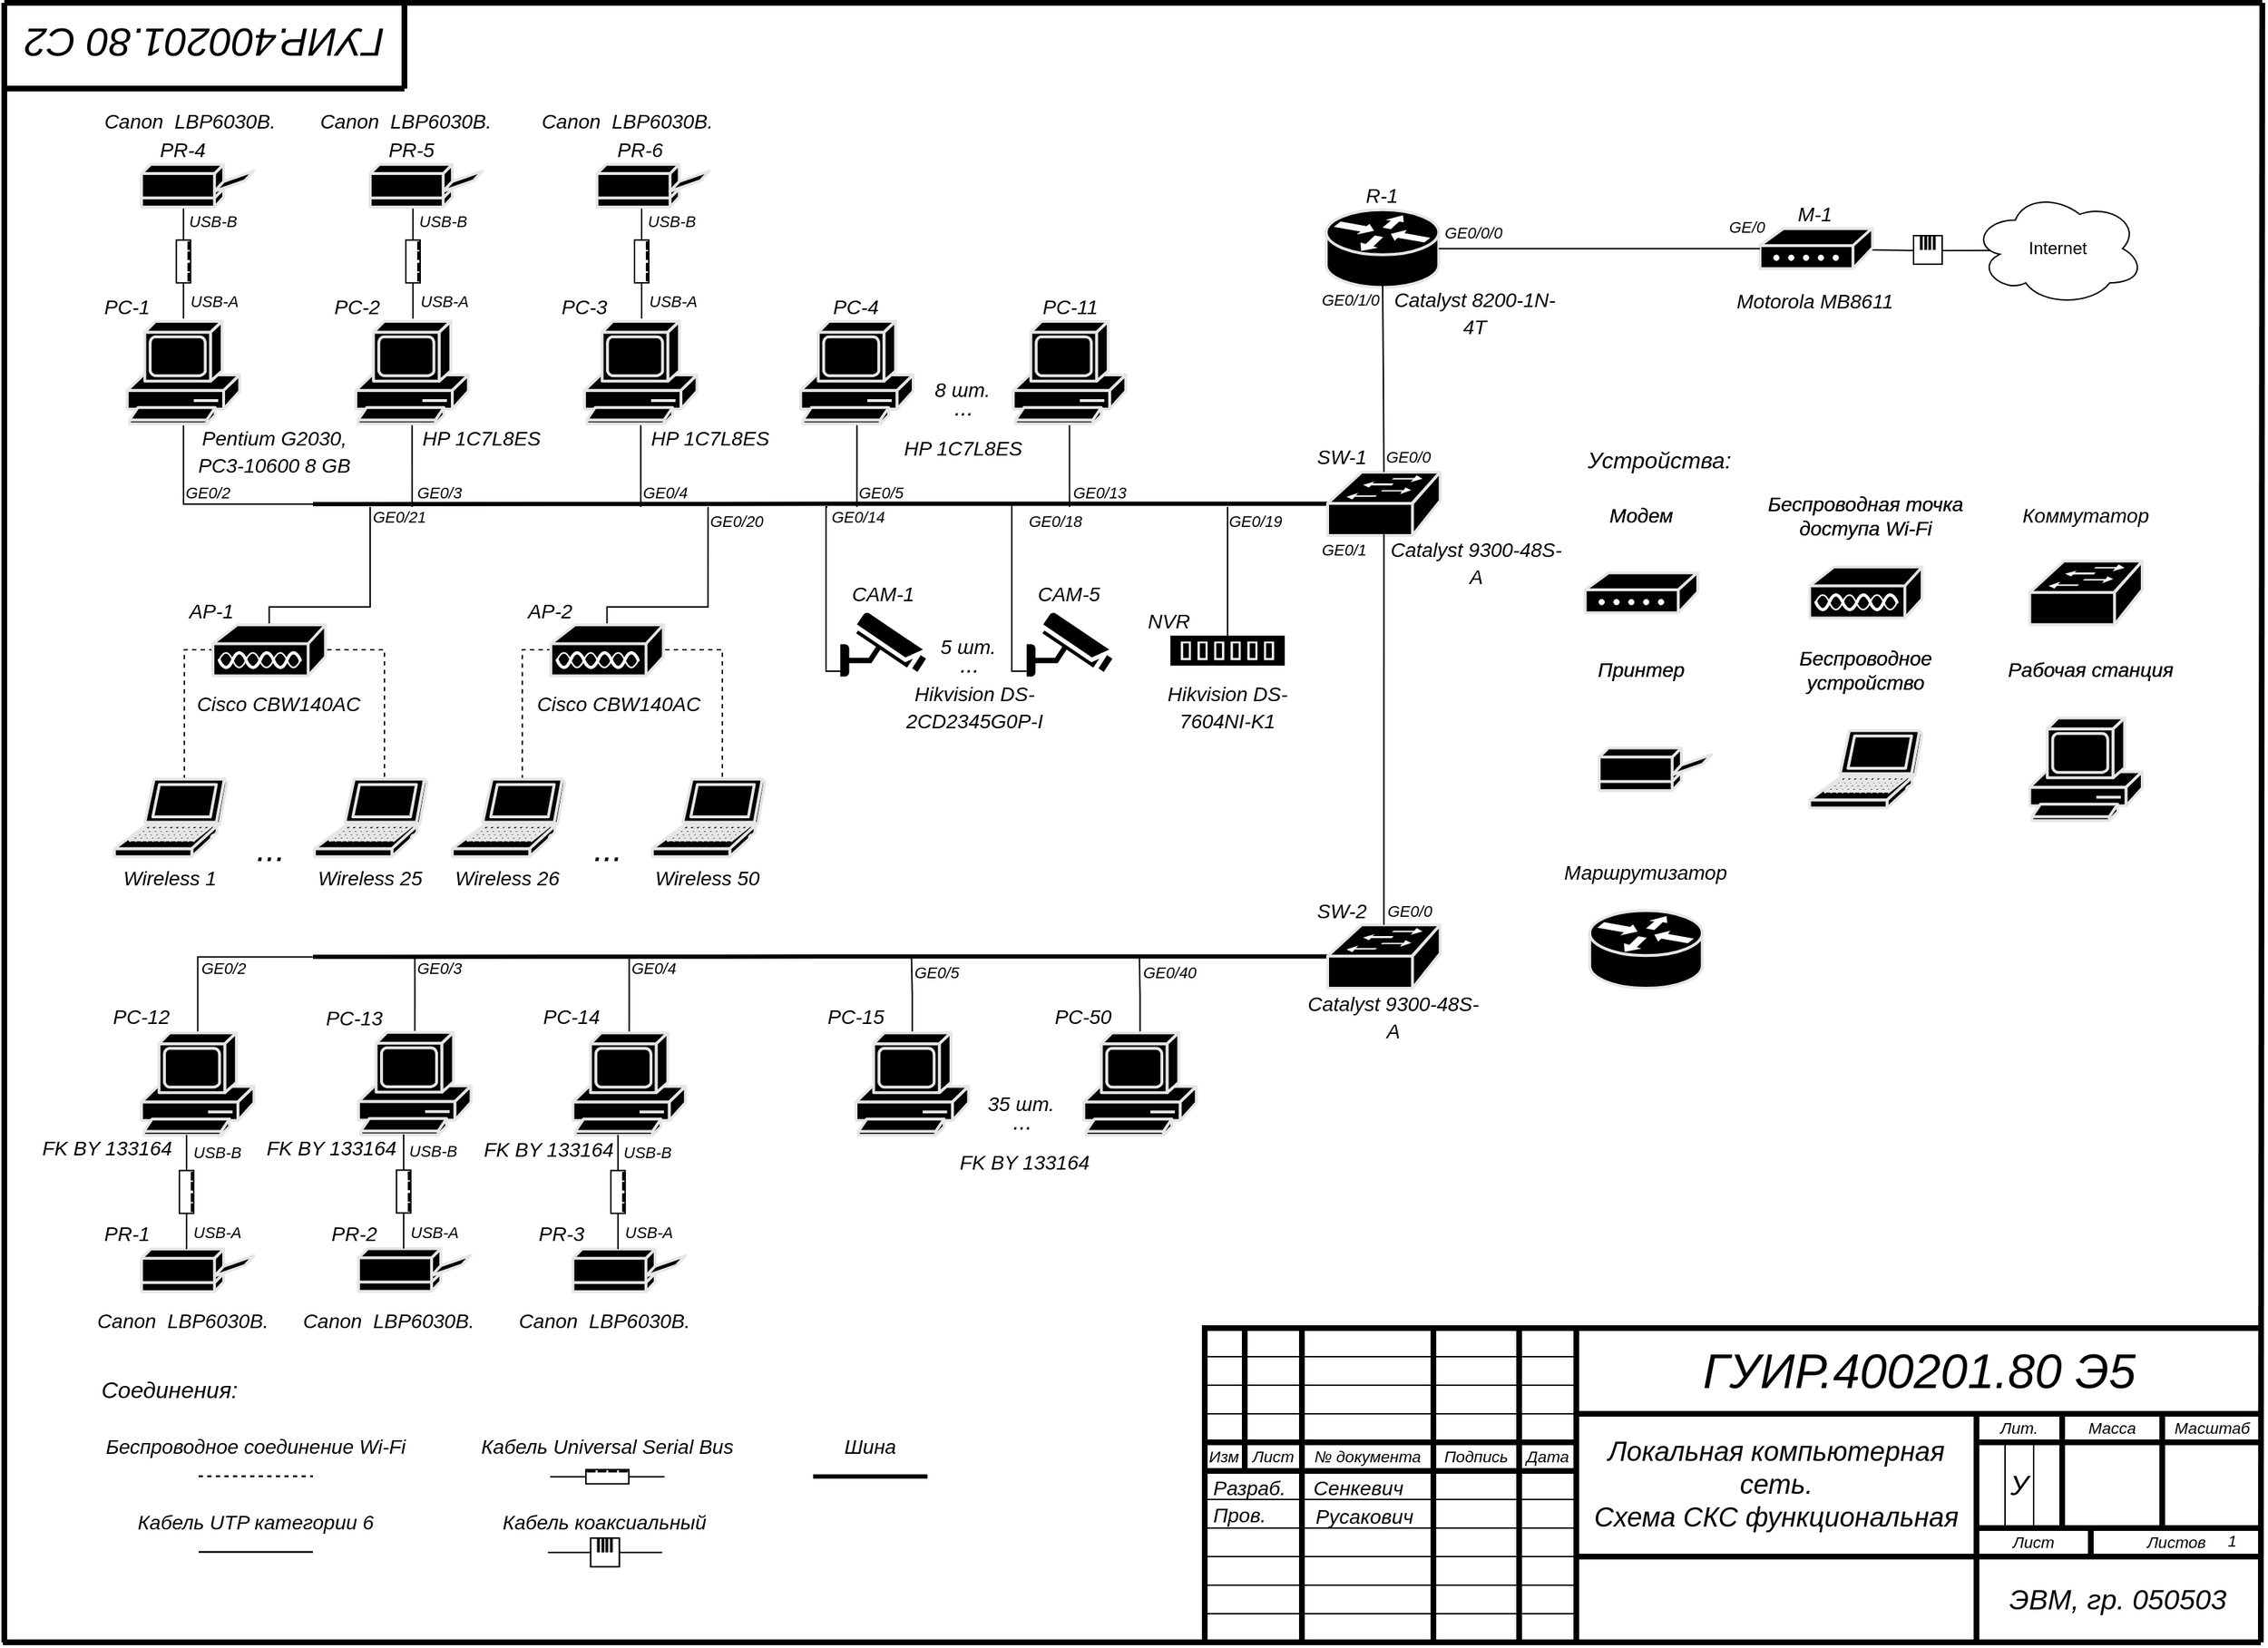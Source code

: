 <mxfile version="22.1.2" type="device">
  <diagram name="РОН а3" id="РОН">
    <mxGraphModel dx="1183" dy="691" grid="1" gridSize="10" guides="1" tooltips="1" connect="1" arrows="1" fold="1" page="1" pageScale="1" pageWidth="1654" pageHeight="1169" math="0" shadow="0">
      <root>
        <mxCell id="0" />
        <mxCell id="1" style="" parent="0" />
        <UserObject label="" tags="Фон" id="2">
          <mxCell style="vsdxID=56;fillColor=#FFFFFF;gradientColor=none;shape=stencil(nY9LDoAgDERP0z3SI/i5BwkoRAUC+Lu9kGo0Lt3NtK/tFLCOWngFnMUU3Kg2I5MGbIBzY7UKJmUF2ALWvQtqCG6xkrwXhSxqdmvZsNNcxViZ4ewgT64jdDL2hf4E7wsXmsWThd549765c4l+xvYE);strokeColor=#000000;strokeWidth=4;spacingTop=-1;spacingBottom=-1;spacingLeft=-1;spacingRight=-1;points=[];labelBackgroundColor=#ffffff;rounded=0;html=1;whiteSpace=wrap;" parent="1" vertex="1">
            <mxGeometry x="905" y="940" width="740" height="220" as="geometry" />
          </mxCell>
        </UserObject>
        <UserObject label="" tags="Фон" id="51">
          <mxCell style="vsdxID=57;edgeStyle=none;startArrow=none;endArrow=none;startSize=5;endSize=5;strokeWidth=4;strokeColor=#000000;spacingTop=-1;spacingBottom=-1;spacingLeft=-1;spacingRight=-1;verticalAlign=middle;html=1;labelBackgroundColor=#ffffff;rounded=0;" parent="1" edge="1">
            <mxGeometry relative="1" as="geometry">
              <Array as="points" />
              <mxPoint x="1645" y="1000" as="sourcePoint" />
              <mxPoint x="1165" y="1000" as="targetPoint" />
            </mxGeometry>
          </mxCell>
        </UserObject>
        <UserObject label="" tags="Фон" id="52">
          <mxCell style="vsdxID=58;edgeStyle=none;startArrow=none;endArrow=none;startSize=5;endSize=5;strokeWidth=4;strokeColor=#000000;spacingTop=-1;spacingBottom=-1;spacingLeft=-1;spacingRight=-1;verticalAlign=middle;html=1;labelBackgroundColor=#ffffff;rounded=0;" parent="1" edge="1">
            <mxGeometry relative="1" as="geometry">
              <Array as="points" />
              <mxPoint x="1165" y="940" as="sourcePoint" />
              <mxPoint x="1165" y="1160" as="targetPoint" />
            </mxGeometry>
          </mxCell>
        </UserObject>
        <UserObject label="" tags="Фон" id="53">
          <mxCell style="vsdxID=59;edgeStyle=none;startArrow=none;endArrow=none;startSize=5;endSize=5;strokeWidth=4;strokeColor=#000000;spacingTop=-1;spacingBottom=-1;spacingLeft=-1;spacingRight=-1;verticalAlign=middle;html=1;labelBackgroundColor=#ffffff;rounded=0;" parent="1" edge="1">
            <mxGeometry relative="1" as="geometry">
              <Array as="points" />
              <mxPoint x="1645" y="1100" as="sourcePoint" />
              <mxPoint x="1165" y="1100" as="targetPoint" />
            </mxGeometry>
          </mxCell>
        </UserObject>
        <UserObject label="" tags="Фон" id="54">
          <mxCell style="vsdxID=60;edgeStyle=none;startArrow=none;endArrow=none;startSize=5;endSize=5;strokeWidth=4;strokeColor=#000000;spacingTop=-1;spacingBottom=-1;spacingLeft=-1;spacingRight=-1;verticalAlign=middle;html=1;labelBackgroundColor=#ffffff;rounded=0;" parent="1" edge="1">
            <mxGeometry relative="1" as="geometry">
              <Array as="points" />
              <mxPoint x="1445" y="1000" as="sourcePoint" />
              <mxPoint x="1445" y="1160" as="targetPoint" />
            </mxGeometry>
          </mxCell>
        </UserObject>
        <UserObject label="" tags="Фон" id="55">
          <mxCell style="vsdxID=61;edgeStyle=none;startArrow=none;endArrow=none;startSize=5;endSize=5;strokeWidth=4;strokeColor=#000000;spacingTop=-1;spacingBottom=-1;spacingLeft=-1;spacingRight=-1;verticalAlign=middle;html=1;labelBackgroundColor=#ffffff;rounded=0;" parent="1" edge="1">
            <mxGeometry relative="1" as="geometry">
              <mxPoint as="offset" />
              <Array as="points" />
              <mxPoint x="1445" y="1020" as="sourcePoint" />
              <mxPoint x="1645" y="1020" as="targetPoint" />
            </mxGeometry>
          </mxCell>
        </UserObject>
        <UserObject label="" tags="Фон" id="56">
          <mxCell style="vsdxID=62;edgeStyle=none;startArrow=none;endArrow=none;startSize=5;endSize=5;strokeWidth=4;strokeColor=#000000;spacingTop=-1;spacingBottom=-1;spacingLeft=-1;spacingRight=-1;verticalAlign=middle;html=1;labelBackgroundColor=#ffffff;rounded=0;" parent="1" edge="1">
            <mxGeometry relative="1" as="geometry">
              <mxPoint as="offset" />
              <Array as="points" />
              <mxPoint x="1445" y="1080" as="sourcePoint" />
              <mxPoint x="1645" y="1080" as="targetPoint" />
            </mxGeometry>
          </mxCell>
        </UserObject>
        <UserObject label="" tags="Фон" id="57">
          <mxCell style="vsdxID=63;edgeStyle=none;startArrow=none;endArrow=none;startSize=5;endSize=5;strokeWidth=4;strokeColor=#000000;spacingTop=-1;spacingBottom=-1;spacingLeft=-1;spacingRight=-1;verticalAlign=middle;html=1;labelBackgroundColor=#ffffff;rounded=0;" parent="1" edge="1">
            <mxGeometry relative="1" as="geometry">
              <Array as="points" />
              <mxPoint x="1505" y="1000" as="sourcePoint" />
              <mxPoint x="1505" y="1080" as="targetPoint" />
            </mxGeometry>
          </mxCell>
        </UserObject>
        <UserObject label="" tags="Фон" id="58">
          <mxCell style="vsdxID=64;edgeStyle=none;startArrow=none;endArrow=none;startSize=5;endSize=5;strokeColor=#000000;spacingTop=-1;spacingBottom=-1;spacingLeft=-1;spacingRight=-1;verticalAlign=middle;html=1;labelBackgroundColor=#ffffff;rounded=0;" parent="1" edge="1">
            <mxGeometry relative="1" as="geometry">
              <Array as="points" />
              <mxPoint x="1465" y="1020" as="sourcePoint" />
              <mxPoint x="1465" y="1080" as="targetPoint" />
            </mxGeometry>
          </mxCell>
        </UserObject>
        <UserObject label="" tags="Фон" id="59">
          <mxCell style="vsdxID=65;edgeStyle=none;startArrow=none;endArrow=none;startSize=5;endSize=5;strokeColor=#000000;spacingTop=-1;spacingBottom=-1;spacingLeft=-1;spacingRight=-1;verticalAlign=middle;html=1;labelBackgroundColor=#ffffff;rounded=0;" parent="1" edge="1">
            <mxGeometry relative="1" as="geometry">
              <Array as="points" />
              <mxPoint x="1485" y="1020" as="sourcePoint" />
              <mxPoint x="1485" y="1080" as="targetPoint" />
            </mxGeometry>
          </mxCell>
        </UserObject>
        <UserObject label="" tags="Фон" id="60">
          <mxCell style="vsdxID=66;edgeStyle=none;startArrow=none;endArrow=none;startSize=5;endSize=5;strokeWidth=4;strokeColor=#000000;spacingTop=-1;spacingBottom=-1;spacingLeft=-1;spacingRight=-1;verticalAlign=middle;html=1;labelBackgroundColor=#ffffff;rounded=0;" parent="1" edge="1">
            <mxGeometry relative="1" as="geometry">
              <Array as="points" />
              <mxPoint x="1525" y="1080" as="sourcePoint" />
              <mxPoint x="1525" y="1100" as="targetPoint" />
            </mxGeometry>
          </mxCell>
        </UserObject>
        <UserObject label="" tags="Фон" id="61">
          <mxCell style="vsdxID=67;edgeStyle=none;startArrow=none;endArrow=none;startSize=5;endSize=5;strokeWidth=4;strokeColor=#000000;spacingTop=-1;spacingBottom=-1;spacingLeft=-1;spacingRight=-1;verticalAlign=middle;html=1;labelBackgroundColor=#ffffff;rounded=0;" parent="1" edge="1">
            <mxGeometry relative="1" as="geometry">
              <Array as="points" />
              <mxPoint x="1575" y="1000" as="sourcePoint" />
              <mxPoint x="1575" y="1080" as="targetPoint" />
            </mxGeometry>
          </mxCell>
        </UserObject>
        <UserObject label="" tags="Фон" id="62">
          <mxCell style="vsdxID=68;edgeStyle=none;startArrow=none;endArrow=none;startSize=5;endSize=5;strokeWidth=4;strokeColor=#000000;spacingTop=-1;spacingBottom=-1;spacingLeft=-1;spacingRight=-1;verticalAlign=middle;html=1;labelBackgroundColor=#ffffff;rounded=0;" parent="1" edge="1">
            <mxGeometry relative="1" as="geometry">
              <Array as="points" />
              <mxPoint x="1125" y="940" as="sourcePoint" />
              <mxPoint x="1125" y="1160" as="targetPoint" />
            </mxGeometry>
          </mxCell>
        </UserObject>
        <UserObject label="" tags="Фон" id="63">
          <mxCell style="vsdxID=69;edgeStyle=none;startArrow=none;endArrow=none;startSize=5;endSize=5;strokeWidth=4;strokeColor=#000000;spacingTop=-1;spacingBottom=-1;spacingLeft=-1;spacingRight=-1;verticalAlign=middle;html=1;labelBackgroundColor=#ffffff;rounded=0;" parent="1" edge="1">
            <mxGeometry relative="1" as="geometry">
              <Array as="points" />
              <mxPoint x="1065" y="940" as="sourcePoint" />
              <mxPoint x="1065" y="1160" as="targetPoint" />
            </mxGeometry>
          </mxCell>
        </UserObject>
        <UserObject label="" tags="Фон" id="64">
          <mxCell style="vsdxID=70;edgeStyle=none;startArrow=none;endArrow=none;startSize=5;endSize=5;strokeWidth=4;strokeColor=#000000;spacingTop=-1;spacingBottom=-1;spacingLeft=-1;spacingRight=-1;verticalAlign=middle;html=1;labelBackgroundColor=#ffffff;rounded=0;" parent="1" edge="1">
            <mxGeometry relative="1" as="geometry">
              <Array as="points" />
              <mxPoint x="973" y="940" as="sourcePoint" />
              <mxPoint x="973" y="1160" as="targetPoint" />
            </mxGeometry>
          </mxCell>
        </UserObject>
        <UserObject label="" tags="Фон" id="65">
          <mxCell style="vsdxID=71;edgeStyle=none;startArrow=none;endArrow=none;startSize=5;endSize=5;strokeColor=#000000;spacingTop=-1;spacingBottom=-1;spacingLeft=-1;spacingRight=-1;verticalAlign=middle;html=1;labelBackgroundColor=#ffffff;rounded=0;" parent="1" edge="1">
            <mxGeometry relative="1" as="geometry">
              <mxPoint as="offset" />
              <Array as="points" />
              <mxPoint x="905" y="960" as="sourcePoint" />
              <mxPoint x="1165" y="960" as="targetPoint" />
            </mxGeometry>
          </mxCell>
        </UserObject>
        <UserObject label="" tags="Фон" id="66">
          <mxCell style="vsdxID=72;edgeStyle=none;startArrow=none;endArrow=none;startSize=5;endSize=5;strokeColor=#000000;spacingTop=-1;spacingBottom=-1;spacingLeft=-1;spacingRight=-1;verticalAlign=middle;html=1;labelBackgroundColor=#ffffff;rounded=0;" parent="1" edge="1">
            <mxGeometry relative="1" as="geometry">
              <mxPoint as="offset" />
              <Array as="points" />
              <mxPoint x="905" y="980" as="sourcePoint" />
              <mxPoint x="1165" y="980" as="targetPoint" />
            </mxGeometry>
          </mxCell>
        </UserObject>
        <UserObject label="" tags="Фон" id="67">
          <mxCell style="vsdxID=73;edgeStyle=none;startArrow=none;endArrow=none;startSize=5;endSize=5;strokeColor=#000000;spacingTop=-1;spacingBottom=-1;spacingLeft=-1;spacingRight=-1;verticalAlign=middle;html=1;labelBackgroundColor=#ffffff;rounded=0;" parent="1" edge="1">
            <mxGeometry relative="1" as="geometry">
              <mxPoint as="offset" />
              <Array as="points" />
              <mxPoint x="905" y="1000" as="sourcePoint" />
              <mxPoint x="1165" y="1000" as="targetPoint" />
            </mxGeometry>
          </mxCell>
        </UserObject>
        <UserObject label="" tags="Фон" id="68">
          <mxCell style="vsdxID=74;edgeStyle=none;startArrow=none;endArrow=none;startSize=5;endSize=5;strokeWidth=4;strokeColor=#000000;spacingTop=-1;spacingBottom=-1;spacingLeft=-1;spacingRight=-1;verticalAlign=middle;html=1;labelBackgroundColor=#ffffff;rounded=0;" parent="1" edge="1">
            <mxGeometry relative="1" as="geometry">
              <mxPoint as="offset" />
              <Array as="points" />
              <mxPoint x="905" y="1020" as="sourcePoint" />
              <mxPoint x="1165" y="1020" as="targetPoint" />
            </mxGeometry>
          </mxCell>
        </UserObject>
        <UserObject label="" tags="Фон" id="69">
          <mxCell style="vsdxID=75;edgeStyle=none;startArrow=none;endArrow=none;startSize=5;endSize=5;strokeWidth=4;strokeColor=#000000;spacingTop=-1;spacingBottom=-1;spacingLeft=-1;spacingRight=-1;verticalAlign=middle;html=1;labelBackgroundColor=#ffffff;rounded=0;" parent="1" edge="1">
            <mxGeometry relative="1" as="geometry">
              <mxPoint as="offset" />
              <Array as="points" />
              <mxPoint x="905" y="1040" as="sourcePoint" />
              <mxPoint x="1165" y="1040" as="targetPoint" />
            </mxGeometry>
          </mxCell>
        </UserObject>
        <UserObject label="" tags="Фон" id="70">
          <mxCell style="vsdxID=76;edgeStyle=none;startArrow=none;endArrow=none;startSize=5;endSize=5;strokeColor=#000000;spacingTop=-1;spacingBottom=-1;spacingLeft=-1;spacingRight=-1;verticalAlign=middle;html=1;labelBackgroundColor=#ffffff;rounded=0;" parent="1" edge="1">
            <mxGeometry relative="1" as="geometry">
              <mxPoint as="offset" />
              <Array as="points" />
              <mxPoint x="905" y="1060" as="sourcePoint" />
              <mxPoint x="1165" y="1060" as="targetPoint" />
            </mxGeometry>
          </mxCell>
        </UserObject>
        <UserObject label="" tags="Фон" id="71">
          <mxCell style="vsdxID=77;edgeStyle=none;startArrow=none;endArrow=none;startSize=5;endSize=5;strokeColor=#000000;spacingTop=-1;spacingBottom=-1;spacingLeft=-1;spacingRight=-1;verticalAlign=middle;html=1;labelBackgroundColor=#ffffff;rounded=0;" parent="1" edge="1">
            <mxGeometry relative="1" as="geometry">
              <mxPoint as="offset" />
              <Array as="points" />
              <mxPoint x="905" y="1080" as="sourcePoint" />
              <mxPoint x="1165" y="1080" as="targetPoint" />
            </mxGeometry>
          </mxCell>
        </UserObject>
        <UserObject label="" tags="Фон" id="72">
          <mxCell style="vsdxID=78;edgeStyle=none;startArrow=none;endArrow=none;startSize=5;endSize=5;strokeColor=#000000;spacingTop=-1;spacingBottom=-1;spacingLeft=-1;spacingRight=-1;verticalAlign=middle;html=1;labelBackgroundColor=#ffffff;rounded=0;" parent="1" edge="1">
            <mxGeometry relative="1" as="geometry">
              <mxPoint as="offset" />
              <Array as="points" />
              <mxPoint x="905" y="1100" as="sourcePoint" />
              <mxPoint x="1165" y="1100" as="targetPoint" />
            </mxGeometry>
          </mxCell>
        </UserObject>
        <UserObject label="" tags="Фон" id="73">
          <mxCell style="vsdxID=79;edgeStyle=none;startArrow=none;endArrow=none;startSize=5;endSize=5;strokeColor=#000000;spacingTop=-1;spacingBottom=-1;spacingLeft=-1;spacingRight=-1;verticalAlign=middle;html=1;labelBackgroundColor=#ffffff;rounded=0;" parent="1" edge="1">
            <mxGeometry relative="1" as="geometry">
              <mxPoint as="offset" />
              <Array as="points" />
              <mxPoint x="905" y="1120" as="sourcePoint" />
              <mxPoint x="1165" y="1120" as="targetPoint" />
            </mxGeometry>
          </mxCell>
        </UserObject>
        <UserObject label="" tags="Фон" id="74">
          <mxCell style="vsdxID=80;edgeStyle=none;startArrow=none;endArrow=none;startSize=5;endSize=5;strokeColor=#000000;spacingTop=-1;spacingBottom=-1;spacingLeft=-1;spacingRight=-1;verticalAlign=middle;html=1;labelBackgroundColor=#ffffff;rounded=0;" parent="1" edge="1">
            <mxGeometry relative="1" as="geometry">
              <mxPoint as="offset" />
              <Array as="points" />
              <mxPoint x="905" y="1140" as="sourcePoint" />
              <mxPoint x="1165" y="1140" as="targetPoint" />
            </mxGeometry>
          </mxCell>
        </UserObject>
        <UserObject label="" tags="Фон" id="75">
          <mxCell style="vsdxID=81;edgeStyle=none;startArrow=none;endArrow=none;startSize=5;endSize=5;strokeWidth=4;strokeColor=#000000;spacingTop=-1;spacingBottom=-1;spacingLeft=-1;spacingRight=-1;verticalAlign=middle;html=1;labelBackgroundColor=#ffffff;rounded=0;" parent="1" edge="1">
            <mxGeometry relative="1" as="geometry">
              <Array as="points" />
              <mxPoint x="933" y="940" as="sourcePoint" />
              <mxPoint x="933" y="1040" as="targetPoint" />
            </mxGeometry>
          </mxCell>
        </UserObject>
        <UserObject label="&lt;div style=&quot;font-size: 1px&quot;&gt;&lt;font style=&quot;font-size:11.29px;font-family:Arial;color:#000000;direction:ltr;letter-spacing:0px;line-height:120%;opacity:1&quot;&gt;&lt;i&gt;Изм&lt;br/&gt;&lt;/i&gt;&lt;/font&gt;&lt;/div&gt;" tags="Фон" id="3">
          <mxCell style="verticalAlign=middle;align=center;overflow=width;vsdxID=82;fillColor=none;gradientColor=none;shape=stencil(nZBLDoAgDERP0z3SIyjew0SURgSD+Lu9kMZoXLhwN9O+tukAlrNpJg1SzDH4QW/URgNYgZTkjA4UkwJUgGXng+6DX1zLfmoymdXo17xh5zmRJ6Q42BWCfc2oJfdAr+Yv+AP9Cb7OJ3H/2JG1HNGz/84klThPVCc=);strokeColor=none;strokeWidth=4;spacingTop=-1;spacingBottom=-1;spacingLeft=-1;spacingRight=-1;points=[];labelBackgroundColor=none;rounded=0;html=1;whiteSpace=wrap;" parent="1" vertex="1">
            <mxGeometry x="905" y="1022" width="27" height="16" as="geometry" />
          </mxCell>
        </UserObject>
        <UserObject label="&lt;div style=&quot;font-size: 1px&quot;&gt;&lt;font style=&quot;font-size:11.29px;font-family:Arial;color:#000000;direction:ltr;letter-spacing:0px;line-height:120%;opacity:1&quot;&gt;&lt;i&gt;Лист&lt;br/&gt;&lt;/i&gt;&lt;/font&gt;&lt;/div&gt;" tags="Фон" id="4">
          <mxCell style="verticalAlign=middle;align=center;overflow=width;vsdxID=83;fillColor=none;gradientColor=none;shape=stencil(nZBLDoAgDERP0z3SIyjew0SURgSD+Lu9kMZoXLhwN9O+tukAlrNpJg1SzDH4QW/URgNYgZTkjA4UkwJUgGXng+6DX1zLfmoymdXo17xh5zmRJ6Q42BWCfc2oJfdAr+Yv+AP9Cb7OJ3H/2JG1HNGz/84klThPVCc=);strokeColor=none;strokeWidth=4;spacingTop=-1;spacingBottom=-1;spacingLeft=-1;spacingRight=-1;points=[];labelBackgroundColor=none;rounded=0;html=1;whiteSpace=wrap;" parent="1" vertex="1">
            <mxGeometry x="935" y="1022" width="36" height="16" as="geometry" />
          </mxCell>
        </UserObject>
        <UserObject label="&lt;div style=&quot;font-size: 1px&quot;&gt;&lt;font style=&quot;font-size:11.29px;font-family:Arial;color:#000000;direction:ltr;letter-spacing:0px;line-height:120%;opacity:1&quot;&gt;&lt;i&gt;№ документа&lt;br/&gt;&lt;/i&gt;&lt;/font&gt;&lt;/div&gt;" tags="Фон" id="5">
          <mxCell style="verticalAlign=middle;align=center;overflow=width;vsdxID=84;fillColor=none;gradientColor=none;shape=stencil(nZBLDoAgDERP0z3SIyjew0SURgSD+Lu9kMZoXLhwN9O+tukAlrNpJg1SzDH4QW/URgNYgZTkjA4UkwJUgGXng+6DX1zLfmoymdXo17xh5zmRJ6Q42BWCfc2oJfdAr+Yv+AP9Cb7OJ3H/2JG1HNGz/84klThPVCc=);strokeColor=none;strokeWidth=4;spacingTop=-1;spacingBottom=-1;spacingLeft=-1;spacingRight=-1;points=[];labelBackgroundColor=none;rounded=0;html=1;whiteSpace=wrap;" parent="1" vertex="1">
            <mxGeometry x="975" y="1022" width="88" height="16" as="geometry" />
          </mxCell>
        </UserObject>
        <UserObject label="&lt;div style=&quot;font-size: 1px&quot;&gt;&lt;font style=&quot;font-size:11.29px;font-family:Arial;color:#000000;direction:ltr;letter-spacing:0px;line-height:120%;opacity:1&quot;&gt;&lt;i&gt;Подпись&lt;br/&gt;&lt;/i&gt;&lt;/font&gt;&lt;/div&gt;" tags="Фон" id="6">
          <mxCell style="verticalAlign=middle;align=center;overflow=width;vsdxID=85;fillColor=none;gradientColor=none;shape=stencil(nZBLDoAgDERP0z3SIyjew0SURgSD+Lu9kMZoXLhwN9O+tukAlrNpJg1SzDH4QW/URgNYgZTkjA4UkwJUgGXng+6DX1zLfmoymdXo17xh5zmRJ6Q42BWCfc2oJfdAr+Yv+AP9Cb7OJ3H/2JG1HNGz/84klThPVCc=);strokeColor=none;strokeWidth=4;spacingTop=-1;spacingBottom=-1;spacingLeft=-1;spacingRight=-1;points=[];labelBackgroundColor=none;rounded=0;html=1;whiteSpace=wrap;" parent="1" vertex="1">
            <mxGeometry x="1067" y="1022" width="56" height="16" as="geometry" />
          </mxCell>
        </UserObject>
        <UserObject label="&lt;div style=&quot;font-size: 1px&quot;&gt;&lt;font style=&quot;font-size:11.29px;font-family:Arial;color:#000000;direction:ltr;letter-spacing:0px;line-height:120%;opacity:1&quot;&gt;&lt;i&gt;Дата&lt;br/&gt;&lt;/i&gt;&lt;/font&gt;&lt;/div&gt;" tags="Фон" id="7">
          <mxCell style="verticalAlign=middle;align=center;overflow=width;vsdxID=86;fillColor=none;gradientColor=none;shape=stencil(nZBLDoAgDERP0z3SIyjew0SURgSD+Lu9kMZoXLhwN9O+tukAlrNpJg1SzDH4QW/URgNYgZTkjA4UkwJUgGXng+6DX1zLfmoymdXo17xh5zmRJ6Q42BWCfc2oJfdAr+Yv+AP9Cb7OJ3H/2JG1HNGz/84klThPVCc=);strokeColor=none;strokeWidth=4;spacingTop=-1;spacingBottom=-1;spacingLeft=-1;spacingRight=-1;points=[];labelBackgroundColor=none;rounded=0;html=1;whiteSpace=wrap;" parent="1" vertex="1">
            <mxGeometry x="1127" y="1022" width="36" height="16" as="geometry" />
          </mxCell>
        </UserObject>
        <UserObject label="&lt;div style=&quot;font-size: 1px&quot;&gt;&lt;font style=&quot;font-size:11.29px;font-family:Arial;color:#000000;direction:ltr;letter-spacing:0px;line-height:120%;opacity:1&quot;&gt;&lt;i&gt;Лит.&lt;br/&gt;&lt;/i&gt;&lt;/font&gt;&lt;/div&gt;" tags="Фон" id="8">
          <mxCell style="verticalAlign=middle;align=center;overflow=width;vsdxID=87;fillColor=none;gradientColor=none;shape=stencil(nZBLDoAgDERP0z3SIyjew0SURgSD+Lu9kMZoXLhwN9O+tukAlrNpJg1SzDH4QW/URgNYgZTkjA4UkwJUgGXng+6DX1zLfmoymdXo17xh5zmRJ6Q42BWCfc2oJfdAr+Yv+AP9Cb7OJ3H/2JG1HNGz/84klThPVCc=);strokeColor=none;strokeWidth=4;spacingTop=-1;spacingBottom=-1;spacingLeft=-1;spacingRight=-1;points=[];labelBackgroundColor=none;rounded=0;html=1;whiteSpace=wrap;" parent="1" vertex="1">
            <mxGeometry x="1447" y="1002" width="56" height="16" as="geometry" />
          </mxCell>
        </UserObject>
        <UserObject label="&lt;div style=&quot;font-size: 1px&quot;&gt;&lt;font style=&quot;font-size:11.29px;font-family:Arial;color:#000000;direction:ltr;letter-spacing:0px;line-height:120%;opacity:1&quot;&gt;&lt;i&gt;Масса&lt;br/&gt;&lt;/i&gt;&lt;/font&gt;&lt;/div&gt;" tags="Фон" id="9">
          <mxCell style="verticalAlign=middle;align=center;overflow=width;vsdxID=88;fillColor=none;gradientColor=none;shape=stencil(nZBLDoAgDERP0z3SIyjew0SURgSD+Lu9kMZoXLhwN9O+tukAlrNpJg1SzDH4QW/URgNYgZTkjA4UkwJUgGXng+6DX1zLfmoymdXo17xh5zmRJ6Q42BWCfc2oJfdAr+Yv+AP9Cb7OJ3H/2JG1HNGz/84klThPVCc=);strokeColor=none;strokeWidth=4;spacingTop=-1;spacingBottom=-1;spacingLeft=-1;spacingRight=-1;points=[];labelBackgroundColor=none;rounded=0;html=1;whiteSpace=wrap;" parent="1" vertex="1">
            <mxGeometry x="1507" y="1002" width="66" height="16" as="geometry" />
          </mxCell>
        </UserObject>
        <UserObject label="&lt;div style=&quot;font-size: 1px&quot;&gt;&lt;font style=&quot;font-size:11.29px;font-family:Arial;color:#000000;direction:ltr;letter-spacing:0px;line-height:120%;opacity:1&quot;&gt;&lt;i&gt;Масштаб&lt;br/&gt;&lt;/i&gt;&lt;/font&gt;&lt;/div&gt;" tags="Фон" id="10">
          <mxCell style="verticalAlign=middle;align=center;overflow=width;vsdxID=89;fillColor=none;gradientColor=none;shape=stencil(nZBLDoAgDERP0z3SIyjew0SURgSD+Lu9kMZoXLhwN9O+tukAlrNpJg1SzDH4QW/URgNYgZTkjA4UkwJUgGXng+6DX1zLfmoymdXo17xh5zmRJ6Q42BWCfc2oJfdAr+Yv+AP9Cb7OJ3H/2JG1HNGz/84klThPVCc=);strokeColor=none;strokeWidth=4;spacingTop=-1;spacingBottom=-1;spacingLeft=-1;spacingRight=-1;points=[];labelBackgroundColor=none;rounded=0;html=1;whiteSpace=wrap;" parent="1" vertex="1">
            <mxGeometry x="1577" y="1002" width="66" height="16" as="geometry" />
          </mxCell>
        </UserObject>
        <UserObject label="&lt;div style=&quot;font-size: 1px&quot;&gt;&lt;font style=&quot;font-size:11.29px;font-family:Arial;color:#000000;direction:ltr;letter-spacing:0px;line-height:120%;opacity:1&quot;&gt;&lt;i&gt;Лист&lt;br/&gt;&lt;/i&gt;&lt;/font&gt;&lt;/div&gt;" tags="Фон" id="11">
          <mxCell style="verticalAlign=middle;align=center;overflow=width;vsdxID=90;fillColor=none;gradientColor=none;shape=stencil(nZBLDoAgDERP0z3SIyjew0SURgSD+Lu9kMZoXLhwN9O+tukAlrNpJg1SzDH4QW/URgNYgZTkjA4UkwJUgGXng+6DX1zLfmoymdXo17xh5zmRJ6Q42BWCfc2oJfdAr+Yv+AP9Cb7OJ3H/2JG1HNGz/84klThPVCc=);strokeColor=none;strokeWidth=4;spacingTop=-1;spacingBottom=-1;spacingLeft=-1;spacingRight=-1;points=[];labelBackgroundColor=none;rounded=0;html=1;whiteSpace=wrap;" parent="1" vertex="1">
            <mxGeometry x="1447" y="1082" width="76" height="16" as="geometry" />
          </mxCell>
        </UserObject>
        <UserObject label="&lt;div style=&quot;font-size: 1px&quot;&gt;&lt;font style=&quot;font-size:11.29px;font-family:Arial;color:#000000;direction:ltr;letter-spacing:0px;line-height:120%;opacity:1&quot;&gt;&lt;i&gt;Листов&lt;br/&gt;&lt;/i&gt;&lt;/font&gt;&lt;/div&gt;" tags="Фон" id="12">
          <mxCell style="verticalAlign=middle;align=center;overflow=width;vsdxID=91;fillColor=none;gradientColor=none;shape=stencil(nZBLDoAgDERP0z3SIyjew0SURgSD+Lu9kMZoXLhwN9O+tukAlrNpJg1SzDH4QW/URgNYgZTkjA4UkwJUgGXng+6DX1zLfmoymdXo17xh5zmRJ6Q42BWCfc2oJfdAr+Yv+AP9Cb7OJ3H/2JG1HNGz/84klThPVCc=);strokeColor=none;strokeWidth=4;spacingTop=-1;spacingBottom=-1;spacingLeft=-1;spacingRight=-1;points=[];labelBackgroundColor=none;rounded=0;html=1;whiteSpace=wrap;" parent="1" vertex="1">
            <mxGeometry x="1527" y="1082" width="116" height="16" as="geometry" />
          </mxCell>
        </UserObject>
        <UserObject label="&lt;div style=&quot;font-size: 1px&quot;&gt;&lt;p style=&quot;text-align:right;margin-left:0;margin-right:0;margin-top:0px;margin-bottom:0px;text-indent:0;vertical-align:middle;direction:rtl;&quot;&gt;&lt;font style=&quot;font-size:14.11px;font-family:Arial;color:#000000;direction:ltr;letter-spacing:0px;line-height:120%;opacity:1&quot;&gt;&lt;i&gt;Сенкевич&lt;br&gt;&lt;/i&gt;&lt;/font&gt;&lt;/p&gt;&lt;/div&gt;" tags="Фон" id="15">
          <mxCell style="verticalAlign=middle;align=right;overflow=width;vsdxID=94;fillColor=none;gradientColor=none;shape=stencil(nZBLDoAgDERP0z3SIyjew0SURgSD+Lu9kMZoXLhwN9O+tukAlrNpJg1SzDH4QW/URgNYgZTkjA4UkwJUgGXng+6DX1zLfmoymdXo17xh5zmRJ6Q42BWCfc2oJfdAr+Yv+AP9Cb7OJ3H/2JG1HNGz/84klThPVCc=);strokeColor=none;spacingTop=-1;spacingBottom=-1;spacingLeft=-1;spacingRight=-1;points=[];labelBackgroundColor=none;rounded=0;html=1;whiteSpace=wrap;" parent="1" vertex="1">
            <mxGeometry x="938" y="1042" width="106" height="20" as="geometry" />
          </mxCell>
        </UserObject>
        <UserObject label="&lt;div style=&quot;font-size: 1px&quot;&gt;&lt;p style=&quot;text-align:right;margin-left:0;margin-right:0;margin-top:0px;margin-bottom:0px;text-indent:0;vertical-align:middle;direction:rtl;&quot;&gt;&lt;font style=&quot;font-size:14.11px;font-family:Arial;color:#000000;direction:ltr;letter-spacing:0px;line-height:120%;opacity:1&quot;&gt;&lt;i&gt;Русакович&lt;/i&gt;&lt;/font&gt;&lt;/p&gt;&lt;/div&gt;" tags="Фон" id="16">
          <mxCell style="verticalAlign=middle;align=right;overflow=width;vsdxID=95;fillColor=none;gradientColor=none;shape=stencil(nZBLDoAgDERP0z3SIyjew0SURgSD+Lu9kMZoXLhwN9O+tukAlrNpJg1SzDH4QW/URgNYgZTkjA4UkwJUgGXng+6DX1zLfmoymdXo17xh5zmRJ6Q42BWCfc2oJfdAr+Yv+AP9Cb7OJ3H/2JG1HNGz/84klThPVCc=);strokeColor=none;spacingTop=-1;spacingBottom=-1;spacingLeft=-1;spacingRight=-1;points=[];labelBackgroundColor=none;rounded=0;html=1;whiteSpace=wrap;" parent="1" vertex="1">
            <mxGeometry x="931" y="1062" width="120" height="20" as="geometry" />
          </mxCell>
        </UserObject>
        <UserObject label="&lt;div style=&quot;font-size: 1px&quot;&gt;&lt;font style=&quot;font-size:19.76px;font-family:Arial;color:#000000;direction:ltr;letter-spacing:0px;line-height:120%;opacity:1&quot;&gt;&lt;i&gt;ЭВМ&lt;/i&gt;&lt;/font&gt;&lt;font style=&quot;font-size:19.76px;font-family:Arial;color:#000000;direction:ltr;letter-spacing:0px;line-height:120%;opacity:1&quot;&gt;&lt;i&gt;, гр. &lt;/i&gt;&lt;/font&gt;&lt;font style=&quot;font-size:19.76px;font-family:Arial;color:#000000;direction:ltr;letter-spacing:0px;line-height:120%;opacity:1&quot;&gt;&lt;i&gt;050503&lt;br/&gt;&lt;/i&gt;&lt;/font&gt;&lt;/div&gt;" tags="Фон" id="17">
          <mxCell style="verticalAlign=middle;align=center;overflow=width;vsdxID=96;fillColor=none;gradientColor=none;shape=stencil(nZBLDoAgDERP0z3SIyjew0SURgSD+Lu9kMZoXLhwN9O+tukAlrNpJg1SzDH4QW/URgNYgZTkjA4UkwJUgGXng+6DX1zLfmoymdXo17xh5zmRJ6Q42BWCfc2oJfdAr+Yv+AP9Cb7OJ3H/2JG1HNGz/84klThPVCc=);strokeColor=none;spacingTop=-1;spacingBottom=-1;spacingLeft=-1;spacingRight=-1;points=[];labelBackgroundColor=none;rounded=0;html=1;whiteSpace=wrap;" parent="1" vertex="1">
            <mxGeometry x="1444" y="1100" width="200" height="60" as="geometry" />
          </mxCell>
        </UserObject>
        <UserObject label="&lt;div style=&quot;font-size: 1px&quot;&gt;&lt;p style=&quot;text-align:center;margin-left:0;margin-right:0;margin-top:0px;margin-bottom:0px;text-indent:0;vertical-align:middle;direction:rtl;&quot;&gt;&lt;font style=&quot;font-size:33.87px;font-family:Arial;color:#000000;direction:ltr;letter-spacing:0px;line-height:120%;opacity:1&quot;&gt;&lt;i&gt;ГУИР.&lt;/i&gt;&lt;/font&gt;&lt;font style=&quot;font-size:33.87px;font-family:Arial;color:#000000;direction:ltr;letter-spacing:0px;line-height:120%;opacity:1&quot;&gt;&lt;i&gt;400201&lt;/i&gt;&lt;/font&gt;&lt;font style=&quot;font-size:33.87px;font-family:Arial;color:#000000;direction:ltr;letter-spacing:0px;line-height:120%;opacity:1&quot;&gt;&lt;i&gt;.&lt;/i&gt;&lt;/font&gt;&lt;font style=&quot;font-size:33.87px;font-family:Arial;color:#000000;direction:ltr;letter-spacing:0px;line-height:120%;opacity:1&quot;&gt;&lt;i&gt;80&lt;/i&gt;&lt;/font&gt;&lt;font style=&quot;font-size:33.87px;font-family:Arial;color:#000000;direction:ltr;letter-spacing:0px;line-height:120%;opacity:1&quot;&gt;&lt;i&gt;&amp;nbsp;&lt;/i&gt;&lt;/font&gt;&lt;font style=&quot;font-size:33.87px;font-family:Arial;color:#000000;direction:ltr;letter-spacing:0px;line-height:120%;opacity:1&quot;&gt;&lt;i&gt;Э5&lt;br&gt;&lt;/i&gt;&lt;/font&gt;&lt;/p&gt;&lt;/div&gt;" tags="Фон" id="18">
          <mxCell style="verticalAlign=middle;align=center;overflow=width;vsdxID=97;fillColor=none;gradientColor=none;shape=stencil(nZBLDoAgDERP0z3SIyjew0SURgSD+Lu9kMZoXLhwN9O+tukAlrNpJg1SzDH4QW/URgNYgZTkjA4UkwJUgGXng+6DX1zLfmoymdXo17xh5zmRJ6Q42BWCfc2oJfdAr+Yv+AP9Cb7OJ3H/2JG1HNGz/84klThPVCc=);strokeColor=none;spacingTop=-1;spacingBottom=-1;spacingLeft=-1;spacingRight=-1;points=[];labelBackgroundColor=none;rounded=0;html=1;whiteSpace=wrap;" parent="1" vertex="1">
            <mxGeometry x="1165" y="940" width="480" height="60" as="geometry" />
          </mxCell>
        </UserObject>
        <UserObject label="&lt;div style=&quot;font-size: 19px;&quot;&gt;&lt;font style=&quot;font-size: 19px; color: rgb(0, 0, 0); direction: ltr; letter-spacing: 0px; line-height: 120%; opacity: 1;&quot;&gt;&lt;font face=&quot;Arial&quot;&gt;&lt;i&gt;Локальная компьютерная&lt;br style=&quot;border-color: var(--border-color); padding: 0px; margin: 0px; text-align: left;&quot;&gt;&lt;span style=&quot;text-align: left;&quot;&gt;сеть.&lt;/span&gt;&lt;br style=&quot;border-color: var(--border-color); padding: 0px; margin: 0px; text-align: left;&quot;&gt;&lt;span style=&quot;text-align: left;&quot;&gt;Схема СКС функциональная&lt;/span&gt;&lt;/i&gt;&lt;/font&gt;&lt;i style=&quot;font-family: Arial;&quot;&gt;&lt;br&gt;&lt;/i&gt;&lt;/font&gt;&lt;/div&gt;" tags="Фон" id="19">
          <mxCell style="verticalAlign=middle;align=center;overflow=width;vsdxID=98;fillColor=none;gradientColor=none;shape=stencil(nZBLDoAgDERP0z3SIyjew0SURgSD+Lu9kMZoXLhwN9O+tukAlrNpJg1SzDH4QW/URgNYgZTkjA4UkwJUgGXng+6DX1zLfmoymdXo17xh5zmRJ6Q42BWCfc2oJfdAr+Yv+AP9Cb7OJ3H/2JG1HNGz/84klThPVCc=);strokeColor=none;spacingTop=-1;spacingBottom=-1;spacingLeft=-1;spacingRight=-1;points=[];labelBackgroundColor=none;rounded=0;html=1;whiteSpace=wrap;" parent="1" vertex="1">
            <mxGeometry x="1165" y="1000" width="280" height="100" as="geometry" />
          </mxCell>
        </UserObject>
        <UserObject label="&lt;div style=&quot;font-size: 1px&quot;&gt;&lt;font style=&quot;font-size:19.76px;font-family:Arial;color:#000000;direction:ltr;letter-spacing:0px;line-height:120%;opacity:1&quot;&gt;&lt;i&gt;У&lt;br/&gt;&lt;/i&gt;&lt;/font&gt;&lt;/div&gt;" tags="Фон" id="20">
          <mxCell style="verticalAlign=middle;align=center;overflow=width;vsdxID=99;fillColor=none;gradientColor=none;shape=stencil(nZBLDoAgDERP0z3SIyjew0SURgSD+Lu9kMZoXLhwN9O+tukAlrNpJg1SzDH4QW/URgNYgZTkjA4UkwJUgGXng+6DX1zLfmoymdXo17xh5zmRJ6Q42BWCfc2oJfdAr+Yv+AP9Cb7OJ3H/2JG1HNGz/84klThPVCc=);strokeColor=none;spacingTop=-1;spacingBottom=-1;spacingLeft=-1;spacingRight=-1;points=[];labelBackgroundColor=none;rounded=0;html=1;whiteSpace=wrap;" parent="1" vertex="1">
            <mxGeometry x="1465" y="1020" width="20" height="60" as="geometry" />
          </mxCell>
        </UserObject>
        <UserObject label="&lt;div style=&quot;font-size: 1px&quot;&gt;&lt;font style=&quot;font-size:11.29px;font-family:Arial;color:#000000;direction:ltr;letter-spacing:0px;line-height:120%;opacity:1&quot;&gt;&lt;i&gt;1&lt;br/&gt;&lt;/i&gt;&lt;/font&gt;&lt;/div&gt;" tags="Фон" id="21">
          <mxCell style="verticalAlign=middle;align=center;overflow=width;vsdxID=100;fillColor=none;gradientColor=none;shape=stencil(nZBLDoAgDERP0z3SIyjew0SURgSD+Lu9kMZoXLhwN9O+tukAlrNpJg1SzDH4QW/URgNYgZTkjA4UkwJUgGXng+6DX1zLfmoymdXo17xh5zmRJ6Q42BWCfc2oJfdAr+Yv+AP9Cb7OJ3H/2JG1HNGz/84klThPVCc=);strokeColor=none;spacingTop=-1;spacingBottom=-1;spacingLeft=-1;spacingRight=-1;points=[];labelBackgroundColor=none;rounded=0;html=1;whiteSpace=wrap;" parent="1" vertex="1">
            <mxGeometry x="1614" y="1081" width="20" height="16" as="geometry" />
          </mxCell>
        </UserObject>
        <UserObject label="&lt;div style=&quot;font-size: 1px&quot;&gt;&lt;p style=&quot;text-align:center;margin-left:0;margin-right:0;margin-top:0px;margin-bottom:0px;text-indent:0;vertical-align:middle;direction:ltr;&quot;&gt;&lt;font style=&quot;font-size:28.08px;font-family:Arial;color:#000000;direction:ltr;letter-spacing:0px;line-height:120%;opacity:1&quot;&gt;&lt;i&gt;ГУИР.400201.80 С2&lt;/i&gt;&lt;/font&gt;&lt;font style=&quot;font-size:28.08px;font-family:Arial;color:#000000;direction:ltr;letter-spacing:0px;line-height:120%;opacity:1&quot;&gt;&lt;i&gt;&lt;br&gt;&lt;/i&gt;&lt;/font&gt;&lt;/p&gt;&lt;/div&gt;" tags="Фон" id="22">
          <mxCell style="verticalAlign=middle;align=center;overflow=width;vsdxID=101;rotation=180;fillColor=none;gradientColor=none;shape=stencil(nZBLDoAgDERP0z3SIyjew0SURgSD+Lu9kMZoXLhwN9O+tukAlrNpJg1SzDH4QW/URgNYgZTkjA4UkwJUgGXng+6DX1zLfmoymdXo17xh5zmRJ6Q42BWCfc2oJfdAr+Yv+AP9Cb7OJ3H/2JG1HNGz/84klThPVCc=);strokeColor=none;spacingTop=-3;spacingBottom=-3;spacingLeft=-3;spacingRight=-3;points=[];labelBackgroundColor=none;rounded=0;html=1;whiteSpace=wrap;" parent="1" vertex="1">
            <mxGeometry x="65" y="12" width="280" height="56" as="geometry" />
          </mxCell>
        </UserObject>
        <UserObject label="" tags="Фон" id="76">
          <mxCell style="vsdxID=102;edgeStyle=none;startArrow=none;endArrow=none;startSize=5;endSize=5;strokeWidth=4;strokeColor=#000000;spacingTop=-1;spacingBottom=-1;spacingLeft=-1;spacingRight=-1;verticalAlign=middle;html=1;labelBackgroundColor=#ffffff;rounded=0;" parent="1" edge="1">
            <mxGeometry relative="1" as="geometry">
              <Array as="points" />
              <mxPoint x="345" y="12" as="sourcePoint" />
              <mxPoint x="345" y="72" as="targetPoint" />
            </mxGeometry>
          </mxCell>
        </UserObject>
        <UserObject label="" tags="Фон" id="77">
          <mxCell style="vsdxID=103;edgeStyle=none;startArrow=none;endArrow=none;startSize=5;endSize=5;strokeWidth=4;strokeColor=#000000;spacingTop=-1;spacingBottom=-1;spacingLeft=-1;spacingRight=-1;verticalAlign=middle;html=1;labelBackgroundColor=#ffffff;rounded=0;" parent="1" edge="1">
            <mxGeometry relative="1" as="geometry">
              <Array as="points" />
              <mxPoint x="345" y="72" as="sourcePoint" />
              <mxPoint x="65" y="72" as="targetPoint" />
            </mxGeometry>
          </mxCell>
        </UserObject>
        <UserObject label="" tags="Фон" id="47">
          <mxCell style="vsdxID=52;edgeStyle=none;startArrow=none;endArrow=none;startSize=5;endSize=5;strokeWidth=4;spacingTop=0;spacingBottom=0;spacingLeft=0;spacingRight=0;verticalAlign=middle;html=1;labelBackgroundColor=#ffffff;rounded=0;" parent="1" edge="1">
            <mxGeometry relative="1" as="geometry">
              <Array as="points" />
              <mxPoint x="65" y="12" as="sourcePoint" />
              <mxPoint x="1645" y="12" as="targetPoint" />
            </mxGeometry>
          </mxCell>
        </UserObject>
        <UserObject label="" tags="Фон" id="48">
          <mxCell style="vsdxID=53;edgeStyle=none;startArrow=none;endArrow=none;startSize=5;endSize=5;strokeWidth=4;spacingTop=0;spacingBottom=0;spacingLeft=0;spacingRight=0;verticalAlign=middle;html=1;labelBackgroundColor=#ffffff;rounded=0;" parent="1" edge="1">
            <mxGeometry relative="1" as="geometry">
              <Array as="points" />
              <mxPoint x="65" y="12" as="sourcePoint" />
              <mxPoint x="65" y="1160" as="targetPoint" />
            </mxGeometry>
          </mxCell>
        </UserObject>
        <UserObject label="" tags="Фон" id="49">
          <mxCell style="vsdxID=54;edgeStyle=none;startArrow=none;endArrow=none;startSize=5;endSize=5;strokeWidth=4;spacingTop=0;spacingBottom=0;spacingLeft=0;spacingRight=0;verticalAlign=middle;html=1;labelBackgroundColor=#ffffff;rounded=0;" parent="1" edge="1">
            <mxGeometry relative="1" as="geometry">
              <mxPoint as="offset" />
              <Array as="points" />
              <mxPoint x="64" y="1160" as="sourcePoint" />
              <mxPoint x="1644" y="1160" as="targetPoint" />
            </mxGeometry>
          </mxCell>
        </UserObject>
        <UserObject label="" tags="Фон" id="50">
          <mxCell style="vsdxID=55;edgeStyle=none;startArrow=none;endArrow=none;startSize=5;endSize=5;strokeWidth=4;spacingTop=0;spacingBottom=0;spacingLeft=0;spacingRight=0;verticalAlign=middle;html=1;labelBackgroundColor=#ffffff;rounded=0;" parent="1" edge="1">
            <mxGeometry relative="1" as="geometry">
              <Array as="points" />
              <mxPoint x="1645" y="12" as="sourcePoint" />
              <mxPoint x="1644" y="1160" as="targetPoint" />
            </mxGeometry>
          </mxCell>
        </UserObject>
        <mxCell id="TYtUx51rXMcj-3jW_ZR8-80" value="" style="group" vertex="1" connectable="0" parent="1">
          <mxGeometry x="700" y="260" width="70" height="53" as="geometry" />
        </mxCell>
        <mxCell id="TYtUx51rXMcj-3jW_ZR8-78" value="&lt;span&gt;&lt;font style=&quot;font-size: 14px;&quot;&gt;8 шт.&lt;/font&gt;&lt;/span&gt;" style="text;html=1;align=center;verticalAlign=middle;resizable=0;points=[];autosize=1;strokeColor=none;fillColor=none;fontSize=23;fontFamily=Arial;fontStyle=2" vertex="1" parent="TYtUx51rXMcj-3jW_ZR8-80">
          <mxGeometry x="5" width="60" height="40" as="geometry" />
        </mxCell>
        <mxCell id="TYtUx51rXMcj-3jW_ZR8-79" value="&lt;span&gt;&lt;font style=&quot;font-size: 16px;&quot;&gt;...&lt;/font&gt;&lt;/span&gt;" style="text;html=1;align=center;verticalAlign=middle;resizable=0;points=[];autosize=1;strokeColor=none;fillColor=none;fontSize=23;fontFamily=Arial;fontStyle=2" vertex="1" parent="TYtUx51rXMcj-3jW_ZR8-80">
          <mxGeometry x="16" y="13" width="40" height="40" as="geometry" />
        </mxCell>
        <mxCell id="TYtUx51rXMcj-3jW_ZR8-81" value="" style="group" vertex="1" connectable="0" parent="1">
          <mxGeometry x="741.3" y="760" width="70" height="53" as="geometry" />
        </mxCell>
        <mxCell id="TYtUx51rXMcj-3jW_ZR8-82" value="&lt;span&gt;&lt;font style=&quot;font-size: 14px;&quot;&gt;35 шт.&lt;/font&gt;&lt;/span&gt;" style="text;html=1;align=center;verticalAlign=middle;resizable=0;points=[];autosize=1;strokeColor=none;fillColor=none;fontSize=23;fontFamily=Arial;fontStyle=2" vertex="1" parent="TYtUx51rXMcj-3jW_ZR8-81">
          <mxGeometry width="70" height="40" as="geometry" />
        </mxCell>
        <mxCell id="TYtUx51rXMcj-3jW_ZR8-83" value="&lt;span&gt;&lt;font style=&quot;font-size: 16px;&quot;&gt;...&lt;/font&gt;&lt;/span&gt;" style="text;html=1;align=center;verticalAlign=middle;resizable=0;points=[];autosize=1;strokeColor=none;fillColor=none;fontSize=23;fontFamily=Arial;fontStyle=2" vertex="1" parent="TYtUx51rXMcj-3jW_ZR8-81">
          <mxGeometry x="16" y="13" width="40" height="40" as="geometry" />
        </mxCell>
        <mxCell id="TYtUx51rXMcj-3jW_ZR8-84" value="" style="group" vertex="1" connectable="0" parent="1">
          <mxGeometry x="704" y="440" width="70" height="53" as="geometry" />
        </mxCell>
        <mxCell id="TYtUx51rXMcj-3jW_ZR8-85" value="&lt;span&gt;&lt;font style=&quot;font-size: 14px;&quot;&gt;5 шт.&lt;/font&gt;&lt;/span&gt;" style="text;html=1;align=center;verticalAlign=middle;resizable=0;points=[];autosize=1;strokeColor=none;fillColor=none;fontSize=23;fontFamily=Arial;fontStyle=2" vertex="1" parent="TYtUx51rXMcj-3jW_ZR8-84">
          <mxGeometry x="5" width="60" height="40" as="geometry" />
        </mxCell>
        <mxCell id="TYtUx51rXMcj-3jW_ZR8-86" value="&lt;span&gt;&lt;font style=&quot;font-size: 16px;&quot;&gt;...&lt;/font&gt;&lt;/span&gt;" style="text;html=1;align=center;verticalAlign=middle;resizable=0;points=[];autosize=1;strokeColor=none;fillColor=none;fontSize=23;fontFamily=Arial;fontStyle=2" vertex="1" parent="TYtUx51rXMcj-3jW_ZR8-84">
          <mxGeometry x="16" y="13" width="40" height="40" as="geometry" />
        </mxCell>
        <mxCell id="TEB3pf0p3Yp_vwyzPoEA-77" value="Слой без названия" parent="0" />
        <mxCell id="TEB3pf0p3Yp_vwyzPoEA-685" style="edgeStyle=orthogonalEdgeStyle;rounded=0;orthogonalLoop=1;jettySize=auto;html=1;endArrow=none;endFill=0;dashed=1;" parent="TEB3pf0p3Yp_vwyzPoEA-77" edge="1">
          <mxGeometry relative="1" as="geometry">
            <mxPoint x="261" y="485" as="targetPoint" />
            <mxPoint x="313" y="582" as="sourcePoint" />
            <Array as="points">
              <mxPoint x="313" y="583" />
              <mxPoint x="331" y="583" />
              <mxPoint x="331" y="465" />
              <mxPoint x="261" y="465" />
            </Array>
          </mxGeometry>
        </mxCell>
        <mxCell id="TEB3pf0p3Yp_vwyzPoEA-738" style="edgeStyle=orthogonalEdgeStyle;rounded=0;orthogonalLoop=1;jettySize=auto;html=1;strokeWidth=1;fontFamily=Arial;fontSize=14;endArrow=none;endFill=0;align=center;fontStyle=2;entryX=0.156;entryY=0.516;entryDx=0;entryDy=0;entryPerimeter=0;" parent="TEB3pf0p3Yp_vwyzPoEA-77" target="TEB3pf0p3Yp_vwyzPoEA-361" edge="1">
          <mxGeometry relative="1" as="geometry">
            <mxPoint x="1451" y="185" as="targetPoint" />
            <mxPoint x="1371" y="185" as="sourcePoint" />
          </mxGeometry>
        </mxCell>
        <mxCell id="TEB3pf0p3Yp_vwyzPoEA-739" value="" style="group;fontFamily=Arial;fontStyle=2" parent="TEB3pf0p3Yp_vwyzPoEA-77" vertex="1" connectable="0">
          <mxGeometry x="1401" y="175" width="20" height="20" as="geometry" />
        </mxCell>
        <mxCell id="TEB3pf0p3Yp_vwyzPoEA-740" value="" style="rounded=0;whiteSpace=wrap;html=1;fontFamily=Arial;fontStyle=2" parent="TEB3pf0p3Yp_vwyzPoEA-739" vertex="1">
          <mxGeometry width="20" height="20" as="geometry" />
        </mxCell>
        <mxCell id="TEB3pf0p3Yp_vwyzPoEA-741" value="" style="rounded=0;whiteSpace=wrap;html=1;fontFamily=Arial;fillColor=#000000;strokeColor=none;fontStyle=2" parent="TEB3pf0p3Yp_vwyzPoEA-739" vertex="1">
          <mxGeometry x="4.407" width="1.968" height="10" as="geometry" />
        </mxCell>
        <mxCell id="TEB3pf0p3Yp_vwyzPoEA-742" value="" style="rounded=0;whiteSpace=wrap;html=1;fontFamily=Arial;fillColor=#000000;strokeColor=none;fontStyle=2" parent="TEB3pf0p3Yp_vwyzPoEA-739" vertex="1">
          <mxGeometry x="13.462" width="1.968" height="10" as="geometry" />
        </mxCell>
        <mxCell id="TEB3pf0p3Yp_vwyzPoEA-743" value="" style="rounded=0;whiteSpace=wrap;html=1;fontFamily=Arial;fillColor=#000000;strokeColor=none;fontStyle=2" parent="TEB3pf0p3Yp_vwyzPoEA-739" vertex="1">
          <mxGeometry x="10.313" width="1.968" height="10" as="geometry" />
        </mxCell>
        <mxCell id="TEB3pf0p3Yp_vwyzPoEA-744" value="" style="rounded=0;whiteSpace=wrap;html=1;fontFamily=Arial;fillColor=#000000;strokeColor=none;fontStyle=2" parent="TEB3pf0p3Yp_vwyzPoEA-739" vertex="1">
          <mxGeometry x="7.557" width="1.968" height="10" as="geometry" />
        </mxCell>
        <mxCell id="TEB3pf0p3Yp_vwyzPoEA-745" value="" style="group;fontFamily=Arial;fontStyle=2" parent="TEB3pf0p3Yp_vwyzPoEA-77" vertex="1" connectable="0">
          <mxGeometry x="1401" y="175" width="20" height="20" as="geometry" />
        </mxCell>
        <mxCell id="TEB3pf0p3Yp_vwyzPoEA-746" value="" style="rounded=0;whiteSpace=wrap;html=1;fontFamily=Arial;fontStyle=2" parent="TEB3pf0p3Yp_vwyzPoEA-745" vertex="1">
          <mxGeometry width="20" height="20" as="geometry" />
        </mxCell>
        <mxCell id="TEB3pf0p3Yp_vwyzPoEA-747" value="" style="rounded=0;whiteSpace=wrap;html=1;fontFamily=Arial;fillColor=#000000;strokeColor=none;fontStyle=2" parent="TEB3pf0p3Yp_vwyzPoEA-745" vertex="1">
          <mxGeometry x="4.407" width="1.968" height="10" as="geometry" />
        </mxCell>
        <mxCell id="TEB3pf0p3Yp_vwyzPoEA-748" value="" style="rounded=0;whiteSpace=wrap;html=1;fontFamily=Arial;fillColor=#000000;strokeColor=none;fontStyle=2" parent="TEB3pf0p3Yp_vwyzPoEA-745" vertex="1">
          <mxGeometry x="13.462" width="1.968" height="10" as="geometry" />
        </mxCell>
        <mxCell id="TEB3pf0p3Yp_vwyzPoEA-749" value="" style="rounded=0;whiteSpace=wrap;html=1;fontFamily=Arial;fillColor=#000000;strokeColor=none;fontStyle=2" parent="TEB3pf0p3Yp_vwyzPoEA-745" vertex="1">
          <mxGeometry x="10.313" width="1.968" height="10" as="geometry" />
        </mxCell>
        <mxCell id="TEB3pf0p3Yp_vwyzPoEA-750" value="" style="rounded=0;whiteSpace=wrap;html=1;fontFamily=Arial;fillColor=#000000;strokeColor=none;fontStyle=2" parent="TEB3pf0p3Yp_vwyzPoEA-745" vertex="1">
          <mxGeometry x="7.557" width="1.968" height="10" as="geometry" />
        </mxCell>
        <mxCell id="TEB3pf0p3Yp_vwyzPoEA-614" value="" style="group;rotation=90;" parent="TEB3pf0p3Yp_vwyzPoEA-77" vertex="1" connectable="0">
          <mxGeometry x="471.0" y="188.08" width="80" height="10" as="geometry" />
        </mxCell>
        <mxCell id="TEB3pf0p3Yp_vwyzPoEA-615" style="edgeStyle=orthogonalEdgeStyle;rounded=0;orthogonalLoop=1;jettySize=auto;html=1;strokeWidth=1;fontFamily=Arial;fontSize=14;endArrow=none;endFill=0;align=center;fontStyle=2;" parent="TEB3pf0p3Yp_vwyzPoEA-614" edge="1">
          <mxGeometry relative="1" as="geometry">
            <mxPoint x="40" y="45" as="targetPoint" />
            <mxPoint x="40" y="-35" as="sourcePoint" />
          </mxGeometry>
        </mxCell>
        <mxCell id="TEB3pf0p3Yp_vwyzPoEA-616" value="" style="group;fontFamily=Arial;fontStyle=2;rotation=90;" parent="TEB3pf0p3Yp_vwyzPoEA-614" vertex="1" connectable="0">
          <mxGeometry x="25" width="30" height="10" as="geometry" />
        </mxCell>
        <mxCell id="TEB3pf0p3Yp_vwyzPoEA-617" value="" style="rounded=0;whiteSpace=wrap;html=1;fontFamily=Arial;fontStyle=2;rotation=90;" parent="TEB3pf0p3Yp_vwyzPoEA-616" vertex="1">
          <mxGeometry width="30" height="10" as="geometry" />
        </mxCell>
        <mxCell id="TEB3pf0p3Yp_vwyzPoEA-618" value="" style="rounded=0;whiteSpace=wrap;html=1;fontFamily=Arial;fillColor=#000000;strokeColor=none;fontStyle=2;rotation=90;" parent="TEB3pf0p3Yp_vwyzPoEA-616" vertex="1">
          <mxGeometry x="16" y="-7" width="5.905" height="1.968" as="geometry" />
        </mxCell>
        <mxCell id="TEB3pf0p3Yp_vwyzPoEA-619" value="" style="rounded=0;whiteSpace=wrap;html=1;fontFamily=Arial;fillColor=#000000;strokeColor=none;fontStyle=2;rotation=90;" parent="TEB3pf0p3Yp_vwyzPoEA-616" vertex="1">
          <mxGeometry x="16" width="5.905" height="1.968" as="geometry" />
        </mxCell>
        <mxCell id="TEB3pf0p3Yp_vwyzPoEA-620" value="" style="rounded=0;whiteSpace=wrap;html=1;fontFamily=Arial;fillColor=#000000;strokeColor=none;fontStyle=2;rotation=90;" parent="TEB3pf0p3Yp_vwyzPoEA-616" vertex="1">
          <mxGeometry x="16" y="8" width="5.905" height="1.968" as="geometry" />
        </mxCell>
        <mxCell id="TEB3pf0p3Yp_vwyzPoEA-621" value="" style="rounded=0;whiteSpace=wrap;html=1;fontFamily=Arial;fillColor=#000000;strokeColor=none;fontStyle=2;rotation=90;" parent="TEB3pf0p3Yp_vwyzPoEA-616" vertex="1">
          <mxGeometry x="16" y="15" width="5.905" height="1.968" as="geometry" />
        </mxCell>
        <mxCell id="TEB3pf0p3Yp_vwyzPoEA-622" value="" style="group;fontFamily=Arial;fontStyle=2;rotation=90;" parent="TEB3pf0p3Yp_vwyzPoEA-614" vertex="1" connectable="0">
          <mxGeometry x="25" width="30" height="10" as="geometry" />
        </mxCell>
        <mxCell id="TEB3pf0p3Yp_vwyzPoEA-623" value="" style="rounded=0;whiteSpace=wrap;html=1;fontFamily=Arial;fillColor=#000000;strokeColor=none;fontStyle=2;rotation=90;" parent="TEB3pf0p3Yp_vwyzPoEA-622" vertex="1">
          <mxGeometry x="16" y="-7" width="5.905" height="1.968" as="geometry" />
        </mxCell>
        <mxCell id="TEB3pf0p3Yp_vwyzPoEA-624" value="" style="rounded=0;whiteSpace=wrap;html=1;fontFamily=Arial;fillColor=#000000;strokeColor=none;fontStyle=2;rotation=90;" parent="TEB3pf0p3Yp_vwyzPoEA-622" vertex="1">
          <mxGeometry x="16" width="5.905" height="1.968" as="geometry" />
        </mxCell>
        <mxCell id="TEB3pf0p3Yp_vwyzPoEA-625" value="" style="rounded=0;whiteSpace=wrap;html=1;fontFamily=Arial;fillColor=#000000;strokeColor=none;fontStyle=2;rotation=90;" parent="TEB3pf0p3Yp_vwyzPoEA-622" vertex="1">
          <mxGeometry x="16" y="8" width="5.905" height="1.968" as="geometry" />
        </mxCell>
        <mxCell id="TEB3pf0p3Yp_vwyzPoEA-626" value="" style="rounded=0;whiteSpace=wrap;html=1;fontFamily=Arial;fillColor=#000000;strokeColor=none;fontStyle=2;rotation=90;" parent="TEB3pf0p3Yp_vwyzPoEA-622" vertex="1">
          <mxGeometry x="16" y="15" width="5.905" height="1.968" as="geometry" />
        </mxCell>
        <mxCell id="TEB3pf0p3Yp_vwyzPoEA-627" value="USB-A" style="text;html=1;strokeColor=none;fillColor=none;align=right;verticalAlign=middle;whiteSpace=wrap;rounded=0;dashed=1;fillStyle=auto;strokeWidth=2;fontFamily=Arial;fontSize=11;fontStyle=2" parent="TEB3pf0p3Yp_vwyzPoEA-77" vertex="1">
          <mxGeometry x="511.625" y="211.245" width="40" height="20" as="geometry" />
        </mxCell>
        <mxCell id="TEB3pf0p3Yp_vwyzPoEA-628" value="USB-B" style="text;html=1;strokeColor=none;fillColor=none;align=right;verticalAlign=middle;whiteSpace=wrap;rounded=0;dashed=1;fillStyle=auto;strokeWidth=2;fontFamily=Arial;fontSize=11;fontStyle=2" parent="TEB3pf0p3Yp_vwyzPoEA-77" vertex="1">
          <mxGeometry x="510.995" y="154.975" width="40" height="20" as="geometry" />
        </mxCell>
        <mxCell id="TEB3pf0p3Yp_vwyzPoEA-599" value="" style="group;rotation=90;" parent="TEB3pf0p3Yp_vwyzPoEA-77" vertex="1" connectable="0">
          <mxGeometry x="311.0" y="188.11" width="80" height="10" as="geometry" />
        </mxCell>
        <mxCell id="TEB3pf0p3Yp_vwyzPoEA-600" style="edgeStyle=orthogonalEdgeStyle;rounded=0;orthogonalLoop=1;jettySize=auto;html=1;strokeWidth=1;fontFamily=Arial;fontSize=14;endArrow=none;endFill=0;align=center;fontStyle=2;" parent="TEB3pf0p3Yp_vwyzPoEA-599" edge="1">
          <mxGeometry relative="1" as="geometry">
            <mxPoint x="40" y="45" as="targetPoint" />
            <mxPoint x="40" y="-35" as="sourcePoint" />
          </mxGeometry>
        </mxCell>
        <mxCell id="TEB3pf0p3Yp_vwyzPoEA-601" value="" style="group;fontFamily=Arial;fontStyle=2;rotation=90;" parent="TEB3pf0p3Yp_vwyzPoEA-599" vertex="1" connectable="0">
          <mxGeometry x="25" width="30" height="10" as="geometry" />
        </mxCell>
        <mxCell id="TEB3pf0p3Yp_vwyzPoEA-602" value="" style="rounded=0;whiteSpace=wrap;html=1;fontFamily=Arial;fontStyle=2;rotation=90;" parent="TEB3pf0p3Yp_vwyzPoEA-601" vertex="1">
          <mxGeometry width="30" height="10" as="geometry" />
        </mxCell>
        <mxCell id="TEB3pf0p3Yp_vwyzPoEA-603" value="" style="rounded=0;whiteSpace=wrap;html=1;fontFamily=Arial;fillColor=#000000;strokeColor=none;fontStyle=2;rotation=90;" parent="TEB3pf0p3Yp_vwyzPoEA-601" vertex="1">
          <mxGeometry x="16" y="-7" width="5.905" height="1.968" as="geometry" />
        </mxCell>
        <mxCell id="TEB3pf0p3Yp_vwyzPoEA-604" value="" style="rounded=0;whiteSpace=wrap;html=1;fontFamily=Arial;fillColor=#000000;strokeColor=none;fontStyle=2;rotation=90;" parent="TEB3pf0p3Yp_vwyzPoEA-601" vertex="1">
          <mxGeometry x="16" width="5.905" height="1.968" as="geometry" />
        </mxCell>
        <mxCell id="TEB3pf0p3Yp_vwyzPoEA-605" value="" style="rounded=0;whiteSpace=wrap;html=1;fontFamily=Arial;fillColor=#000000;strokeColor=none;fontStyle=2;rotation=90;" parent="TEB3pf0p3Yp_vwyzPoEA-601" vertex="1">
          <mxGeometry x="16" y="8" width="5.905" height="1.968" as="geometry" />
        </mxCell>
        <mxCell id="TEB3pf0p3Yp_vwyzPoEA-606" value="" style="rounded=0;whiteSpace=wrap;html=1;fontFamily=Arial;fillColor=#000000;strokeColor=none;fontStyle=2;rotation=90;" parent="TEB3pf0p3Yp_vwyzPoEA-601" vertex="1">
          <mxGeometry x="16" y="15" width="5.905" height="1.968" as="geometry" />
        </mxCell>
        <mxCell id="TEB3pf0p3Yp_vwyzPoEA-607" value="" style="group;fontFamily=Arial;fontStyle=2;rotation=90;" parent="TEB3pf0p3Yp_vwyzPoEA-599" vertex="1" connectable="0">
          <mxGeometry x="25" width="30" height="10" as="geometry" />
        </mxCell>
        <mxCell id="TEB3pf0p3Yp_vwyzPoEA-608" value="" style="rounded=0;whiteSpace=wrap;html=1;fontFamily=Arial;fillColor=#000000;strokeColor=none;fontStyle=2;rotation=90;" parent="TEB3pf0p3Yp_vwyzPoEA-607" vertex="1">
          <mxGeometry x="16" y="-7" width="5.905" height="1.968" as="geometry" />
        </mxCell>
        <mxCell id="TEB3pf0p3Yp_vwyzPoEA-609" value="" style="rounded=0;whiteSpace=wrap;html=1;fontFamily=Arial;fillColor=#000000;strokeColor=none;fontStyle=2;rotation=90;" parent="TEB3pf0p3Yp_vwyzPoEA-607" vertex="1">
          <mxGeometry x="16" width="5.905" height="1.968" as="geometry" />
        </mxCell>
        <mxCell id="TEB3pf0p3Yp_vwyzPoEA-610" value="" style="rounded=0;whiteSpace=wrap;html=1;fontFamily=Arial;fillColor=#000000;strokeColor=none;fontStyle=2;rotation=90;" parent="TEB3pf0p3Yp_vwyzPoEA-607" vertex="1">
          <mxGeometry x="16" y="8" width="5.905" height="1.968" as="geometry" />
        </mxCell>
        <mxCell id="TEB3pf0p3Yp_vwyzPoEA-611" value="" style="rounded=0;whiteSpace=wrap;html=1;fontFamily=Arial;fillColor=#000000;strokeColor=none;fontStyle=2;rotation=90;" parent="TEB3pf0p3Yp_vwyzPoEA-607" vertex="1">
          <mxGeometry x="16" y="15" width="5.905" height="1.968" as="geometry" />
        </mxCell>
        <mxCell id="TEB3pf0p3Yp_vwyzPoEA-612" value="USB-A" style="text;html=1;strokeColor=none;fillColor=none;align=right;verticalAlign=middle;whiteSpace=wrap;rounded=0;dashed=1;fillStyle=auto;strokeWidth=2;fontFamily=Arial;fontSize=11;fontStyle=2" parent="TEB3pf0p3Yp_vwyzPoEA-77" vertex="1">
          <mxGeometry x="351.625" y="211.275" width="40" height="20" as="geometry" />
        </mxCell>
        <mxCell id="TEB3pf0p3Yp_vwyzPoEA-613" value="USB-B" style="text;html=1;strokeColor=none;fillColor=none;align=right;verticalAlign=middle;whiteSpace=wrap;rounded=0;dashed=1;fillStyle=auto;strokeWidth=2;fontFamily=Arial;fontSize=11;fontStyle=2" parent="TEB3pf0p3Yp_vwyzPoEA-77" vertex="1">
          <mxGeometry x="350.995" y="155.005" width="40" height="20" as="geometry" />
        </mxCell>
        <mxCell id="TEB3pf0p3Yp_vwyzPoEA-526" value="" style="group;rotation=90;" parent="TEB3pf0p3Yp_vwyzPoEA-77" vertex="1" connectable="0">
          <mxGeometry x="150.37" y="188.11" width="80" height="10" as="geometry" />
        </mxCell>
        <mxCell id="TEB3pf0p3Yp_vwyzPoEA-527" style="edgeStyle=orthogonalEdgeStyle;rounded=0;orthogonalLoop=1;jettySize=auto;html=1;strokeWidth=1;fontFamily=Arial;fontSize=14;endArrow=none;endFill=0;align=center;fontStyle=2;" parent="TEB3pf0p3Yp_vwyzPoEA-526" edge="1">
          <mxGeometry relative="1" as="geometry">
            <mxPoint x="40" y="45" as="targetPoint" />
            <mxPoint x="40" y="-35" as="sourcePoint" />
          </mxGeometry>
        </mxCell>
        <mxCell id="TEB3pf0p3Yp_vwyzPoEA-528" value="" style="group;fontFamily=Arial;fontStyle=2;rotation=90;" parent="TEB3pf0p3Yp_vwyzPoEA-526" vertex="1" connectable="0">
          <mxGeometry x="25" width="30" height="10" as="geometry" />
        </mxCell>
        <mxCell id="TEB3pf0p3Yp_vwyzPoEA-529" value="" style="rounded=0;whiteSpace=wrap;html=1;fontFamily=Arial;fontStyle=2;rotation=90;" parent="TEB3pf0p3Yp_vwyzPoEA-528" vertex="1">
          <mxGeometry width="30" height="10" as="geometry" />
        </mxCell>
        <mxCell id="TEB3pf0p3Yp_vwyzPoEA-530" value="" style="rounded=0;whiteSpace=wrap;html=1;fontFamily=Arial;fillColor=#000000;strokeColor=none;fontStyle=2;rotation=90;" parent="TEB3pf0p3Yp_vwyzPoEA-528" vertex="1">
          <mxGeometry x="16" y="-7" width="5.905" height="1.968" as="geometry" />
        </mxCell>
        <mxCell id="TEB3pf0p3Yp_vwyzPoEA-531" value="" style="rounded=0;whiteSpace=wrap;html=1;fontFamily=Arial;fillColor=#000000;strokeColor=none;fontStyle=2;rotation=90;" parent="TEB3pf0p3Yp_vwyzPoEA-528" vertex="1">
          <mxGeometry x="16" width="5.905" height="1.968" as="geometry" />
        </mxCell>
        <mxCell id="TEB3pf0p3Yp_vwyzPoEA-532" value="" style="rounded=0;whiteSpace=wrap;html=1;fontFamily=Arial;fillColor=#000000;strokeColor=none;fontStyle=2;rotation=90;" parent="TEB3pf0p3Yp_vwyzPoEA-528" vertex="1">
          <mxGeometry x="16" y="8" width="5.905" height="1.968" as="geometry" />
        </mxCell>
        <mxCell id="TEB3pf0p3Yp_vwyzPoEA-533" value="" style="rounded=0;whiteSpace=wrap;html=1;fontFamily=Arial;fillColor=#000000;strokeColor=none;fontStyle=2;rotation=90;" parent="TEB3pf0p3Yp_vwyzPoEA-528" vertex="1">
          <mxGeometry x="16" y="15" width="5.905" height="1.968" as="geometry" />
        </mxCell>
        <mxCell id="TEB3pf0p3Yp_vwyzPoEA-534" value="" style="group;fontFamily=Arial;fontStyle=2;rotation=90;" parent="TEB3pf0p3Yp_vwyzPoEA-526" vertex="1" connectable="0">
          <mxGeometry x="25" width="30" height="10" as="geometry" />
        </mxCell>
        <mxCell id="TEB3pf0p3Yp_vwyzPoEA-535" value="" style="rounded=0;whiteSpace=wrap;html=1;fontFamily=Arial;fillColor=#000000;strokeColor=none;fontStyle=2;rotation=90;" parent="TEB3pf0p3Yp_vwyzPoEA-534" vertex="1">
          <mxGeometry x="16" y="-7" width="5.905" height="1.968" as="geometry" />
        </mxCell>
        <mxCell id="TEB3pf0p3Yp_vwyzPoEA-536" value="" style="rounded=0;whiteSpace=wrap;html=1;fontFamily=Arial;fillColor=#000000;strokeColor=none;fontStyle=2;rotation=90;" parent="TEB3pf0p3Yp_vwyzPoEA-534" vertex="1">
          <mxGeometry x="16" width="5.905" height="1.968" as="geometry" />
        </mxCell>
        <mxCell id="TEB3pf0p3Yp_vwyzPoEA-537" value="" style="rounded=0;whiteSpace=wrap;html=1;fontFamily=Arial;fillColor=#000000;strokeColor=none;fontStyle=2;rotation=90;" parent="TEB3pf0p3Yp_vwyzPoEA-534" vertex="1">
          <mxGeometry x="16" y="8" width="5.905" height="1.968" as="geometry" />
        </mxCell>
        <mxCell id="TEB3pf0p3Yp_vwyzPoEA-538" value="" style="rounded=0;whiteSpace=wrap;html=1;fontFamily=Arial;fillColor=#000000;strokeColor=none;fontStyle=2;rotation=90;" parent="TEB3pf0p3Yp_vwyzPoEA-534" vertex="1">
          <mxGeometry x="16" y="15" width="5.905" height="1.968" as="geometry" />
        </mxCell>
        <mxCell id="TEB3pf0p3Yp_vwyzPoEA-241" value="USB-A" style="text;html=1;strokeColor=none;fillColor=none;align=right;verticalAlign=middle;whiteSpace=wrap;rounded=0;dashed=1;fillStyle=auto;strokeWidth=2;fontFamily=Arial;fontSize=11;fontStyle=2" parent="TEB3pf0p3Yp_vwyzPoEA-77" vertex="1">
          <mxGeometry x="190.995" y="211.275" width="40" height="20" as="geometry" />
        </mxCell>
        <mxCell id="TEB3pf0p3Yp_vwyzPoEA-684" style="edgeStyle=orthogonalEdgeStyle;rounded=0;orthogonalLoop=1;jettySize=auto;html=1;endArrow=none;endFill=0;dashed=1;" parent="TEB3pf0p3Yp_vwyzPoEA-77" source="TEB3pf0p3Yp_vwyzPoEA-329" edge="1">
          <mxGeometry relative="1" as="geometry">
            <mxPoint x="240.5" y="482.5" as="targetPoint" />
            <Array as="points">
              <mxPoint x="191" y="465" />
              <mxPoint x="241" y="465" />
            </Array>
          </mxGeometry>
        </mxCell>
        <mxCell id="TEB3pf0p3Yp_vwyzPoEA-329" value="" style="shape=mxgraph.cisco.computers_and_peripherals.laptop;sketch=0;html=1;pointerEvents=1;dashed=0;fillColor=#000000;strokeColor=#E6E6E6;strokeWidth=2;verticalLabelPosition=bottom;verticalAlign=top;align=center;outlineConnect=0;fillStyle=auto;fontSize=23;aspect=fixed;fontFamily=Arial;container=0;fontStyle=2" parent="TEB3pf0p3Yp_vwyzPoEA-77" vertex="1">
          <mxGeometry x="142.04" y="555.63" width="78.74" height="54.22" as="geometry" />
        </mxCell>
        <mxCell id="TEB3pf0p3Yp_vwyzPoEA-359" value="" style="shape=mxgraph.cisco.modems_and_phones.modem;sketch=0;html=1;pointerEvents=1;dashed=0;fillColor=#000000;strokeColor=#E6E6E6;strokeWidth=2;verticalLabelPosition=bottom;verticalAlign=top;align=center;outlineConnect=0;fontSize=23;fillStyle=auto;aspect=fixed;fontFamily=Arial;fontStyle=2" parent="TEB3pf0p3Yp_vwyzPoEA-77" vertex="1">
          <mxGeometry x="1293.52" y="170.07" width="78.74" height="28.04" as="geometry" />
        </mxCell>
        <mxCell id="TEB3pf0p3Yp_vwyzPoEA-361" value="Internet" style="ellipse;shape=cloud;whiteSpace=wrap;html=1;" parent="TEB3pf0p3Yp_vwyzPoEA-77" vertex="1">
          <mxGeometry x="1442.26" y="144.09" width="120" height="80" as="geometry" />
        </mxCell>
        <mxCell id="TEB3pf0p3Yp_vwyzPoEA-363" value="" style="shape=mxgraph.cisco.routers.router;sketch=0;html=1;pointerEvents=1;dashed=0;fillColor=#000000;strokeColor=#E6E6E6;strokeWidth=2;verticalLabelPosition=bottom;verticalAlign=top;align=center;outlineConnect=0;fontSize=23;fillStyle=auto;aspect=fixed;fontFamily=Arial;fontStyle=2" parent="TEB3pf0p3Yp_vwyzPoEA-77" vertex="1">
          <mxGeometry x="990" y="156.91" width="78.74" height="54.36" as="geometry" />
        </mxCell>
        <mxCell id="TEB3pf0p3Yp_vwyzPoEA-385" style="edgeStyle=orthogonalEdgeStyle;rounded=0;orthogonalLoop=1;jettySize=auto;html=1;strokeWidth=3;endArrow=none;endFill=0;" parent="TEB3pf0p3Yp_vwyzPoEA-77" source="TEB3pf0p3Yp_vwyzPoEA-367" edge="1">
          <mxGeometry relative="1" as="geometry">
            <mxPoint x="281" y="363" as="targetPoint" />
          </mxGeometry>
        </mxCell>
        <mxCell id="TEB3pf0p3Yp_vwyzPoEA-367" value="" style="shape=mxgraph.cisco.switches.workgroup_switch;sketch=0;html=1;pointerEvents=1;dashed=0;fillColor=#000000;strokeColor=#E6E6E6;strokeWidth=2;verticalLabelPosition=bottom;verticalAlign=top;align=center;outlineConnect=0;fontSize=23;fillStyle=auto;aspect=fixed;fontFamily=Arial;fontStyle=2" parent="TEB3pf0p3Yp_vwyzPoEA-77" vertex="1">
          <mxGeometry x="991" y="340.563" width="78.74" height="44.44" as="geometry" />
        </mxCell>
        <mxCell id="TEB3pf0p3Yp_vwyzPoEA-387" style="edgeStyle=orthogonalEdgeStyle;rounded=0;orthogonalLoop=1;jettySize=auto;html=1;strokeWidth=3;endArrow=none;endFill=0;" parent="TEB3pf0p3Yp_vwyzPoEA-77" source="TEB3pf0p3Yp_vwyzPoEA-369" edge="1">
          <mxGeometry relative="1" as="geometry">
            <mxPoint x="281" y="680" as="targetPoint" />
          </mxGeometry>
        </mxCell>
        <mxCell id="TEB3pf0p3Yp_vwyzPoEA-369" value="" style="shape=mxgraph.cisco.switches.workgroup_switch;sketch=0;html=1;pointerEvents=1;dashed=0;fillColor=#000000;strokeColor=#E6E6E6;strokeWidth=2;verticalLabelPosition=bottom;verticalAlign=top;align=center;outlineConnect=0;fontSize=23;fillStyle=auto;aspect=fixed;fontFamily=Arial;fontStyle=2" parent="TEB3pf0p3Yp_vwyzPoEA-77" vertex="1">
          <mxGeometry x="991" y="657.563" width="78.74" height="44.44" as="geometry" />
        </mxCell>
        <mxCell id="TEB3pf0p3Yp_vwyzPoEA-370" value="" style="shape=mxgraph.cisco.computers_and_peripherals.printer;sketch=0;html=1;pointerEvents=1;dashed=0;fillColor=#000000;strokeColor=#E6E6E6;strokeWidth=2;verticalLabelPosition=bottom;verticalAlign=top;align=center;outlineConnect=0;fontSize=23;fillStyle=auto;aspect=fixed;fontFamily=Arial;fontStyle=2" parent="TEB3pf0p3Yp_vwyzPoEA-77" vertex="1">
          <mxGeometry x="161.0" y="884.68" width="78.74" height="29.88" as="geometry" />
        </mxCell>
        <mxCell id="TEB3pf0p3Yp_vwyzPoEA-736" style="edgeStyle=orthogonalEdgeStyle;rounded=0;orthogonalLoop=1;jettySize=auto;html=1;endArrow=none;endFill=0;" parent="TEB3pf0p3Yp_vwyzPoEA-77" source="TEB3pf0p3Yp_vwyzPoEA-372" edge="1">
          <mxGeometry relative="1" as="geometry">
            <mxPoint x="321" y="365" as="targetPoint" />
            <Array as="points">
              <mxPoint x="250" y="435" />
              <mxPoint x="321" y="435" />
            </Array>
          </mxGeometry>
        </mxCell>
        <mxCell id="TEB3pf0p3Yp_vwyzPoEA-372" value="" style="shape=mxgraph.cisco.misc.access_point;html=1;pointerEvents=1;dashed=0;fillColor=#000000;strokeColor=#E6E6E6;strokeWidth=2;verticalLabelPosition=bottom;verticalAlign=top;align=center;outlineConnect=0;fillStyle=auto;fontSize=23;aspect=fixed;fontFamily=Arial;fontStyle=2" parent="TEB3pf0p3Yp_vwyzPoEA-77" vertex="1">
          <mxGeometry x="211" y="447.51" width="78.74" height="36.26" as="geometry" />
        </mxCell>
        <mxCell id="TEB3pf0p3Yp_vwyzPoEA-694" style="edgeStyle=orthogonalEdgeStyle;rounded=0;orthogonalLoop=1;jettySize=auto;html=1;endArrow=none;endFill=0;" parent="TEB3pf0p3Yp_vwyzPoEA-77" source="TEB3pf0p3Yp_vwyzPoEA-373" edge="1">
          <mxGeometry relative="1" as="geometry">
            <mxPoint x="280.854" y="680.073" as="targetPoint" />
            <Array as="points">
              <mxPoint x="200" y="680" />
            </Array>
          </mxGeometry>
        </mxCell>
        <mxCell id="TEB3pf0p3Yp_vwyzPoEA-373" value="" style="shape=mxgraph.cisco.computers_and_peripherals.pc;sketch=0;html=1;pointerEvents=1;dashed=0;fillColor=#000000;strokeColor=#E6E6E6;strokeWidth=2;verticalLabelPosition=bottom;verticalAlign=top;align=center;outlineConnect=0;fontSize=23;fillStyle=auto;aspect=fixed;fontFamily=Arial;fontStyle=2" parent="TEB3pf0p3Yp_vwyzPoEA-77" vertex="1">
          <mxGeometry x="161" y="733.2" width="78.74" height="71.8" as="geometry" />
        </mxCell>
        <mxCell id="TEB3pf0p3Yp_vwyzPoEA-692" style="edgeStyle=orthogonalEdgeStyle;rounded=0;orthogonalLoop=1;jettySize=auto;html=1;endArrow=none;endFill=0;" parent="TEB3pf0p3Yp_vwyzPoEA-77" source="TEB3pf0p3Yp_vwyzPoEA-375" edge="1">
          <mxGeometry relative="1" as="geometry">
            <mxPoint x="770" y="362" as="targetPoint" />
            <mxPoint x="780.37" y="463.3" as="sourcePoint" />
            <Array as="points">
              <mxPoint x="770" y="480" />
            </Array>
          </mxGeometry>
        </mxCell>
        <mxCell id="TEB3pf0p3Yp_vwyzPoEA-375" value="" style="fontColor=#0066CC;verticalAlign=top;verticalLabelPosition=bottom;labelPosition=center;align=center;html=1;outlineConnect=0;fillColor=#000000;strokeColor=none;gradientColor=none;gradientDirection=north;strokeWidth=2;shape=mxgraph.networks.security_camera;" parent="TEB3pf0p3Yp_vwyzPoEA-77" vertex="1">
          <mxGeometry x="780.37" y="438.77" width="60" height="45" as="geometry" />
        </mxCell>
        <mxCell id="TEB3pf0p3Yp_vwyzPoEA-691" style="edgeStyle=orthogonalEdgeStyle;rounded=0;orthogonalLoop=1;jettySize=auto;html=1;endArrow=none;endFill=0;" parent="TEB3pf0p3Yp_vwyzPoEA-77" edge="1">
          <mxGeometry relative="1" as="geometry">
            <mxPoint x="641" y="365" as="targetPoint" />
            <mxPoint x="650" y="480" as="sourcePoint" />
            <Array as="points">
              <mxPoint x="640" y="365" />
            </Array>
          </mxGeometry>
        </mxCell>
        <mxCell id="TEB3pf0p3Yp_vwyzPoEA-376" value="" style="fontColor=#0066CC;verticalAlign=top;verticalLabelPosition=bottom;labelPosition=center;align=center;html=1;outlineConnect=0;fillColor=#000000;strokeColor=none;gradientColor=none;gradientDirection=north;strokeWidth=2;shape=mxgraph.networks.security_camera;" parent="TEB3pf0p3Yp_vwyzPoEA-77" vertex="1">
          <mxGeometry x="650.0" y="438.77" width="60" height="45" as="geometry" />
        </mxCell>
        <mxCell id="TEB3pf0p3Yp_vwyzPoEA-693" style="edgeStyle=orthogonalEdgeStyle;rounded=0;orthogonalLoop=1;jettySize=auto;html=1;endArrow=none;endFill=0;" parent="TEB3pf0p3Yp_vwyzPoEA-77" source="TEB3pf0p3Yp_vwyzPoEA-377" edge="1">
          <mxGeometry relative="1" as="geometry">
            <mxPoint x="921.0" y="365" as="targetPoint" />
          </mxGeometry>
        </mxCell>
        <mxCell id="TEB3pf0p3Yp_vwyzPoEA-377" value="" style="sketch=0;pointerEvents=1;shadow=0;dashed=0;html=1;strokeColor=none;fillColor=#000000;labelPosition=center;verticalLabelPosition=bottom;verticalAlign=top;align=center;outlineConnect=0;shape=mxgraph.veeam2.storage;" parent="TEB3pf0p3Yp_vwyzPoEA-77" vertex="1">
          <mxGeometry x="881.0" y="455.14" width="80" height="21" as="geometry" />
        </mxCell>
        <mxCell id="TEB3pf0p3Yp_vwyzPoEA-378" style="edgeStyle=orthogonalEdgeStyle;rounded=0;orthogonalLoop=1;jettySize=auto;html=1;endArrow=none;endFill=0;entryX=1;entryY=0.5;entryDx=0;entryDy=0;entryPerimeter=0;" parent="TEB3pf0p3Yp_vwyzPoEA-77" source="TEB3pf0p3Yp_vwyzPoEA-359" edge="1" target="TEB3pf0p3Yp_vwyzPoEA-363">
          <mxGeometry relative="1" as="geometry">
            <mxPoint x="1231" y="184" as="targetPoint" />
            <Array as="points" />
          </mxGeometry>
        </mxCell>
        <mxCell id="TEB3pf0p3Yp_vwyzPoEA-680" style="edgeStyle=orthogonalEdgeStyle;rounded=0;orthogonalLoop=1;jettySize=auto;html=1;endArrow=none;endFill=0;" parent="TEB3pf0p3Yp_vwyzPoEA-77" source="TEB3pf0p3Yp_vwyzPoEA-382" edge="1">
          <mxGeometry relative="1" as="geometry">
            <mxPoint x="350.37" y="365" as="targetPoint" />
          </mxGeometry>
        </mxCell>
        <mxCell id="TEB3pf0p3Yp_vwyzPoEA-382" value="" style="shape=mxgraph.cisco.computers_and_peripherals.pc;sketch=0;html=1;pointerEvents=1;dashed=0;fillColor=#000000;strokeColor=#E6E6E6;strokeWidth=2;verticalLabelPosition=bottom;verticalAlign=top;align=center;outlineConnect=0;fontSize=23;fillStyle=auto;aspect=fixed;fontFamily=Arial;fontStyle=2" parent="TEB3pf0p3Yp_vwyzPoEA-77" vertex="1">
          <mxGeometry x="311" y="235.0" width="78.74" height="71.8" as="geometry" />
        </mxCell>
        <mxCell id="TEB3pf0p3Yp_vwyzPoEA-679" style="edgeStyle=orthogonalEdgeStyle;rounded=0;orthogonalLoop=1;jettySize=auto;html=1;endArrow=none;endFill=0;" parent="TEB3pf0p3Yp_vwyzPoEA-77" edge="1">
          <mxGeometry relative="1" as="geometry">
            <mxPoint x="281" y="363" as="targetPoint" />
            <mxPoint x="190.351" y="307.8" as="sourcePoint" />
            <Array as="points">
              <mxPoint x="190" y="363" />
            </Array>
          </mxGeometry>
        </mxCell>
        <mxCell id="TEB3pf0p3Yp_vwyzPoEA-383" value="" style="shape=mxgraph.cisco.computers_and_peripherals.pc;sketch=0;html=1;pointerEvents=1;dashed=0;fillColor=#000000;strokeColor=#E6E6E6;strokeWidth=2;verticalLabelPosition=bottom;verticalAlign=top;align=center;outlineConnect=0;fontSize=23;fillStyle=auto;aspect=fixed;fontFamily=Arial;fontStyle=2" parent="TEB3pf0p3Yp_vwyzPoEA-77" vertex="1">
          <mxGeometry x="151" y="235" width="78.74" height="71.8" as="geometry" />
        </mxCell>
        <mxCell id="TEB3pf0p3Yp_vwyzPoEA-386" style="edgeStyle=orthogonalEdgeStyle;rounded=0;orthogonalLoop=1;jettySize=auto;html=1;entryX=0.5;entryY=0.98;entryDx=0;entryDy=0;entryPerimeter=0;endArrow=none;endFill=0;" parent="TEB3pf0p3Yp_vwyzPoEA-77" source="TEB3pf0p3Yp_vwyzPoEA-369" target="TEB3pf0p3Yp_vwyzPoEA-367" edge="1">
          <mxGeometry relative="1" as="geometry" />
        </mxCell>
        <mxCell id="TEB3pf0p3Yp_vwyzPoEA-681" style="edgeStyle=orthogonalEdgeStyle;rounded=0;orthogonalLoop=1;jettySize=auto;html=1;endArrow=none;endFill=0;" parent="TEB3pf0p3Yp_vwyzPoEA-77" source="TEB3pf0p3Yp_vwyzPoEA-389" edge="1">
          <mxGeometry relative="1" as="geometry">
            <mxPoint x="510.37" y="365" as="targetPoint" />
          </mxGeometry>
        </mxCell>
        <mxCell id="TEB3pf0p3Yp_vwyzPoEA-389" value="" style="shape=mxgraph.cisco.computers_and_peripherals.pc;sketch=0;html=1;pointerEvents=1;dashed=0;fillColor=#000000;strokeColor=#E6E6E6;strokeWidth=2;verticalLabelPosition=bottom;verticalAlign=top;align=center;outlineConnect=0;fontSize=23;fillStyle=auto;aspect=fixed;fontFamily=Arial;fontStyle=2" parent="TEB3pf0p3Yp_vwyzPoEA-77" vertex="1">
          <mxGeometry x="471" y="235.0" width="78.74" height="71.8" as="geometry" />
        </mxCell>
        <mxCell id="TEB3pf0p3Yp_vwyzPoEA-391" value="" style="shape=mxgraph.cisco.computers_and_peripherals.printer;sketch=0;html=1;pointerEvents=1;dashed=0;fillColor=#000000;strokeColor=#E6E6E6;strokeWidth=2;verticalLabelPosition=bottom;verticalAlign=top;align=center;outlineConnect=0;fontSize=23;fillStyle=auto;aspect=fixed;fontFamily=Arial;fontStyle=2" parent="TEB3pf0p3Yp_vwyzPoEA-77" vertex="1">
          <mxGeometry x="161.0" y="125.12" width="78.74" height="29.88" as="geometry" />
        </mxCell>
        <mxCell id="TEB3pf0p3Yp_vwyzPoEA-392" value="" style="shape=mxgraph.cisco.computers_and_peripherals.printer;sketch=0;html=1;pointerEvents=1;dashed=0;fillColor=#000000;strokeColor=#E6E6E6;strokeWidth=2;verticalLabelPosition=bottom;verticalAlign=top;align=center;outlineConnect=0;fontSize=23;fillStyle=auto;aspect=fixed;fontFamily=Arial;fontStyle=2" parent="TEB3pf0p3Yp_vwyzPoEA-77" vertex="1">
          <mxGeometry x="321.0" y="125.12" width="78.74" height="29.88" as="geometry" />
        </mxCell>
        <mxCell id="TEB3pf0p3Yp_vwyzPoEA-393" value="" style="shape=mxgraph.cisco.computers_and_peripherals.printer;sketch=0;html=1;pointerEvents=1;dashed=0;fillColor=#000000;strokeColor=#E6E6E6;strokeWidth=2;verticalLabelPosition=bottom;verticalAlign=top;align=center;outlineConnect=0;fontSize=23;fillStyle=auto;aspect=fixed;fontFamily=Arial;fontStyle=2" parent="TEB3pf0p3Yp_vwyzPoEA-77" vertex="1">
          <mxGeometry x="479.74" y="125.12" width="78.74" height="29.88" as="geometry" />
        </mxCell>
        <mxCell id="TEB3pf0p3Yp_vwyzPoEA-682" style="edgeStyle=orthogonalEdgeStyle;rounded=0;orthogonalLoop=1;jettySize=auto;html=1;endArrow=none;endFill=0;" parent="TEB3pf0p3Yp_vwyzPoEA-77" source="TEB3pf0p3Yp_vwyzPoEA-395" edge="1">
          <mxGeometry relative="1" as="geometry">
            <mxPoint x="661.63" y="365" as="targetPoint" />
          </mxGeometry>
        </mxCell>
        <mxCell id="TEB3pf0p3Yp_vwyzPoEA-395" value="" style="shape=mxgraph.cisco.computers_and_peripherals.pc;sketch=0;html=1;pointerEvents=1;dashed=0;fillColor=#000000;strokeColor=#E6E6E6;strokeWidth=2;verticalLabelPosition=bottom;verticalAlign=top;align=center;outlineConnect=0;fontSize=23;fillStyle=auto;aspect=fixed;fontFamily=Arial;fontStyle=2" parent="TEB3pf0p3Yp_vwyzPoEA-77" vertex="1">
          <mxGeometry x="622.26" y="235.0" width="78.74" height="71.8" as="geometry" />
        </mxCell>
        <mxCell id="TEB3pf0p3Yp_vwyzPoEA-683" style="edgeStyle=orthogonalEdgeStyle;rounded=0;orthogonalLoop=1;jettySize=auto;html=1;endArrow=none;endFill=0;" parent="TEB3pf0p3Yp_vwyzPoEA-77" source="TEB3pf0p3Yp_vwyzPoEA-396" edge="1">
          <mxGeometry relative="1" as="geometry">
            <mxPoint x="810.37" y="365" as="targetPoint" />
          </mxGeometry>
        </mxCell>
        <mxCell id="TEB3pf0p3Yp_vwyzPoEA-396" value="" style="shape=mxgraph.cisco.computers_and_peripherals.pc;sketch=0;html=1;pointerEvents=1;dashed=0;fillColor=#000000;strokeColor=#E6E6E6;strokeWidth=2;verticalLabelPosition=bottom;verticalAlign=top;align=center;outlineConnect=0;fontSize=23;fillStyle=auto;aspect=fixed;fontFamily=Arial;fontStyle=2" parent="TEB3pf0p3Yp_vwyzPoEA-77" vertex="1">
          <mxGeometry x="771" y="235.0" width="78.74" height="71.8" as="geometry" />
        </mxCell>
        <mxCell id="TEB3pf0p3Yp_vwyzPoEA-734" style="edgeStyle=orthogonalEdgeStyle;rounded=0;orthogonalLoop=1;jettySize=auto;html=1;endArrow=none;endFill=0;" parent="TEB3pf0p3Yp_vwyzPoEA-77" source="TEB3pf0p3Yp_vwyzPoEA-397" edge="1">
          <mxGeometry relative="1" as="geometry">
            <mxPoint x="699.762" y="678.571" as="targetPoint" />
          </mxGeometry>
        </mxCell>
        <mxCell id="TEB3pf0p3Yp_vwyzPoEA-397" value="" style="shape=mxgraph.cisco.computers_and_peripherals.pc;sketch=0;html=1;pointerEvents=1;dashed=0;fillColor=#000000;strokeColor=#E6E6E6;strokeWidth=2;verticalLabelPosition=bottom;verticalAlign=top;align=center;outlineConnect=0;fontSize=23;fillStyle=auto;aspect=fixed;fontFamily=Arial;fontStyle=2" parent="TEB3pf0p3Yp_vwyzPoEA-77" vertex="1">
          <mxGeometry x="661" y="733.2" width="78.74" height="71.8" as="geometry" />
        </mxCell>
        <mxCell id="TEB3pf0p3Yp_vwyzPoEA-735" style="edgeStyle=orthogonalEdgeStyle;rounded=0;orthogonalLoop=1;jettySize=auto;html=1;endArrow=none;endFill=0;" parent="TEB3pf0p3Yp_vwyzPoEA-77" source="TEB3pf0p3Yp_vwyzPoEA-398" edge="1">
          <mxGeometry relative="1" as="geometry">
            <mxPoint x="859.286" y="680" as="targetPoint" />
          </mxGeometry>
        </mxCell>
        <mxCell id="TEB3pf0p3Yp_vwyzPoEA-398" value="" style="shape=mxgraph.cisco.computers_and_peripherals.pc;sketch=0;html=1;pointerEvents=1;dashed=0;fillColor=#000000;strokeColor=#E6E6E6;strokeWidth=2;verticalLabelPosition=bottom;verticalAlign=top;align=center;outlineConnect=0;fontSize=23;fillStyle=auto;aspect=fixed;fontFamily=Arial;fontStyle=2" parent="TEB3pf0p3Yp_vwyzPoEA-77" vertex="1">
          <mxGeometry x="820.37" y="733.2" width="78.74" height="71.8" as="geometry" />
        </mxCell>
        <mxCell id="TEB3pf0p3Yp_vwyzPoEA-399" style="edgeStyle=orthogonalEdgeStyle;rounded=0;orthogonalLoop=1;jettySize=auto;html=1;strokeWidth=1;fontFamily=Arial;fontSize=14;endArrow=none;endFill=0;dashed=1;align=center;fontStyle=2" parent="TEB3pf0p3Yp_vwyzPoEA-77" edge="1">
          <mxGeometry relative="1" as="geometry">
            <mxPoint x="281.0" y="1043.75" as="targetPoint" />
            <mxPoint x="201.0" y="1043.75" as="sourcePoint" />
          </mxGeometry>
        </mxCell>
        <mxCell id="TEB3pf0p3Yp_vwyzPoEA-400" value="" style="endArrow=none;html=1;rounded=0;strokeWidth=1;fontFamily=Arial;fontSize=14;exitX=0;exitY=1;exitDx=0;exitDy=0;align=center;fontStyle=2" parent="TEB3pf0p3Yp_vwyzPoEA-77" edge="1">
          <mxGeometry width="50" height="50" relative="1" as="geometry">
            <mxPoint x="201.0" y="1096.76" as="sourcePoint" />
            <mxPoint x="281.0" y="1096.76" as="targetPoint" />
          </mxGeometry>
        </mxCell>
        <mxCell id="TEB3pf0p3Yp_vwyzPoEA-401" style="edgeStyle=orthogonalEdgeStyle;rounded=0;orthogonalLoop=1;jettySize=auto;html=1;strokeWidth=1;fontFamily=Arial;fontSize=14;endArrow=none;endFill=0;align=center;fontStyle=2;" parent="TEB3pf0p3Yp_vwyzPoEA-77" edge="1">
          <mxGeometry relative="1" as="geometry">
            <mxPoint x="525.34" y="1097.08" as="targetPoint" />
            <mxPoint x="445.34" y="1097.08" as="sourcePoint" />
          </mxGeometry>
        </mxCell>
        <mxCell id="TEB3pf0p3Yp_vwyzPoEA-403" value="" style="shape=mxgraph.cisco.routers.router;sketch=0;html=1;pointerEvents=1;dashed=0;fillColor=#000000;strokeColor=#E6E6E6;strokeWidth=2;verticalLabelPosition=bottom;verticalAlign=top;align=center;outlineConnect=0;fontSize=23;fillStyle=auto;aspect=fixed;fontFamily=Arial;fontStyle=2" parent="TEB3pf0p3Yp_vwyzPoEA-77" vertex="1">
          <mxGeometry x="1174.39" y="647.64" width="78.74" height="54.36" as="geometry" />
        </mxCell>
        <mxCell id="TEB3pf0p3Yp_vwyzPoEA-404" value="" style="shape=mxgraph.cisco.switches.workgroup_switch;sketch=0;html=1;pointerEvents=1;dashed=0;fillColor=#000000;strokeColor=#E6E6E6;strokeWidth=2;verticalLabelPosition=bottom;verticalAlign=top;align=center;outlineConnect=0;fontSize=23;fillStyle=auto;aspect=fixed;fontFamily=Arial;fontStyle=2" parent="TEB3pf0p3Yp_vwyzPoEA-77" vertex="1">
          <mxGeometry x="1482.26" y="402.92" width="78.74" height="44.44" as="geometry" />
        </mxCell>
        <mxCell id="TEB3pf0p3Yp_vwyzPoEA-407" value="" style="shape=mxgraph.cisco.misc.access_point;html=1;pointerEvents=1;dashed=0;fillColor=#000000;strokeColor=#E6E6E6;strokeWidth=2;verticalLabelPosition=bottom;verticalAlign=top;align=center;outlineConnect=0;fillStyle=auto;fontSize=23;aspect=fixed;fontFamily=Arial;container=0;fontStyle=2" parent="TEB3pf0p3Yp_vwyzPoEA-77" vertex="1">
          <mxGeometry x="1328.26" y="407.01" width="78.74" height="36.26" as="geometry" />
        </mxCell>
        <mxCell id="TEB3pf0p3Yp_vwyzPoEA-408" value="" style="shape=mxgraph.cisco.modems_and_phones.modem;sketch=0;html=1;pointerEvents=1;dashed=0;fillColor=#000000;strokeColor=#E6E6E6;strokeWidth=2;verticalLabelPosition=bottom;verticalAlign=top;align=center;outlineConnect=0;fontSize=23;fillStyle=auto;aspect=fixed;fontFamily=Arial;fontStyle=2" parent="TEB3pf0p3Yp_vwyzPoEA-77" vertex="1">
          <mxGeometry x="1171.26" y="411.12" width="78.74" height="28.04" as="geometry" />
        </mxCell>
        <mxCell id="TEB3pf0p3Yp_vwyzPoEA-409" style="edgeStyle=orthogonalEdgeStyle;rounded=0;orthogonalLoop=1;jettySize=auto;html=1;strokeWidth=3;fontFamily=Arial;fontSize=14;endArrow=none;endFill=0;align=center;fontStyle=2" parent="TEB3pf0p3Yp_vwyzPoEA-77" edge="1">
          <mxGeometry relative="1" as="geometry">
            <mxPoint x="631.0" y="1043.9" as="targetPoint" />
            <mxPoint x="711.0" y="1043.9" as="sourcePoint" />
          </mxGeometry>
        </mxCell>
        <mxCell id="TEB3pf0p3Yp_vwyzPoEA-410" value="Коммутатор" style="text;html=1;strokeColor=none;fillColor=none;align=center;verticalAlign=middle;whiteSpace=wrap;rounded=0;dashed=1;fillStyle=auto;strokeWidth=2;fontFamily=Arial;fontSize=14;fontStyle=2;container=0;" parent="TEB3pf0p3Yp_vwyzPoEA-77" vertex="1">
          <mxGeometry x="1482.26" y="355.95" width="78.74" height="29.53" as="geometry" />
        </mxCell>
        <mxCell id="TEB3pf0p3Yp_vwyzPoEA-411" value="Модем" style="text;html=1;strokeColor=none;fillColor=none;align=center;verticalAlign=middle;whiteSpace=wrap;rounded=0;dashed=1;fillStyle=auto;strokeWidth=2;fontFamily=Arial;fontSize=14;fontStyle=2;container=0;" parent="TEB3pf0p3Yp_vwyzPoEA-77" vertex="1">
          <mxGeometry x="1171" y="355.95" width="78.74" height="29.53" as="geometry" />
        </mxCell>
        <mxCell id="TEB3pf0p3Yp_vwyzPoEA-413" value="Беспроводная точка доступа Wi-Fi" style="text;html=1;strokeColor=none;fillColor=none;align=center;verticalAlign=middle;whiteSpace=wrap;rounded=0;dashed=1;fillStyle=auto;strokeWidth=2;fontFamily=Arial;fontSize=14;fontStyle=2;container=0;" parent="TEB3pf0p3Yp_vwyzPoEA-77" vertex="1">
          <mxGeometry x="1289.11" y="355.95" width="157.48" height="29.53" as="geometry" />
        </mxCell>
        <mxCell id="TEB3pf0p3Yp_vwyzPoEA-414" value="Беспроводное устройство" style="text;html=1;strokeColor=none;fillColor=none;align=center;verticalAlign=middle;whiteSpace=wrap;rounded=0;dashed=1;fillStyle=auto;strokeWidth=2;fontFamily=Arial;fontSize=14;fontStyle=2;container=0;" parent="TEB3pf0p3Yp_vwyzPoEA-77" vertex="1">
          <mxGeometry x="1328.48" y="464.22" width="78.74" height="29.53" as="geometry" />
        </mxCell>
        <mxCell id="TEB3pf0p3Yp_vwyzPoEA-415" value="Рабочая станция" style="text;html=1;strokeColor=none;fillColor=none;align=center;verticalAlign=middle;whiteSpace=wrap;rounded=0;dashed=1;fillStyle=auto;strokeWidth=2;fontFamily=Arial;fontSize=14;fontStyle=2;container=0;" parent="TEB3pf0p3Yp_vwyzPoEA-77" vertex="1">
          <mxGeometry x="1466.28" y="464.22" width="118.11" height="29.53" as="geometry" />
        </mxCell>
        <mxCell id="TEB3pf0p3Yp_vwyzPoEA-416" value="Принтер" style="text;html=1;strokeColor=none;fillColor=none;align=center;verticalAlign=middle;whiteSpace=wrap;rounded=0;dashed=1;fillStyle=auto;strokeWidth=2;fontFamily=Arial;fontSize=14;fontStyle=2;container=0;" parent="TEB3pf0p3Yp_vwyzPoEA-77" vertex="1">
          <mxGeometry x="1171" y="464.22" width="78.74" height="29.53" as="geometry" />
        </mxCell>
        <mxCell id="TEB3pf0p3Yp_vwyzPoEA-417" value="Кабель UTP категории 6" style="text;html=1;strokeColor=none;fillColor=none;align=center;verticalAlign=bottom;whiteSpace=wrap;rounded=0;dashed=1;fillStyle=auto;strokeWidth=2;fontFamily=Arial;fontSize=14;fontStyle=2;container=0;" parent="TEB3pf0p3Yp_vwyzPoEA-77" vertex="1">
          <mxGeometry x="121.0" y="1056.76" width="240" height="30" as="geometry" />
        </mxCell>
        <mxCell id="TEB3pf0p3Yp_vwyzPoEA-418" value="Шина" style="text;html=1;strokeColor=none;fillColor=none;align=center;verticalAlign=bottom;whiteSpace=wrap;rounded=0;dashed=1;fillStyle=auto;strokeWidth=2;fontFamily=Arial;fontSize=14;fontStyle=2;container=0;" parent="TEB3pf0p3Yp_vwyzPoEA-77" vertex="1">
          <mxGeometry x="591.0" y="1003.75" width="160" height="30" as="geometry" />
        </mxCell>
        <mxCell id="TEB3pf0p3Yp_vwyzPoEA-419" value="Кабель коаксиальный" style="text;html=1;strokeColor=none;fillColor=none;align=center;verticalAlign=bottom;whiteSpace=wrap;rounded=0;dashed=1;fillStyle=auto;strokeWidth=2;fontFamily=Arial;fontSize=14;fontStyle=2;container=0;" parent="TEB3pf0p3Yp_vwyzPoEA-77" vertex="1">
          <mxGeometry x="405.34" y="1057.08" width="160" height="30" as="geometry" />
        </mxCell>
        <mxCell id="TEB3pf0p3Yp_vwyzPoEA-420" value="Кабель Universal Serial Bus" style="text;html=1;strokeColor=none;fillColor=none;align=center;verticalAlign=bottom;whiteSpace=wrap;rounded=0;dashed=1;fillStyle=auto;strokeWidth=2;fontFamily=Arial;fontSize=14;fontStyle=2;container=0;" parent="TEB3pf0p3Yp_vwyzPoEA-77" vertex="1">
          <mxGeometry x="367.22" y="1003.75" width="240" height="30" as="geometry" />
        </mxCell>
        <mxCell id="TEB3pf0p3Yp_vwyzPoEA-421" value="Беспроводное соединение Wi-Fi" style="text;html=1;strokeColor=none;fillColor=none;align=center;verticalAlign=bottom;whiteSpace=wrap;rounded=0;dashed=1;fillStyle=auto;strokeWidth=2;fontFamily=Arial;fontSize=14;fontStyle=2;container=0;" parent="TEB3pf0p3Yp_vwyzPoEA-77" vertex="1">
          <mxGeometry x="121.0" y="1003.75" width="240" height="30" as="geometry" />
        </mxCell>
        <mxCell id="TEB3pf0p3Yp_vwyzPoEA-430" value="" style="group;fontFamily=Arial;fontStyle=2" parent="TEB3pf0p3Yp_vwyzPoEA-77" vertex="1" connectable="0">
          <mxGeometry x="475.34" y="1087.08" width="20" height="20" as="geometry" />
        </mxCell>
        <mxCell id="TEB3pf0p3Yp_vwyzPoEA-431" value="" style="rounded=0;whiteSpace=wrap;html=1;fontFamily=Arial;fontStyle=2" parent="TEB3pf0p3Yp_vwyzPoEA-430" vertex="1">
          <mxGeometry width="20" height="20" as="geometry" />
        </mxCell>
        <mxCell id="TEB3pf0p3Yp_vwyzPoEA-432" value="" style="rounded=0;whiteSpace=wrap;html=1;fontFamily=Arial;fillColor=#000000;strokeColor=none;fontStyle=2" parent="TEB3pf0p3Yp_vwyzPoEA-430" vertex="1">
          <mxGeometry x="4.407" width="1.968" height="10" as="geometry" />
        </mxCell>
        <mxCell id="TEB3pf0p3Yp_vwyzPoEA-433" value="" style="rounded=0;whiteSpace=wrap;html=1;fontFamily=Arial;fillColor=#000000;strokeColor=none;fontStyle=2" parent="TEB3pf0p3Yp_vwyzPoEA-430" vertex="1">
          <mxGeometry x="13.462" width="1.968" height="10" as="geometry" />
        </mxCell>
        <mxCell id="TEB3pf0p3Yp_vwyzPoEA-434" value="" style="rounded=0;whiteSpace=wrap;html=1;fontFamily=Arial;fillColor=#000000;strokeColor=none;fontStyle=2" parent="TEB3pf0p3Yp_vwyzPoEA-430" vertex="1">
          <mxGeometry x="10.313" width="1.968" height="10" as="geometry" />
        </mxCell>
        <mxCell id="TEB3pf0p3Yp_vwyzPoEA-435" value="" style="rounded=0;whiteSpace=wrap;html=1;fontFamily=Arial;fillColor=#000000;strokeColor=none;fontStyle=2" parent="TEB3pf0p3Yp_vwyzPoEA-430" vertex="1">
          <mxGeometry x="7.557" width="1.968" height="10" as="geometry" />
        </mxCell>
        <mxCell id="TEB3pf0p3Yp_vwyzPoEA-436" style="edgeStyle=orthogonalEdgeStyle;rounded=0;orthogonalLoop=1;jettySize=auto;html=1;strokeWidth=1;fontFamily=Arial;fontSize=14;endArrow=none;endFill=0;dashed=1;align=center;fontStyle=2" parent="TEB3pf0p3Yp_vwyzPoEA-77" edge="1">
          <mxGeometry relative="1" as="geometry">
            <mxPoint x="281.0" y="1043.75" as="targetPoint" />
            <mxPoint x="201.0" y="1043.75" as="sourcePoint" />
          </mxGeometry>
        </mxCell>
        <mxCell id="TEB3pf0p3Yp_vwyzPoEA-437" value="" style="endArrow=none;html=1;rounded=0;strokeWidth=1;fontFamily=Arial;fontSize=14;exitX=0;exitY=1;exitDx=0;exitDy=0;align=center;fontStyle=2" parent="TEB3pf0p3Yp_vwyzPoEA-77" edge="1">
          <mxGeometry width="50" height="50" relative="1" as="geometry">
            <mxPoint x="201.0" y="1096.76" as="sourcePoint" />
            <mxPoint x="281.0" y="1096.76" as="targetPoint" />
          </mxGeometry>
        </mxCell>
        <mxCell id="TEB3pf0p3Yp_vwyzPoEA-440" value="" style="shape=mxgraph.cisco.computers_and_peripherals.pc;sketch=0;html=1;pointerEvents=1;dashed=0;fillColor=#000000;strokeColor=#E6E6E6;strokeWidth=2;verticalLabelPosition=bottom;verticalAlign=top;align=center;outlineConnect=0;fontSize=23;fillStyle=auto;aspect=fixed;fontFamily=Arial;fontStyle=2" parent="TEB3pf0p3Yp_vwyzPoEA-77" vertex="1">
          <mxGeometry x="1482.26" y="512.79" width="78.74" height="71.8" as="geometry" />
        </mxCell>
        <mxCell id="TEB3pf0p3Yp_vwyzPoEA-441" value="" style="shape=mxgraph.cisco.computers_and_peripherals.laptop;sketch=0;html=1;pointerEvents=1;dashed=0;fillColor=#000000;strokeColor=#E6E6E6;strokeWidth=2;verticalLabelPosition=bottom;verticalAlign=top;align=center;outlineConnect=0;fillStyle=auto;fontSize=23;aspect=fixed;fontFamily=Arial;container=0;fontStyle=2" parent="TEB3pf0p3Yp_vwyzPoEA-77" vertex="1">
          <mxGeometry x="1328.26" y="521.58" width="78.74" height="54.22" as="geometry" />
        </mxCell>
        <mxCell id="TEB3pf0p3Yp_vwyzPoEA-446" value="Модем" style="text;html=1;strokeColor=none;fillColor=none;align=center;verticalAlign=middle;whiteSpace=wrap;rounded=0;dashed=1;fillStyle=auto;strokeWidth=2;fontFamily=Arial;fontSize=14;fontStyle=2;container=0;" parent="TEB3pf0p3Yp_vwyzPoEA-77" vertex="1">
          <mxGeometry x="1171.26" y="355.95" width="78.74" height="29.53" as="geometry" />
        </mxCell>
        <mxCell id="TEB3pf0p3Yp_vwyzPoEA-447" value="Маршрутизатор" style="text;html=1;strokeColor=none;fillColor=none;align=center;verticalAlign=middle;whiteSpace=wrap;rounded=0;dashed=1;fillStyle=auto;strokeWidth=2;fontFamily=Arial;fontSize=14;fontStyle=2;container=0;" parent="TEB3pf0p3Yp_vwyzPoEA-77" vertex="1">
          <mxGeometry x="1174.39" y="606.27" width="78.74" height="29.53" as="geometry" />
        </mxCell>
        <mxCell id="TEB3pf0p3Yp_vwyzPoEA-448" value="Беспроводная точка доступа Wi-Fi" style="text;html=1;strokeColor=none;fillColor=none;align=center;verticalAlign=middle;whiteSpace=wrap;rounded=0;dashed=1;fillStyle=auto;strokeWidth=2;fontFamily=Arial;fontSize=14;fontStyle=2;container=0;" parent="TEB3pf0p3Yp_vwyzPoEA-77" vertex="1">
          <mxGeometry x="1288.89" y="355.95" width="157.48" height="29.53" as="geometry" />
        </mxCell>
        <mxCell id="TEB3pf0p3Yp_vwyzPoEA-449" value="Беспроводное устройство" style="text;html=1;strokeColor=none;fillColor=none;align=center;verticalAlign=middle;whiteSpace=wrap;rounded=0;dashed=1;fillStyle=auto;strokeWidth=2;fontFamily=Arial;fontSize=14;fontStyle=2;container=0;" parent="TEB3pf0p3Yp_vwyzPoEA-77" vertex="1">
          <mxGeometry x="1328.48" y="464.22" width="78.74" height="29.53" as="geometry" />
        </mxCell>
        <mxCell id="TEB3pf0p3Yp_vwyzPoEA-450" value="Рабочая станция" style="text;html=1;strokeColor=none;fillColor=none;align=center;verticalAlign=middle;whiteSpace=wrap;rounded=0;dashed=1;fillStyle=auto;strokeWidth=2;fontFamily=Arial;fontSize=14;fontStyle=2;container=0;" parent="TEB3pf0p3Yp_vwyzPoEA-77" vertex="1">
          <mxGeometry x="1466.28" y="464.22" width="118.11" height="29.53" as="geometry" />
        </mxCell>
        <mxCell id="TEB3pf0p3Yp_vwyzPoEA-451" value="Принтер" style="text;html=1;strokeColor=none;fillColor=none;align=center;verticalAlign=middle;whiteSpace=wrap;rounded=0;dashed=1;fillStyle=auto;strokeWidth=2;fontFamily=Arial;fontSize=14;fontStyle=2;container=0;" parent="TEB3pf0p3Yp_vwyzPoEA-77" vertex="1">
          <mxGeometry x="1171" y="464.22" width="78.74" height="29.53" as="geometry" />
        </mxCell>
        <mxCell id="TEB3pf0p3Yp_vwyzPoEA-457" value="Устройства:" style="text;html=1;strokeColor=none;fillColor=none;align=left;verticalAlign=bottom;whiteSpace=wrap;rounded=0;dashed=1;fillStyle=auto;strokeWidth=2;fontFamily=Arial;fontSize=16;fontStyle=2;container=0;" parent="TEB3pf0p3Yp_vwyzPoEA-77" vertex="1">
          <mxGeometry x="1171.0" y="313.75" width="410" height="30" as="geometry" />
        </mxCell>
        <mxCell id="TEB3pf0p3Yp_vwyzPoEA-458" value="Соединения:" style="text;html=1;strokeColor=none;fillColor=none;align=left;verticalAlign=bottom;whiteSpace=wrap;rounded=0;dashed=1;fillStyle=auto;strokeWidth=2;fontFamily=Arial;fontSize=16;fontStyle=2;container=0;" parent="TEB3pf0p3Yp_vwyzPoEA-77" vertex="1">
          <mxGeometry x="131.0" y="964.96" width="410" height="30" as="geometry" />
        </mxCell>
        <mxCell id="TEB3pf0p3Yp_vwyzPoEA-465" value="" style="group;fontFamily=Arial;fontStyle=2" parent="TEB3pf0p3Yp_vwyzPoEA-77" vertex="1" connectable="0">
          <mxGeometry x="475.34" y="1087.08" width="20" height="20" as="geometry" />
        </mxCell>
        <mxCell id="TEB3pf0p3Yp_vwyzPoEA-466" value="" style="rounded=0;whiteSpace=wrap;html=1;fontFamily=Arial;fontStyle=2" parent="TEB3pf0p3Yp_vwyzPoEA-465" vertex="1">
          <mxGeometry width="20" height="20" as="geometry" />
        </mxCell>
        <mxCell id="TEB3pf0p3Yp_vwyzPoEA-467" value="" style="rounded=0;whiteSpace=wrap;html=1;fontFamily=Arial;fillColor=#000000;strokeColor=none;fontStyle=2" parent="TEB3pf0p3Yp_vwyzPoEA-465" vertex="1">
          <mxGeometry x="4.407" width="1.968" height="10" as="geometry" />
        </mxCell>
        <mxCell id="TEB3pf0p3Yp_vwyzPoEA-468" value="" style="rounded=0;whiteSpace=wrap;html=1;fontFamily=Arial;fillColor=#000000;strokeColor=none;fontStyle=2" parent="TEB3pf0p3Yp_vwyzPoEA-465" vertex="1">
          <mxGeometry x="13.462" width="1.968" height="10" as="geometry" />
        </mxCell>
        <mxCell id="TEB3pf0p3Yp_vwyzPoEA-469" value="" style="rounded=0;whiteSpace=wrap;html=1;fontFamily=Arial;fillColor=#000000;strokeColor=none;fontStyle=2" parent="TEB3pf0p3Yp_vwyzPoEA-465" vertex="1">
          <mxGeometry x="10.313" width="1.968" height="10" as="geometry" />
        </mxCell>
        <mxCell id="TEB3pf0p3Yp_vwyzPoEA-470" value="" style="rounded=0;whiteSpace=wrap;html=1;fontFamily=Arial;fillColor=#000000;strokeColor=none;fontStyle=2" parent="TEB3pf0p3Yp_vwyzPoEA-465" vertex="1">
          <mxGeometry x="7.557" width="1.968" height="10" as="geometry" />
        </mxCell>
        <mxCell id="TEB3pf0p3Yp_vwyzPoEA-473" style="edgeStyle=orthogonalEdgeStyle;rounded=0;orthogonalLoop=1;jettySize=auto;html=1;entryX=0.5;entryY=0;entryDx=0;entryDy=0;entryPerimeter=0;endArrow=none;endFill=0;" parent="TEB3pf0p3Yp_vwyzPoEA-77" target="TEB3pf0p3Yp_vwyzPoEA-367" edge="1">
          <mxGeometry relative="1" as="geometry">
            <mxPoint x="1029.483" y="209.59" as="sourcePoint" />
          </mxGeometry>
        </mxCell>
        <mxCell id="TEB3pf0p3Yp_vwyzPoEA-474" value="" style="shape=mxgraph.cisco.computers_and_peripherals.laptop;sketch=0;html=1;pointerEvents=1;dashed=0;fillColor=#000000;strokeColor=#E6E6E6;strokeWidth=2;verticalLabelPosition=bottom;verticalAlign=top;align=center;outlineConnect=0;fillStyle=auto;fontSize=23;aspect=fixed;fontFamily=Arial;container=0;fontStyle=2" parent="TEB3pf0p3Yp_vwyzPoEA-77" vertex="1">
          <mxGeometry x="282.04" y="555.63" width="78.74" height="54.22" as="geometry" />
        </mxCell>
        <mxCell id="TEB3pf0p3Yp_vwyzPoEA-480" value="" style="shape=mxgraph.cisco.computers_and_peripherals.printer;sketch=0;html=1;pointerEvents=1;dashed=0;fillColor=#000000;strokeColor=#E6E6E6;strokeWidth=2;verticalLabelPosition=bottom;verticalAlign=top;align=center;outlineConnect=0;fontSize=23;fillStyle=auto;aspect=fixed;fontFamily=Arial;fontStyle=2" parent="TEB3pf0p3Yp_vwyzPoEA-77" vertex="1">
          <mxGeometry x="1181.0" y="533.75" width="78.74" height="29.88" as="geometry" />
        </mxCell>
        <mxCell id="TEB3pf0p3Yp_vwyzPoEA-482" value="" style="group" parent="TEB3pf0p3Yp_vwyzPoEA-77" vertex="1" connectable="0">
          <mxGeometry x="447.0" y="1039.08" width="80" height="10" as="geometry" />
        </mxCell>
        <mxCell id="TEB3pf0p3Yp_vwyzPoEA-402" style="edgeStyle=orthogonalEdgeStyle;rounded=0;orthogonalLoop=1;jettySize=auto;html=1;strokeWidth=1;fontFamily=Arial;fontSize=14;endArrow=none;endFill=0;align=center;fontStyle=2;" parent="TEB3pf0p3Yp_vwyzPoEA-482" edge="1">
          <mxGeometry relative="1" as="geometry">
            <mxPoint x="80" y="5" as="targetPoint" />
            <mxPoint y="5" as="sourcePoint" />
          </mxGeometry>
        </mxCell>
        <mxCell id="TEB3pf0p3Yp_vwyzPoEA-424" value="" style="group;fontFamily=Arial;fontStyle=2" parent="TEB3pf0p3Yp_vwyzPoEA-482" vertex="1" connectable="0">
          <mxGeometry x="25" width="30" height="10" as="geometry" />
        </mxCell>
        <mxCell id="TEB3pf0p3Yp_vwyzPoEA-425" value="" style="rounded=0;whiteSpace=wrap;html=1;fontFamily=Arial;fontStyle=2" parent="TEB3pf0p3Yp_vwyzPoEA-424" vertex="1">
          <mxGeometry width="30" height="10" as="geometry" />
        </mxCell>
        <mxCell id="TEB3pf0p3Yp_vwyzPoEA-426" value="" style="rounded=0;whiteSpace=wrap;html=1;fontFamily=Arial;fillColor=#000000;strokeColor=none;fontStyle=2" parent="TEB3pf0p3Yp_vwyzPoEA-424" vertex="1">
          <mxGeometry x="0.75" width="5.905" height="1.968" as="geometry" />
        </mxCell>
        <mxCell id="TEB3pf0p3Yp_vwyzPoEA-427" value="" style="rounded=0;whiteSpace=wrap;html=1;fontFamily=Arial;fillColor=#000000;strokeColor=none;fontStyle=2" parent="TEB3pf0p3Yp_vwyzPoEA-424" vertex="1">
          <mxGeometry x="8.25" width="5.905" height="1.968" as="geometry" />
        </mxCell>
        <mxCell id="TEB3pf0p3Yp_vwyzPoEA-428" value="" style="rounded=0;whiteSpace=wrap;html=1;fontFamily=Arial;fillColor=#000000;strokeColor=none;fontStyle=2" parent="TEB3pf0p3Yp_vwyzPoEA-424" vertex="1">
          <mxGeometry x="15.75" width="5.905" height="1.968" as="geometry" />
        </mxCell>
        <mxCell id="TEB3pf0p3Yp_vwyzPoEA-429" value="" style="rounded=0;whiteSpace=wrap;html=1;fontFamily=Arial;fillColor=#000000;strokeColor=none;fontStyle=2" parent="TEB3pf0p3Yp_vwyzPoEA-424" vertex="1">
          <mxGeometry x="23.25" width="5.905" height="1.968" as="geometry" />
        </mxCell>
        <mxCell id="TEB3pf0p3Yp_vwyzPoEA-459" value="" style="group;fontFamily=Arial;fontStyle=2" parent="TEB3pf0p3Yp_vwyzPoEA-482" vertex="1" connectable="0">
          <mxGeometry x="25" width="30" height="10" as="geometry" />
        </mxCell>
        <mxCell id="TEB3pf0p3Yp_vwyzPoEA-461" value="" style="rounded=0;whiteSpace=wrap;html=1;fontFamily=Arial;fillColor=#000000;strokeColor=none;fontStyle=2" parent="TEB3pf0p3Yp_vwyzPoEA-459" vertex="1">
          <mxGeometry x="0.75" width="5.905" height="1.968" as="geometry" />
        </mxCell>
        <mxCell id="TEB3pf0p3Yp_vwyzPoEA-462" value="" style="rounded=0;whiteSpace=wrap;html=1;fontFamily=Arial;fillColor=#000000;strokeColor=none;fontStyle=2" parent="TEB3pf0p3Yp_vwyzPoEA-459" vertex="1">
          <mxGeometry x="8.25" width="5.905" height="1.968" as="geometry" />
        </mxCell>
        <mxCell id="TEB3pf0p3Yp_vwyzPoEA-463" value="" style="rounded=0;whiteSpace=wrap;html=1;fontFamily=Arial;fillColor=#000000;strokeColor=none;fontStyle=2" parent="TEB3pf0p3Yp_vwyzPoEA-459" vertex="1">
          <mxGeometry x="15.75" width="5.905" height="1.968" as="geometry" />
        </mxCell>
        <mxCell id="TEB3pf0p3Yp_vwyzPoEA-464" value="" style="rounded=0;whiteSpace=wrap;html=1;fontFamily=Arial;fillColor=#000000;strokeColor=none;fontStyle=2" parent="TEB3pf0p3Yp_vwyzPoEA-459" vertex="1">
          <mxGeometry x="23.25" width="5.905" height="1.968" as="geometry" />
        </mxCell>
        <mxCell id="TEB3pf0p3Yp_vwyzPoEA-566" value="USB-B" style="text;html=1;strokeColor=none;fillColor=none;align=right;verticalAlign=middle;whiteSpace=wrap;rounded=0;dashed=1;fillStyle=auto;strokeWidth=2;fontFamily=Arial;fontSize=11;fontStyle=2" parent="TEB3pf0p3Yp_vwyzPoEA-77" vertex="1">
          <mxGeometry x="190.365" y="155.005" width="40" height="20" as="geometry" />
        </mxCell>
        <mxCell id="TEB3pf0p3Yp_vwyzPoEA-644" value="" style="group" parent="TEB3pf0p3Yp_vwyzPoEA-77" vertex="1" connectable="0">
          <mxGeometry x="187.55" y="804.68" width="45.625" height="80" as="geometry" />
        </mxCell>
        <mxCell id="TEB3pf0p3Yp_vwyzPoEA-629" value="" style="group;rotation=90;" parent="TEB3pf0p3Yp_vwyzPoEA-644" vertex="1" connectable="0">
          <mxGeometry x="-35" y="35" width="80" height="10" as="geometry" />
        </mxCell>
        <mxCell id="TEB3pf0p3Yp_vwyzPoEA-630" style="edgeStyle=orthogonalEdgeStyle;rounded=0;orthogonalLoop=1;jettySize=auto;html=1;strokeWidth=1;fontFamily=Arial;fontSize=14;endArrow=none;endFill=0;align=center;fontStyle=2;" parent="TEB3pf0p3Yp_vwyzPoEA-629" edge="1">
          <mxGeometry relative="1" as="geometry">
            <mxPoint x="40" y="45" as="targetPoint" />
            <mxPoint x="40" y="-35" as="sourcePoint" />
          </mxGeometry>
        </mxCell>
        <mxCell id="TEB3pf0p3Yp_vwyzPoEA-631" value="" style="group;fontFamily=Arial;fontStyle=2;rotation=90;" parent="TEB3pf0p3Yp_vwyzPoEA-629" vertex="1" connectable="0">
          <mxGeometry x="25" width="30" height="10" as="geometry" />
        </mxCell>
        <mxCell id="TEB3pf0p3Yp_vwyzPoEA-632" value="" style="rounded=0;whiteSpace=wrap;html=1;fontFamily=Arial;fontStyle=2;rotation=90;" parent="TEB3pf0p3Yp_vwyzPoEA-631" vertex="1">
          <mxGeometry width="30" height="10" as="geometry" />
        </mxCell>
        <mxCell id="TEB3pf0p3Yp_vwyzPoEA-633" value="" style="rounded=0;whiteSpace=wrap;html=1;fontFamily=Arial;fillColor=#000000;strokeColor=none;fontStyle=2;rotation=90;" parent="TEB3pf0p3Yp_vwyzPoEA-631" vertex="1">
          <mxGeometry x="16" y="-7" width="5.905" height="1.968" as="geometry" />
        </mxCell>
        <mxCell id="TEB3pf0p3Yp_vwyzPoEA-634" value="" style="rounded=0;whiteSpace=wrap;html=1;fontFamily=Arial;fillColor=#000000;strokeColor=none;fontStyle=2;rotation=90;" parent="TEB3pf0p3Yp_vwyzPoEA-631" vertex="1">
          <mxGeometry x="16" width="5.905" height="1.968" as="geometry" />
        </mxCell>
        <mxCell id="TEB3pf0p3Yp_vwyzPoEA-635" value="" style="rounded=0;whiteSpace=wrap;html=1;fontFamily=Arial;fillColor=#000000;strokeColor=none;fontStyle=2;rotation=90;" parent="TEB3pf0p3Yp_vwyzPoEA-631" vertex="1">
          <mxGeometry x="16" y="8" width="5.905" height="1.968" as="geometry" />
        </mxCell>
        <mxCell id="TEB3pf0p3Yp_vwyzPoEA-636" value="" style="rounded=0;whiteSpace=wrap;html=1;fontFamily=Arial;fillColor=#000000;strokeColor=none;fontStyle=2;rotation=90;" parent="TEB3pf0p3Yp_vwyzPoEA-631" vertex="1">
          <mxGeometry x="16" y="15" width="5.905" height="1.968" as="geometry" />
        </mxCell>
        <mxCell id="TEB3pf0p3Yp_vwyzPoEA-637" value="" style="group;fontFamily=Arial;fontStyle=2;rotation=90;" parent="TEB3pf0p3Yp_vwyzPoEA-629" vertex="1" connectable="0">
          <mxGeometry x="25" width="30" height="10" as="geometry" />
        </mxCell>
        <mxCell id="TEB3pf0p3Yp_vwyzPoEA-638" value="" style="rounded=0;whiteSpace=wrap;html=1;fontFamily=Arial;fillColor=#000000;strokeColor=none;fontStyle=2;rotation=90;" parent="TEB3pf0p3Yp_vwyzPoEA-637" vertex="1">
          <mxGeometry x="16" y="-7" width="5.905" height="1.968" as="geometry" />
        </mxCell>
        <mxCell id="TEB3pf0p3Yp_vwyzPoEA-639" value="" style="rounded=0;whiteSpace=wrap;html=1;fontFamily=Arial;fillColor=#000000;strokeColor=none;fontStyle=2;rotation=90;" parent="TEB3pf0p3Yp_vwyzPoEA-637" vertex="1">
          <mxGeometry x="16" width="5.905" height="1.968" as="geometry" />
        </mxCell>
        <mxCell id="TEB3pf0p3Yp_vwyzPoEA-640" value="" style="rounded=0;whiteSpace=wrap;html=1;fontFamily=Arial;fillColor=#000000;strokeColor=none;fontStyle=2;rotation=90;" parent="TEB3pf0p3Yp_vwyzPoEA-637" vertex="1">
          <mxGeometry x="16" y="8" width="5.905" height="1.968" as="geometry" />
        </mxCell>
        <mxCell id="TEB3pf0p3Yp_vwyzPoEA-641" value="" style="rounded=0;whiteSpace=wrap;html=1;fontFamily=Arial;fillColor=#000000;strokeColor=none;fontStyle=2;rotation=90;" parent="TEB3pf0p3Yp_vwyzPoEA-637" vertex="1">
          <mxGeometry x="16" y="15" width="5.905" height="1.968" as="geometry" />
        </mxCell>
        <mxCell id="TEB3pf0p3Yp_vwyzPoEA-642" value="USB-A" style="text;html=1;strokeColor=none;fillColor=none;align=right;verticalAlign=middle;whiteSpace=wrap;rounded=0;dashed=1;fillStyle=auto;strokeWidth=2;fontFamily=Arial;fontSize=11;fontStyle=2" parent="TEB3pf0p3Yp_vwyzPoEA-644" vertex="1">
          <mxGeometry x="5.625" y="58.165" width="40" height="20" as="geometry" />
        </mxCell>
        <mxCell id="TEB3pf0p3Yp_vwyzPoEA-643" value="USB-B" style="text;html=1;strokeColor=none;fillColor=none;align=right;verticalAlign=middle;whiteSpace=wrap;rounded=0;dashed=1;fillStyle=auto;strokeWidth=2;fontFamily=Arial;fontSize=11;fontStyle=2" parent="TEB3pf0p3Yp_vwyzPoEA-644" vertex="1">
          <mxGeometry x="4.995" y="1.895" width="40" height="20" as="geometry" />
        </mxCell>
        <mxCell id="TEB3pf0p3Yp_vwyzPoEA-695" value="" style="shape=mxgraph.cisco.computers_and_peripherals.printer;sketch=0;html=1;pointerEvents=1;dashed=0;fillColor=#000000;strokeColor=#E6E6E6;strokeWidth=2;verticalLabelPosition=bottom;verticalAlign=top;align=center;outlineConnect=0;fontSize=23;fillStyle=auto;aspect=fixed;fontFamily=Arial;fontStyle=2" parent="TEB3pf0p3Yp_vwyzPoEA-77" vertex="1">
          <mxGeometry x="312.89" y="884.36" width="78.74" height="29.88" as="geometry" />
        </mxCell>
        <mxCell id="TEB3pf0p3Yp_vwyzPoEA-714" style="edgeStyle=orthogonalEdgeStyle;rounded=0;orthogonalLoop=1;jettySize=auto;html=1;endArrow=none;endFill=0;exitX=0.5;exitY=0;exitDx=0;exitDy=0;exitPerimeter=0;" parent="TEB3pf0p3Yp_vwyzPoEA-77" source="TEB3pf0p3Yp_vwyzPoEA-696" edge="1">
          <mxGeometry relative="1" as="geometry">
            <mxPoint x="352.26" y="681" as="targetPoint" />
            <mxPoint x="352.256" y="728.88" as="sourcePoint" />
          </mxGeometry>
        </mxCell>
        <mxCell id="TEB3pf0p3Yp_vwyzPoEA-696" value="" style="shape=mxgraph.cisco.computers_and_peripherals.pc;sketch=0;html=1;pointerEvents=1;dashed=0;fillColor=#000000;strokeColor=#E6E6E6;strokeWidth=2;verticalLabelPosition=bottom;verticalAlign=top;align=center;outlineConnect=0;fontSize=23;fillStyle=auto;aspect=fixed;fontFamily=Arial;fontStyle=2" parent="TEB3pf0p3Yp_vwyzPoEA-77" vertex="1">
          <mxGeometry x="312.89" y="732.88" width="78.74" height="71.8" as="geometry" />
        </mxCell>
        <mxCell id="TEB3pf0p3Yp_vwyzPoEA-697" value="" style="group" parent="TEB3pf0p3Yp_vwyzPoEA-77" vertex="1" connectable="0">
          <mxGeometry x="339.44" y="804.36" width="45.625" height="80" as="geometry" />
        </mxCell>
        <mxCell id="TEB3pf0p3Yp_vwyzPoEA-698" value="" style="group;rotation=90;" parent="TEB3pf0p3Yp_vwyzPoEA-697" vertex="1" connectable="0">
          <mxGeometry x="-35" y="35" width="80" height="10" as="geometry" />
        </mxCell>
        <mxCell id="TEB3pf0p3Yp_vwyzPoEA-699" style="edgeStyle=orthogonalEdgeStyle;rounded=0;orthogonalLoop=1;jettySize=auto;html=1;strokeWidth=1;fontFamily=Arial;fontSize=14;endArrow=none;endFill=0;align=center;fontStyle=2;" parent="TEB3pf0p3Yp_vwyzPoEA-698" edge="1">
          <mxGeometry relative="1" as="geometry">
            <mxPoint x="40" y="45" as="targetPoint" />
            <mxPoint x="40" y="-35" as="sourcePoint" />
          </mxGeometry>
        </mxCell>
        <mxCell id="TEB3pf0p3Yp_vwyzPoEA-700" value="" style="group;fontFamily=Arial;fontStyle=2;rotation=90;" parent="TEB3pf0p3Yp_vwyzPoEA-698" vertex="1" connectable="0">
          <mxGeometry x="25" width="30" height="10" as="geometry" />
        </mxCell>
        <mxCell id="TEB3pf0p3Yp_vwyzPoEA-701" value="" style="rounded=0;whiteSpace=wrap;html=1;fontFamily=Arial;fontStyle=2;rotation=90;" parent="TEB3pf0p3Yp_vwyzPoEA-700" vertex="1">
          <mxGeometry width="30" height="10" as="geometry" />
        </mxCell>
        <mxCell id="TEB3pf0p3Yp_vwyzPoEA-702" value="" style="rounded=0;whiteSpace=wrap;html=1;fontFamily=Arial;fillColor=#000000;strokeColor=none;fontStyle=2;rotation=90;" parent="TEB3pf0p3Yp_vwyzPoEA-700" vertex="1">
          <mxGeometry x="16" y="-7" width="5.905" height="1.968" as="geometry" />
        </mxCell>
        <mxCell id="TEB3pf0p3Yp_vwyzPoEA-703" value="" style="rounded=0;whiteSpace=wrap;html=1;fontFamily=Arial;fillColor=#000000;strokeColor=none;fontStyle=2;rotation=90;" parent="TEB3pf0p3Yp_vwyzPoEA-700" vertex="1">
          <mxGeometry x="16" width="5.905" height="1.968" as="geometry" />
        </mxCell>
        <mxCell id="TEB3pf0p3Yp_vwyzPoEA-704" value="" style="rounded=0;whiteSpace=wrap;html=1;fontFamily=Arial;fillColor=#000000;strokeColor=none;fontStyle=2;rotation=90;" parent="TEB3pf0p3Yp_vwyzPoEA-700" vertex="1">
          <mxGeometry x="16" y="8" width="5.905" height="1.968" as="geometry" />
        </mxCell>
        <mxCell id="TEB3pf0p3Yp_vwyzPoEA-705" value="" style="rounded=0;whiteSpace=wrap;html=1;fontFamily=Arial;fillColor=#000000;strokeColor=none;fontStyle=2;rotation=90;" parent="TEB3pf0p3Yp_vwyzPoEA-700" vertex="1">
          <mxGeometry x="16" y="15" width="5.905" height="1.968" as="geometry" />
        </mxCell>
        <mxCell id="TEB3pf0p3Yp_vwyzPoEA-706" value="" style="group;fontFamily=Arial;fontStyle=2;rotation=90;" parent="TEB3pf0p3Yp_vwyzPoEA-698" vertex="1" connectable="0">
          <mxGeometry x="25" width="30" height="10" as="geometry" />
        </mxCell>
        <mxCell id="TEB3pf0p3Yp_vwyzPoEA-707" value="" style="rounded=0;whiteSpace=wrap;html=1;fontFamily=Arial;fillColor=#000000;strokeColor=none;fontStyle=2;rotation=90;" parent="TEB3pf0p3Yp_vwyzPoEA-706" vertex="1">
          <mxGeometry x="16" y="-7" width="5.905" height="1.968" as="geometry" />
        </mxCell>
        <mxCell id="TEB3pf0p3Yp_vwyzPoEA-708" value="" style="rounded=0;whiteSpace=wrap;html=1;fontFamily=Arial;fillColor=#000000;strokeColor=none;fontStyle=2;rotation=90;" parent="TEB3pf0p3Yp_vwyzPoEA-706" vertex="1">
          <mxGeometry x="16" width="5.905" height="1.968" as="geometry" />
        </mxCell>
        <mxCell id="TEB3pf0p3Yp_vwyzPoEA-709" value="" style="rounded=0;whiteSpace=wrap;html=1;fontFamily=Arial;fillColor=#000000;strokeColor=none;fontStyle=2;rotation=90;" parent="TEB3pf0p3Yp_vwyzPoEA-706" vertex="1">
          <mxGeometry x="16" y="8" width="5.905" height="1.968" as="geometry" />
        </mxCell>
        <mxCell id="TEB3pf0p3Yp_vwyzPoEA-710" value="" style="rounded=0;whiteSpace=wrap;html=1;fontFamily=Arial;fillColor=#000000;strokeColor=none;fontStyle=2;rotation=90;" parent="TEB3pf0p3Yp_vwyzPoEA-706" vertex="1">
          <mxGeometry x="16" y="15" width="5.905" height="1.968" as="geometry" />
        </mxCell>
        <mxCell id="TEB3pf0p3Yp_vwyzPoEA-711" value="USB-A" style="text;html=1;strokeColor=none;fillColor=none;align=right;verticalAlign=middle;whiteSpace=wrap;rounded=0;dashed=1;fillStyle=auto;strokeWidth=2;fontFamily=Arial;fontSize=11;fontStyle=2" parent="TEB3pf0p3Yp_vwyzPoEA-697" vertex="1">
          <mxGeometry x="5.625" y="58.165" width="40" height="20" as="geometry" />
        </mxCell>
        <mxCell id="TEB3pf0p3Yp_vwyzPoEA-712" value="USB-B" style="text;html=1;strokeColor=none;fillColor=none;align=right;verticalAlign=middle;whiteSpace=wrap;rounded=0;dashed=1;fillStyle=auto;strokeWidth=2;fontFamily=Arial;fontSize=11;fontStyle=2" parent="TEB3pf0p3Yp_vwyzPoEA-697" vertex="1">
          <mxGeometry x="4.995" y="1.895" width="40" height="20" as="geometry" />
        </mxCell>
        <mxCell id="TEB3pf0p3Yp_vwyzPoEA-715" value="" style="shape=mxgraph.cisco.computers_and_peripherals.printer;sketch=0;html=1;pointerEvents=1;dashed=0;fillColor=#000000;strokeColor=#E6E6E6;strokeWidth=2;verticalLabelPosition=bottom;verticalAlign=top;align=center;outlineConnect=0;fontSize=23;fillStyle=auto;aspect=fixed;fontFamily=Arial;fontStyle=2" parent="TEB3pf0p3Yp_vwyzPoEA-77" vertex="1">
          <mxGeometry x="462.89" y="884.68" width="78.74" height="29.88" as="geometry" />
        </mxCell>
        <mxCell id="TEB3pf0p3Yp_vwyzPoEA-716" style="edgeStyle=orthogonalEdgeStyle;rounded=0;orthogonalLoop=1;jettySize=auto;html=1;endArrow=none;endFill=0;exitX=0.5;exitY=0;exitDx=0;exitDy=0;exitPerimeter=0;" parent="TEB3pf0p3Yp_vwyzPoEA-77" source="TEB3pf0p3Yp_vwyzPoEA-717" edge="1">
          <mxGeometry relative="1" as="geometry">
            <mxPoint x="502.26" y="681.32" as="targetPoint" />
            <mxPoint x="502.256" y="729.2" as="sourcePoint" />
          </mxGeometry>
        </mxCell>
        <mxCell id="TEB3pf0p3Yp_vwyzPoEA-717" value="" style="shape=mxgraph.cisco.computers_and_peripherals.pc;sketch=0;html=1;pointerEvents=1;dashed=0;fillColor=#000000;strokeColor=#E6E6E6;strokeWidth=2;verticalLabelPosition=bottom;verticalAlign=top;align=center;outlineConnect=0;fontSize=23;fillStyle=auto;aspect=fixed;fontFamily=Arial;fontStyle=2" parent="TEB3pf0p3Yp_vwyzPoEA-77" vertex="1">
          <mxGeometry x="462.89" y="733.2" width="78.74" height="71.8" as="geometry" />
        </mxCell>
        <mxCell id="TEB3pf0p3Yp_vwyzPoEA-718" value="" style="group" parent="TEB3pf0p3Yp_vwyzPoEA-77" vertex="1" connectable="0">
          <mxGeometry x="489.44" y="804.68" width="45.625" height="80" as="geometry" />
        </mxCell>
        <mxCell id="TEB3pf0p3Yp_vwyzPoEA-719" value="" style="group;rotation=90;" parent="TEB3pf0p3Yp_vwyzPoEA-718" vertex="1" connectable="0">
          <mxGeometry x="-35" y="35" width="80" height="10" as="geometry" />
        </mxCell>
        <mxCell id="TEB3pf0p3Yp_vwyzPoEA-720" style="edgeStyle=orthogonalEdgeStyle;rounded=0;orthogonalLoop=1;jettySize=auto;html=1;strokeWidth=1;fontFamily=Arial;fontSize=14;endArrow=none;endFill=0;align=center;fontStyle=2;" parent="TEB3pf0p3Yp_vwyzPoEA-719" edge="1">
          <mxGeometry relative="1" as="geometry">
            <mxPoint x="40" y="45" as="targetPoint" />
            <mxPoint x="40" y="-35" as="sourcePoint" />
          </mxGeometry>
        </mxCell>
        <mxCell id="TEB3pf0p3Yp_vwyzPoEA-721" value="" style="group;fontFamily=Arial;fontStyle=2;rotation=90;" parent="TEB3pf0p3Yp_vwyzPoEA-719" vertex="1" connectable="0">
          <mxGeometry x="25" width="30" height="10" as="geometry" />
        </mxCell>
        <mxCell id="TEB3pf0p3Yp_vwyzPoEA-722" value="" style="rounded=0;whiteSpace=wrap;html=1;fontFamily=Arial;fontStyle=2;rotation=90;" parent="TEB3pf0p3Yp_vwyzPoEA-721" vertex="1">
          <mxGeometry width="30" height="10" as="geometry" />
        </mxCell>
        <mxCell id="TEB3pf0p3Yp_vwyzPoEA-723" value="" style="rounded=0;whiteSpace=wrap;html=1;fontFamily=Arial;fillColor=#000000;strokeColor=none;fontStyle=2;rotation=90;" parent="TEB3pf0p3Yp_vwyzPoEA-721" vertex="1">
          <mxGeometry x="16" y="-7" width="5.905" height="1.968" as="geometry" />
        </mxCell>
        <mxCell id="TEB3pf0p3Yp_vwyzPoEA-724" value="" style="rounded=0;whiteSpace=wrap;html=1;fontFamily=Arial;fillColor=#000000;strokeColor=none;fontStyle=2;rotation=90;" parent="TEB3pf0p3Yp_vwyzPoEA-721" vertex="1">
          <mxGeometry x="16" width="5.905" height="1.968" as="geometry" />
        </mxCell>
        <mxCell id="TEB3pf0p3Yp_vwyzPoEA-725" value="" style="rounded=0;whiteSpace=wrap;html=1;fontFamily=Arial;fillColor=#000000;strokeColor=none;fontStyle=2;rotation=90;" parent="TEB3pf0p3Yp_vwyzPoEA-721" vertex="1">
          <mxGeometry x="16" y="8" width="5.905" height="1.968" as="geometry" />
        </mxCell>
        <mxCell id="TEB3pf0p3Yp_vwyzPoEA-726" value="" style="rounded=0;whiteSpace=wrap;html=1;fontFamily=Arial;fillColor=#000000;strokeColor=none;fontStyle=2;rotation=90;" parent="TEB3pf0p3Yp_vwyzPoEA-721" vertex="1">
          <mxGeometry x="16" y="15" width="5.905" height="1.968" as="geometry" />
        </mxCell>
        <mxCell id="TEB3pf0p3Yp_vwyzPoEA-727" value="" style="group;fontFamily=Arial;fontStyle=2;rotation=90;" parent="TEB3pf0p3Yp_vwyzPoEA-719" vertex="1" connectable="0">
          <mxGeometry x="25" width="30" height="10" as="geometry" />
        </mxCell>
        <mxCell id="TEB3pf0p3Yp_vwyzPoEA-728" value="" style="rounded=0;whiteSpace=wrap;html=1;fontFamily=Arial;fillColor=#000000;strokeColor=none;fontStyle=2;rotation=90;" parent="TEB3pf0p3Yp_vwyzPoEA-727" vertex="1">
          <mxGeometry x="16" y="-7" width="5.905" height="1.968" as="geometry" />
        </mxCell>
        <mxCell id="TEB3pf0p3Yp_vwyzPoEA-729" value="" style="rounded=0;whiteSpace=wrap;html=1;fontFamily=Arial;fillColor=#000000;strokeColor=none;fontStyle=2;rotation=90;" parent="TEB3pf0p3Yp_vwyzPoEA-727" vertex="1">
          <mxGeometry x="16" width="5.905" height="1.968" as="geometry" />
        </mxCell>
        <mxCell id="TEB3pf0p3Yp_vwyzPoEA-730" value="" style="rounded=0;whiteSpace=wrap;html=1;fontFamily=Arial;fillColor=#000000;strokeColor=none;fontStyle=2;rotation=90;" parent="TEB3pf0p3Yp_vwyzPoEA-727" vertex="1">
          <mxGeometry x="16" y="8" width="5.905" height="1.968" as="geometry" />
        </mxCell>
        <mxCell id="TEB3pf0p3Yp_vwyzPoEA-731" value="" style="rounded=0;whiteSpace=wrap;html=1;fontFamily=Arial;fillColor=#000000;strokeColor=none;fontStyle=2;rotation=90;" parent="TEB3pf0p3Yp_vwyzPoEA-727" vertex="1">
          <mxGeometry x="16" y="15" width="5.905" height="1.968" as="geometry" />
        </mxCell>
        <mxCell id="TEB3pf0p3Yp_vwyzPoEA-732" value="USB-A" style="text;html=1;strokeColor=none;fillColor=none;align=right;verticalAlign=middle;whiteSpace=wrap;rounded=0;dashed=1;fillStyle=auto;strokeWidth=2;fontFamily=Arial;fontSize=11;fontStyle=2" parent="TEB3pf0p3Yp_vwyzPoEA-718" vertex="1">
          <mxGeometry x="5.625" y="58.165" width="40" height="20" as="geometry" />
        </mxCell>
        <mxCell id="TEB3pf0p3Yp_vwyzPoEA-733" value="USB-B" style="text;html=1;strokeColor=none;fillColor=none;align=right;verticalAlign=middle;whiteSpace=wrap;rounded=0;dashed=1;fillStyle=auto;strokeWidth=2;fontFamily=Arial;fontSize=11;fontStyle=2" parent="TEB3pf0p3Yp_vwyzPoEA-718" vertex="1">
          <mxGeometry x="4.995" y="1.895" width="40" height="20" as="geometry" />
        </mxCell>
        <mxCell id="TEB3pf0p3Yp_vwyzPoEA-754" value="Wireless 1" style="text;html=1;strokeColor=none;fillColor=none;align=center;verticalAlign=middle;whiteSpace=wrap;rounded=0;dashed=1;fillStyle=auto;strokeWidth=2;fontFamily=Arial;fontSize=14;fontStyle=2;container=0;" parent="TEB3pf0p3Yp_vwyzPoEA-77" vertex="1">
          <mxGeometry x="140.78" y="615" width="80" height="20" as="geometry" />
        </mxCell>
        <mxCell id="TEB3pf0p3Yp_vwyzPoEA-755" value="Wireless 25" style="text;html=1;strokeColor=none;fillColor=none;align=center;verticalAlign=middle;whiteSpace=wrap;rounded=0;dashed=1;fillStyle=auto;strokeWidth=2;fontFamily=Arial;fontSize=14;fontStyle=2;container=0;" parent="TEB3pf0p3Yp_vwyzPoEA-77" vertex="1">
          <mxGeometry x="280.78" y="615" width="80" height="20" as="geometry" />
        </mxCell>
        <mxCell id="TEB3pf0p3Yp_vwyzPoEA-759" value="&lt;span&gt;&lt;font style=&quot;font-size: 24px;&quot;&gt;...&lt;/font&gt;&lt;/span&gt;" style="text;html=1;align=center;verticalAlign=middle;resizable=0;points=[];autosize=1;strokeColor=none;fillColor=none;fontSize=23;fontFamily=Arial;fontStyle=2" parent="TEB3pf0p3Yp_vwyzPoEA-77" vertex="1">
          <mxGeometry x="231" y="585.63" width="39.37" height="39.37" as="geometry" />
        </mxCell>
        <mxCell id="TEB3pf0p3Yp_vwyzPoEA-764" value="AP-1" style="text;html=1;strokeColor=none;fillColor=none;align=center;verticalAlign=middle;whiteSpace=wrap;rounded=0;dashed=1;fillStyle=auto;strokeWidth=2;fontFamily=Arial;fontSize=14;fontStyle=2" parent="TEB3pf0p3Yp_vwyzPoEA-77" vertex="1">
          <mxGeometry x="170.36" y="427.51" width="80" height="20" as="geometry" />
        </mxCell>
        <mxCell id="TEB3pf0p3Yp_vwyzPoEA-766" style="edgeStyle=orthogonalEdgeStyle;rounded=0;orthogonalLoop=1;jettySize=auto;html=1;endArrow=none;endFill=0;dashed=1;" parent="TEB3pf0p3Yp_vwyzPoEA-77" edge="1">
          <mxGeometry relative="1" as="geometry">
            <mxPoint x="497.44" y="485" as="targetPoint" />
            <mxPoint x="549.44" y="582" as="sourcePoint" />
            <Array as="points">
              <mxPoint x="549.44" y="583" />
              <mxPoint x="567.44" y="583" />
              <mxPoint x="567.44" y="465" />
              <mxPoint x="497.44" y="465" />
            </Array>
          </mxGeometry>
        </mxCell>
        <mxCell id="TEB3pf0p3Yp_vwyzPoEA-767" style="edgeStyle=orthogonalEdgeStyle;rounded=0;orthogonalLoop=1;jettySize=auto;html=1;endArrow=none;endFill=0;dashed=1;" parent="TEB3pf0p3Yp_vwyzPoEA-77" source="TEB3pf0p3Yp_vwyzPoEA-768" edge="1">
          <mxGeometry relative="1" as="geometry">
            <mxPoint x="476.94" y="482.5" as="targetPoint" />
            <Array as="points">
              <mxPoint x="427.44" y="465" />
              <mxPoint x="477.44" y="465" />
            </Array>
          </mxGeometry>
        </mxCell>
        <mxCell id="TEB3pf0p3Yp_vwyzPoEA-768" value="" style="shape=mxgraph.cisco.computers_and_peripherals.laptop;sketch=0;html=1;pointerEvents=1;dashed=0;fillColor=#000000;strokeColor=#E6E6E6;strokeWidth=2;verticalLabelPosition=bottom;verticalAlign=top;align=center;outlineConnect=0;fillStyle=auto;fontSize=23;aspect=fixed;fontFamily=Arial;container=0;fontStyle=2" parent="TEB3pf0p3Yp_vwyzPoEA-77" vertex="1">
          <mxGeometry x="378.48" y="555.63" width="78.74" height="54.22" as="geometry" />
        </mxCell>
        <mxCell id="TEB3pf0p3Yp_vwyzPoEA-769" style="edgeStyle=orthogonalEdgeStyle;rounded=0;orthogonalLoop=1;jettySize=auto;html=1;endArrow=none;endFill=0;" parent="TEB3pf0p3Yp_vwyzPoEA-77" source="TEB3pf0p3Yp_vwyzPoEA-770" edge="1">
          <mxGeometry relative="1" as="geometry">
            <mxPoint x="557.44" y="365" as="targetPoint" />
            <Array as="points">
              <mxPoint x="486.44" y="435" />
              <mxPoint x="557.44" y="435" />
            </Array>
          </mxGeometry>
        </mxCell>
        <mxCell id="TEB3pf0p3Yp_vwyzPoEA-770" value="" style="shape=mxgraph.cisco.misc.access_point;html=1;pointerEvents=1;dashed=0;fillColor=#000000;strokeColor=#E6E6E6;strokeWidth=2;verticalLabelPosition=bottom;verticalAlign=top;align=center;outlineConnect=0;fillStyle=auto;fontSize=23;aspect=fixed;fontFamily=Arial;fontStyle=2" parent="TEB3pf0p3Yp_vwyzPoEA-77" vertex="1">
          <mxGeometry x="447.44" y="447.51" width="78.74" height="36.26" as="geometry" />
        </mxCell>
        <mxCell id="TEB3pf0p3Yp_vwyzPoEA-771" value="" style="shape=mxgraph.cisco.computers_and_peripherals.laptop;sketch=0;html=1;pointerEvents=1;dashed=0;fillColor=#000000;strokeColor=#E6E6E6;strokeWidth=2;verticalLabelPosition=bottom;verticalAlign=top;align=center;outlineConnect=0;fillStyle=auto;fontSize=23;aspect=fixed;fontFamily=Arial;container=0;fontStyle=2" parent="TEB3pf0p3Yp_vwyzPoEA-77" vertex="1">
          <mxGeometry x="518.48" y="555.63" width="78.74" height="54.22" as="geometry" />
        </mxCell>
        <mxCell id="TEB3pf0p3Yp_vwyzPoEA-772" value="Wireless 26" style="text;html=1;strokeColor=none;fillColor=none;align=center;verticalAlign=middle;whiteSpace=wrap;rounded=0;dashed=1;fillStyle=auto;strokeWidth=2;fontFamily=Arial;fontSize=14;fontStyle=2;container=0;" parent="TEB3pf0p3Yp_vwyzPoEA-77" vertex="1">
          <mxGeometry x="377.22" y="615" width="80" height="20" as="geometry" />
        </mxCell>
        <mxCell id="TEB3pf0p3Yp_vwyzPoEA-773" value="Wireless 50" style="text;html=1;strokeColor=none;fillColor=none;align=center;verticalAlign=middle;whiteSpace=wrap;rounded=0;dashed=1;fillStyle=auto;strokeWidth=2;fontFamily=Arial;fontSize=14;fontStyle=2;container=0;" parent="TEB3pf0p3Yp_vwyzPoEA-77" vertex="1">
          <mxGeometry x="517.22" y="615" width="80" height="20" as="geometry" />
        </mxCell>
        <mxCell id="TEB3pf0p3Yp_vwyzPoEA-774" value="&lt;span&gt;&lt;font style=&quot;font-size: 24px;&quot;&gt;...&lt;/font&gt;&lt;/span&gt;" style="text;html=1;align=center;verticalAlign=middle;resizable=0;points=[];autosize=1;strokeColor=none;fillColor=none;fontSize=23;fontFamily=Arial;fontStyle=2" parent="TEB3pf0p3Yp_vwyzPoEA-77" vertex="1">
          <mxGeometry x="467.44" y="585.63" width="39.37" height="39.37" as="geometry" />
        </mxCell>
        <mxCell id="TEB3pf0p3Yp_vwyzPoEA-775" value="AP-2" style="text;html=1;strokeColor=none;fillColor=none;align=center;verticalAlign=middle;whiteSpace=wrap;rounded=0;dashed=1;fillStyle=auto;strokeWidth=2;fontFamily=Arial;fontSize=14;fontStyle=2" parent="TEB3pf0p3Yp_vwyzPoEA-77" vertex="1">
          <mxGeometry x="406.8" y="427.51" width="80" height="20" as="geometry" />
        </mxCell>
        <mxCell id="TEB3pf0p3Yp_vwyzPoEA-776" value="CAM-1" style="text;html=1;strokeColor=none;fillColor=none;align=center;verticalAlign=middle;whiteSpace=wrap;rounded=0;dashed=1;fillStyle=auto;strokeWidth=2;fontFamily=Arial;fontSize=14;fontStyle=2" parent="TEB3pf0p3Yp_vwyzPoEA-77" vertex="1">
          <mxGeometry x="640" y="416.39" width="80" height="20" as="geometry" />
        </mxCell>
        <mxCell id="TEB3pf0p3Yp_vwyzPoEA-777" value="CAM-5" style="text;html=1;strokeColor=none;fillColor=none;align=center;verticalAlign=middle;whiteSpace=wrap;rounded=0;dashed=1;fillStyle=auto;strokeWidth=2;fontFamily=Arial;fontSize=14;fontStyle=2" parent="TEB3pf0p3Yp_vwyzPoEA-77" vertex="1">
          <mxGeometry x="769.74" y="416.39" width="80" height="20" as="geometry" />
        </mxCell>
        <mxCell id="TEB3pf0p3Yp_vwyzPoEA-778" value="NVR" style="text;html=1;strokeColor=none;fillColor=none;align=center;verticalAlign=middle;whiteSpace=wrap;rounded=0;dashed=1;fillStyle=auto;strokeWidth=2;fontFamily=Arial;fontSize=14;fontStyle=2" parent="TEB3pf0p3Yp_vwyzPoEA-77" vertex="1">
          <mxGeometry x="840.37" y="435.14" width="80" height="20" as="geometry" />
        </mxCell>
        <mxCell id="TEB3pf0p3Yp_vwyzPoEA-779" value="PC-1" style="text;html=1;strokeColor=none;fillColor=none;align=center;verticalAlign=middle;whiteSpace=wrap;rounded=0;dashed=1;fillStyle=auto;strokeWidth=2;fontFamily=Arial;fontSize=14;fontStyle=2" parent="TEB3pf0p3Yp_vwyzPoEA-77" vertex="1">
          <mxGeometry x="111" y="215" width="80" height="20" as="geometry" />
        </mxCell>
        <mxCell id="TEB3pf0p3Yp_vwyzPoEA-780" value="PC-2" style="text;html=1;strokeColor=none;fillColor=none;align=center;verticalAlign=middle;whiteSpace=wrap;rounded=0;dashed=1;fillStyle=auto;strokeWidth=2;fontFamily=Arial;fontSize=14;fontStyle=2" parent="TEB3pf0p3Yp_vwyzPoEA-77" vertex="1">
          <mxGeometry x="271.63" y="215" width="80" height="20" as="geometry" />
        </mxCell>
        <mxCell id="TEB3pf0p3Yp_vwyzPoEA-781" value="PC-3" style="text;html=1;strokeColor=none;fillColor=none;align=center;verticalAlign=middle;whiteSpace=wrap;rounded=0;dashed=1;fillStyle=auto;strokeWidth=2;fontFamily=Arial;fontSize=14;fontStyle=2" parent="TEB3pf0p3Yp_vwyzPoEA-77" vertex="1">
          <mxGeometry x="431" y="215" width="80" height="20" as="geometry" />
        </mxCell>
        <mxCell id="TEB3pf0p3Yp_vwyzPoEA-782" value="PC-4" style="text;html=1;strokeColor=none;fillColor=none;align=center;verticalAlign=middle;whiteSpace=wrap;rounded=0;dashed=1;fillStyle=auto;strokeWidth=2;fontFamily=Arial;fontSize=14;fontStyle=2" parent="TEB3pf0p3Yp_vwyzPoEA-77" vertex="1">
          <mxGeometry x="621" y="215" width="80" height="20" as="geometry" />
        </mxCell>
        <mxCell id="TEB3pf0p3Yp_vwyzPoEA-783" value="PC-11" style="text;html=1;strokeColor=none;fillColor=none;align=center;verticalAlign=middle;whiteSpace=wrap;rounded=0;dashed=1;fillStyle=auto;strokeWidth=2;fontFamily=Arial;fontSize=14;fontStyle=2" parent="TEB3pf0p3Yp_vwyzPoEA-77" vertex="1">
          <mxGeometry x="771" y="215" width="80" height="20" as="geometry" />
        </mxCell>
        <mxCell id="TEB3pf0p3Yp_vwyzPoEA-784" value="PC-12" style="text;html=1;strokeColor=none;fillColor=none;align=center;verticalAlign=middle;whiteSpace=wrap;rounded=0;dashed=1;fillStyle=auto;strokeWidth=2;fontFamily=Arial;fontSize=14;fontStyle=2" parent="TEB3pf0p3Yp_vwyzPoEA-77" vertex="1">
          <mxGeometry x="121" y="711.68" width="80" height="20" as="geometry" />
        </mxCell>
        <mxCell id="TEB3pf0p3Yp_vwyzPoEA-785" value="PC-13" style="text;html=1;strokeColor=none;fillColor=none;align=center;verticalAlign=middle;whiteSpace=wrap;rounded=0;dashed=1;fillStyle=auto;strokeWidth=2;fontFamily=Arial;fontSize=14;fontStyle=2" parent="TEB3pf0p3Yp_vwyzPoEA-77" vertex="1">
          <mxGeometry x="270.37" y="713.2" width="80" height="20" as="geometry" />
        </mxCell>
        <mxCell id="TEB3pf0p3Yp_vwyzPoEA-786" value="PC-14" style="text;html=1;strokeColor=none;fillColor=none;align=center;verticalAlign=middle;whiteSpace=wrap;rounded=0;dashed=1;fillStyle=auto;strokeWidth=2;fontFamily=Arial;fontSize=14;fontStyle=2" parent="TEB3pf0p3Yp_vwyzPoEA-77" vertex="1">
          <mxGeometry x="422.34" y="711.68" width="80" height="20" as="geometry" />
        </mxCell>
        <mxCell id="TEB3pf0p3Yp_vwyzPoEA-787" value="PC-15" style="text;html=1;strokeColor=none;fillColor=none;align=center;verticalAlign=middle;whiteSpace=wrap;rounded=0;dashed=1;fillStyle=auto;strokeWidth=2;fontFamily=Arial;fontSize=14;fontStyle=2" parent="TEB3pf0p3Yp_vwyzPoEA-77" vertex="1">
          <mxGeometry x="621" y="711.68" width="80" height="20" as="geometry" />
        </mxCell>
        <mxCell id="TEB3pf0p3Yp_vwyzPoEA-788" value="PC-50" style="text;html=1;strokeColor=none;fillColor=none;align=center;verticalAlign=middle;whiteSpace=wrap;rounded=0;dashed=1;fillStyle=auto;strokeWidth=2;fontFamily=Arial;fontSize=14;fontStyle=2" parent="TEB3pf0p3Yp_vwyzPoEA-77" vertex="1">
          <mxGeometry x="780.37" y="711.69" width="80" height="20" as="geometry" />
        </mxCell>
        <mxCell id="TEB3pf0p3Yp_vwyzPoEA-790" value="&lt;span style=&quot;font-size: 11px;&quot;&gt;GE/0&lt;/span&gt;" style="text;html=1;strokeColor=none;fillColor=none;align=left;verticalAlign=middle;whiteSpace=wrap;rounded=0;dashed=1;fillStyle=auto;strokeWidth=2;fontFamily=Arial;fontSize=11;fontStyle=2" parent="TEB3pf0p3Yp_vwyzPoEA-77" vertex="1">
          <mxGeometry x="1269.74" y="158.59" width="40" height="20" as="geometry" />
        </mxCell>
        <mxCell id="TEB3pf0p3Yp_vwyzPoEA-791" value="&lt;span style=&quot;font-size: 11px;&quot;&gt;GE0/0/0&lt;/span&gt;" style="text;html=1;strokeColor=none;fillColor=none;align=left;verticalAlign=middle;whiteSpace=wrap;rounded=0;dashed=1;fillStyle=auto;strokeWidth=2;fontFamily=Arial;fontSize=11;fontStyle=2" parent="TEB3pf0p3Yp_vwyzPoEA-77" vertex="1">
          <mxGeometry x="1071" y="163" width="40" height="20" as="geometry" />
        </mxCell>
        <mxCell id="TEB3pf0p3Yp_vwyzPoEA-792" value="&lt;span style=&quot;font-size: 11px;&quot;&gt;GE0/1/0&lt;/span&gt;" style="text;html=1;strokeColor=none;fillColor=none;align=left;verticalAlign=middle;whiteSpace=wrap;rounded=0;dashed=1;fillStyle=auto;strokeWidth=2;fontFamily=Arial;fontSize=11;fontStyle=2" parent="TEB3pf0p3Yp_vwyzPoEA-77" vertex="1">
          <mxGeometry x="985" y="210" width="40" height="20" as="geometry" />
        </mxCell>
        <mxCell id="TEB3pf0p3Yp_vwyzPoEA-795" value="&lt;span style=&quot;font-size: 11px;&quot;&gt;GE0/0&lt;/span&gt;" style="text;html=1;strokeColor=none;fillColor=none;align=left;verticalAlign=middle;whiteSpace=wrap;rounded=0;dashed=1;fillStyle=auto;strokeWidth=2;fontFamily=Arial;fontSize=11;fontStyle=2" parent="TEB3pf0p3Yp_vwyzPoEA-77" vertex="1">
          <mxGeometry x="1029.74" y="320" width="40" height="20" as="geometry" />
        </mxCell>
        <mxCell id="TEB3pf0p3Yp_vwyzPoEA-796" value="&lt;span style=&quot;font-size: 11px;&quot;&gt;GE0/0&lt;/span&gt;" style="text;html=1;strokeColor=none;fillColor=none;align=left;verticalAlign=middle;whiteSpace=wrap;rounded=0;dashed=1;fillStyle=auto;strokeWidth=2;fontFamily=Arial;fontSize=11;fontStyle=2" parent="TEB3pf0p3Yp_vwyzPoEA-77" vertex="1">
          <mxGeometry x="1031" y="637.56" width="40" height="20" as="geometry" />
        </mxCell>
        <mxCell id="TEB3pf0p3Yp_vwyzPoEA-797" value="&lt;span style=&quot;font-size: 11px;&quot;&gt;GE0/1&lt;/span&gt;" style="text;html=1;strokeColor=none;fillColor=none;align=left;verticalAlign=middle;whiteSpace=wrap;rounded=0;dashed=1;fillStyle=auto;strokeWidth=2;fontFamily=Arial;fontSize=11;fontStyle=2" parent="TEB3pf0p3Yp_vwyzPoEA-77" vertex="1">
          <mxGeometry x="984.98" y="385.0" width="40" height="20" as="geometry" />
        </mxCell>
        <mxCell id="TEB3pf0p3Yp_vwyzPoEA-798" value="SW-1" style="text;html=1;strokeColor=none;fillColor=none;align=center;verticalAlign=middle;whiteSpace=wrap;rounded=0;dashed=1;fillStyle=auto;strokeWidth=2;fontFamily=Arial;fontSize=14;fontStyle=2" parent="TEB3pf0p3Yp_vwyzPoEA-77" vertex="1">
          <mxGeometry x="961" y="320" width="80" height="20" as="geometry" />
        </mxCell>
        <mxCell id="TEB3pf0p3Yp_vwyzPoEA-799" value="SW-2" style="text;html=1;strokeColor=none;fillColor=none;align=center;verticalAlign=middle;whiteSpace=wrap;rounded=0;dashed=1;fillStyle=auto;strokeWidth=2;fontFamily=Arial;fontSize=14;fontStyle=2" parent="TEB3pf0p3Yp_vwyzPoEA-77" vertex="1">
          <mxGeometry x="961" y="637.56" width="80" height="20" as="geometry" />
        </mxCell>
        <mxCell id="TEB3pf0p3Yp_vwyzPoEA-800" value="R-1" style="text;html=1;strokeColor=none;fillColor=none;align=center;verticalAlign=middle;whiteSpace=wrap;rounded=0;dashed=1;fillStyle=auto;strokeWidth=2;fontFamily=Arial;fontSize=14;fontStyle=2" parent="TEB3pf0p3Yp_vwyzPoEA-77" vertex="1">
          <mxGeometry x="988.74" y="136.91" width="80" height="20" as="geometry" />
        </mxCell>
        <mxCell id="TEB3pf0p3Yp_vwyzPoEA-802" value="M-1" style="text;html=1;strokeColor=none;fillColor=none;align=center;verticalAlign=middle;whiteSpace=wrap;rounded=0;dashed=1;fillStyle=auto;strokeWidth=2;fontFamily=Arial;fontSize=14;fontStyle=2" parent="TEB3pf0p3Yp_vwyzPoEA-77" vertex="1">
          <mxGeometry x="1292.26" y="150.07" width="80" height="20" as="geometry" />
        </mxCell>
        <mxCell id="TEB3pf0p3Yp_vwyzPoEA-803" value="PR-1" style="text;html=1;strokeColor=none;fillColor=none;align=center;verticalAlign=middle;whiteSpace=wrap;rounded=0;dashed=1;fillStyle=auto;strokeWidth=2;fontFamily=Arial;fontSize=14;fontStyle=2" parent="TEB3pf0p3Yp_vwyzPoEA-77" vertex="1">
          <mxGeometry x="111" y="864.36" width="80" height="20" as="geometry" />
        </mxCell>
        <mxCell id="TEB3pf0p3Yp_vwyzPoEA-804" value="PR-2" style="text;html=1;strokeColor=none;fillColor=none;align=center;verticalAlign=middle;whiteSpace=wrap;rounded=0;dashed=1;fillStyle=auto;strokeWidth=2;fontFamily=Arial;fontSize=14;fontStyle=2" parent="TEB3pf0p3Yp_vwyzPoEA-77" vertex="1">
          <mxGeometry x="270.37" y="864.36" width="80" height="20" as="geometry" />
        </mxCell>
        <mxCell id="TEB3pf0p3Yp_vwyzPoEA-805" value="PR-3" style="text;html=1;strokeColor=none;fillColor=none;align=center;verticalAlign=middle;whiteSpace=wrap;rounded=0;dashed=1;fillStyle=auto;strokeWidth=2;fontFamily=Arial;fontSize=14;fontStyle=2" parent="TEB3pf0p3Yp_vwyzPoEA-77" vertex="1">
          <mxGeometry x="415.34" y="864.36" width="80" height="20" as="geometry" />
        </mxCell>
        <mxCell id="TEB3pf0p3Yp_vwyzPoEA-806" value="PR-4" style="text;html=1;strokeColor=none;fillColor=none;align=center;verticalAlign=middle;whiteSpace=wrap;rounded=0;dashed=1;fillStyle=auto;strokeWidth=2;fontFamily=Arial;fontSize=14;fontStyle=2" parent="TEB3pf0p3Yp_vwyzPoEA-77" vertex="1">
          <mxGeometry x="149.74" y="105.12" width="80" height="20" as="geometry" />
        </mxCell>
        <mxCell id="TEB3pf0p3Yp_vwyzPoEA-807" value="PR-5" style="text;html=1;strokeColor=none;fillColor=none;align=center;verticalAlign=middle;whiteSpace=wrap;rounded=0;dashed=1;fillStyle=auto;strokeWidth=2;fontFamily=Arial;fontSize=14;fontStyle=2" parent="TEB3pf0p3Yp_vwyzPoEA-77" vertex="1">
          <mxGeometry x="309.74" y="105.12" width="80" height="20" as="geometry" />
        </mxCell>
        <mxCell id="TEB3pf0p3Yp_vwyzPoEA-808" value="PR-6" style="text;html=1;strokeColor=none;fillColor=none;align=center;verticalAlign=middle;whiteSpace=wrap;rounded=0;dashed=1;fillStyle=auto;strokeWidth=2;fontFamily=Arial;fontSize=14;fontStyle=2" parent="TEB3pf0p3Yp_vwyzPoEA-77" vertex="1">
          <mxGeometry x="469.74" y="105.12" width="80" height="20" as="geometry" />
        </mxCell>
        <mxCell id="TEB3pf0p3Yp_vwyzPoEA-809" value="&lt;span style=&quot;font-size: 11px;&quot;&gt;GE0/2&lt;/span&gt;" style="text;html=1;strokeColor=none;fillColor=none;align=left;verticalAlign=middle;whiteSpace=wrap;rounded=0;dashed=1;fillStyle=auto;strokeWidth=2;fontFamily=Arial;fontSize=11;fontStyle=2" parent="TEB3pf0p3Yp_vwyzPoEA-77" vertex="1">
          <mxGeometry x="189.74" y="345" width="40" height="20" as="geometry" />
        </mxCell>
        <mxCell id="TEB3pf0p3Yp_vwyzPoEA-810" value="&lt;span style=&quot;font-size: 11px;&quot;&gt;GE0/3&lt;/span&gt;" style="text;html=1;strokeColor=none;fillColor=none;align=left;verticalAlign=middle;whiteSpace=wrap;rounded=0;dashed=1;fillStyle=auto;strokeWidth=2;fontFamily=Arial;fontSize=11;fontStyle=2" parent="TEB3pf0p3Yp_vwyzPoEA-77" vertex="1">
          <mxGeometry x="351.63" y="345" width="40" height="20" as="geometry" />
        </mxCell>
        <mxCell id="TEB3pf0p3Yp_vwyzPoEA-811" value="&lt;span style=&quot;font-size: 11px;&quot;&gt;GE0/5&lt;/span&gt;" style="text;html=1;strokeColor=none;fillColor=none;align=left;verticalAlign=middle;whiteSpace=wrap;rounded=0;dashed=1;fillStyle=auto;strokeWidth=2;fontFamily=Arial;fontSize=11;fontStyle=2" parent="TEB3pf0p3Yp_vwyzPoEA-77" vertex="1">
          <mxGeometry x="661" y="345" width="40" height="20" as="geometry" />
        </mxCell>
        <mxCell id="TEB3pf0p3Yp_vwyzPoEA-812" value="&lt;span style=&quot;font-size: 11px;&quot;&gt;GE0/4&lt;/span&gt;" style="text;html=1;strokeColor=none;fillColor=none;align=left;verticalAlign=middle;whiteSpace=wrap;rounded=0;dashed=1;fillStyle=auto;strokeWidth=2;fontFamily=Arial;fontSize=11;fontStyle=2" parent="TEB3pf0p3Yp_vwyzPoEA-77" vertex="1">
          <mxGeometry x="509.74" y="345" width="40" height="20" as="geometry" />
        </mxCell>
        <mxCell id="TEB3pf0p3Yp_vwyzPoEA-816" value="&lt;span style=&quot;font-size: 11px;&quot;&gt;GE0/13&lt;/span&gt;" style="text;html=1;strokeColor=none;fillColor=none;align=left;verticalAlign=middle;whiteSpace=wrap;rounded=0;dashed=1;fillStyle=auto;strokeWidth=2;fontFamily=Arial;fontSize=11;fontStyle=2" parent="TEB3pf0p3Yp_vwyzPoEA-77" vertex="1">
          <mxGeometry x="811" y="345" width="40" height="20" as="geometry" />
        </mxCell>
        <mxCell id="TEB3pf0p3Yp_vwyzPoEA-817" value="&lt;span style=&quot;font-size: 11px;&quot;&gt;GE0/19&lt;/span&gt;" style="text;html=1;strokeColor=none;fillColor=none;align=left;verticalAlign=middle;whiteSpace=wrap;rounded=0;dashed=1;fillStyle=auto;strokeWidth=2;fontFamily=Arial;fontSize=11;fontStyle=2" parent="TEB3pf0p3Yp_vwyzPoEA-77" vertex="1">
          <mxGeometry x="920.37" y="365" width="40" height="20" as="geometry" />
        </mxCell>
        <mxCell id="TEB3pf0p3Yp_vwyzPoEA-818" value="&lt;span style=&quot;font-size: 11px;&quot;&gt;GE0/14&lt;/span&gt;" style="text;html=1;strokeColor=none;fillColor=none;align=left;verticalAlign=middle;whiteSpace=wrap;rounded=0;dashed=1;fillStyle=auto;strokeWidth=2;fontFamily=Arial;fontSize=11;fontStyle=2" parent="TEB3pf0p3Yp_vwyzPoEA-77" vertex="1">
          <mxGeometry x="641.63" y="361.97" width="40" height="20" as="geometry" />
        </mxCell>
        <mxCell id="TEB3pf0p3Yp_vwyzPoEA-819" value="&lt;span style=&quot;font-size: 11px;&quot;&gt;GE0/18&lt;/span&gt;" style="text;html=1;strokeColor=none;fillColor=none;align=left;verticalAlign=middle;whiteSpace=wrap;rounded=0;dashed=1;fillStyle=auto;strokeWidth=2;fontFamily=Arial;fontSize=11;fontStyle=2" parent="TEB3pf0p3Yp_vwyzPoEA-77" vertex="1">
          <mxGeometry x="780" y="365" width="40" height="20" as="geometry" />
        </mxCell>
        <mxCell id="TEB3pf0p3Yp_vwyzPoEA-820" value="&lt;span style=&quot;font-size: 11px;&quot;&gt;GE0/21&lt;/span&gt;" style="text;html=1;strokeColor=none;fillColor=none;align=left;verticalAlign=middle;whiteSpace=wrap;rounded=0;dashed=1;fillStyle=auto;strokeWidth=2;fontFamily=Arial;fontSize=11;fontStyle=2" parent="TEB3pf0p3Yp_vwyzPoEA-77" vertex="1">
          <mxGeometry x="321" y="361.97" width="40" height="20" as="geometry" />
        </mxCell>
        <mxCell id="TEB3pf0p3Yp_vwyzPoEA-821" value="&lt;span style=&quot;font-size: 11px;&quot;&gt;GE0/20&lt;/span&gt;" style="text;html=1;strokeColor=none;fillColor=none;align=left;verticalAlign=middle;whiteSpace=wrap;rounded=0;dashed=1;fillStyle=auto;strokeWidth=2;fontFamily=Arial;fontSize=11;fontStyle=2" parent="TEB3pf0p3Yp_vwyzPoEA-77" vertex="1">
          <mxGeometry x="557.22" y="365" width="40" height="20" as="geometry" />
        </mxCell>
        <mxCell id="TEB3pf0p3Yp_vwyzPoEA-822" value="&lt;span style=&quot;font-size: 11px;&quot;&gt;GE0/2&lt;/span&gt;" style="text;html=1;strokeColor=none;fillColor=none;align=left;verticalAlign=middle;whiteSpace=wrap;rounded=0;dashed=1;fillStyle=auto;strokeWidth=2;fontFamily=Arial;fontSize=11;fontStyle=2" parent="TEB3pf0p3Yp_vwyzPoEA-77" vertex="1">
          <mxGeometry x="201" y="678" width="40" height="20" as="geometry" />
        </mxCell>
        <mxCell id="TEB3pf0p3Yp_vwyzPoEA-823" value="&lt;span style=&quot;font-size: 11px;&quot;&gt;GE0/3&lt;/span&gt;" style="text;html=1;strokeColor=none;fillColor=none;align=left;verticalAlign=middle;whiteSpace=wrap;rounded=0;dashed=1;fillStyle=auto;strokeWidth=2;fontFamily=Arial;fontSize=11;fontStyle=2" parent="TEB3pf0p3Yp_vwyzPoEA-77" vertex="1">
          <mxGeometry x="351.63" y="678" width="40" height="20" as="geometry" />
        </mxCell>
        <mxCell id="TEB3pf0p3Yp_vwyzPoEA-824" value="&lt;span style=&quot;font-size: 11px;&quot;&gt;GE0/4&lt;/span&gt;" style="text;html=1;strokeColor=none;fillColor=none;align=left;verticalAlign=middle;whiteSpace=wrap;rounded=0;dashed=1;fillStyle=auto;strokeWidth=2;fontFamily=Arial;fontSize=11;fontStyle=2" parent="TEB3pf0p3Yp_vwyzPoEA-77" vertex="1">
          <mxGeometry x="502.34" y="678" width="40" height="20" as="geometry" />
        </mxCell>
        <mxCell id="TEB3pf0p3Yp_vwyzPoEA-825" value="&lt;span style=&quot;font-size: 11px;&quot;&gt;GE0/5&lt;/span&gt;" style="text;html=1;strokeColor=none;fillColor=none;align=left;verticalAlign=middle;whiteSpace=wrap;rounded=0;dashed=1;fillStyle=auto;strokeWidth=2;fontFamily=Arial;fontSize=11;fontStyle=2" parent="TEB3pf0p3Yp_vwyzPoEA-77" vertex="1">
          <mxGeometry x="699.74" y="681" width="40" height="20" as="geometry" />
        </mxCell>
        <mxCell id="TEB3pf0p3Yp_vwyzPoEA-827" value="&lt;span style=&quot;font-size: 11px;&quot;&gt;GE0/40&lt;/span&gt;" style="text;html=1;strokeColor=none;fillColor=none;align=left;verticalAlign=middle;whiteSpace=wrap;rounded=0;dashed=1;fillStyle=auto;strokeWidth=2;fontFamily=Arial;fontSize=11;fontStyle=2" parent="TEB3pf0p3Yp_vwyzPoEA-77" vertex="1">
          <mxGeometry x="860.37" y="681" width="40" height="20" as="geometry" />
        </mxCell>
        <mxCell id="7BEgjLZ_TTTmj8pTz8JW-78" value="&lt;div style=&quot;line-height: 19px;&quot;&gt;Catalyst 9300-48S-A&lt;/div&gt;" style="text;html=1;strokeColor=none;fillColor=none;align=center;verticalAlign=middle;whiteSpace=wrap;rounded=0;dashed=1;fillStyle=auto;strokeWidth=2;fontFamily=Arial;fontSize=14;fontStyle=2;container=0;" parent="TEB3pf0p3Yp_vwyzPoEA-77" vertex="1">
          <mxGeometry x="973" y="711.69" width="127.96" height="20" as="geometry" />
        </mxCell>
        <mxCell id="7BEgjLZ_TTTmj8pTz8JW-80" value="&lt;div style=&quot;line-height: 19px;&quot;&gt;Catalyst 9300-48S-A&lt;/div&gt;" style="text;html=1;strokeColor=none;fillColor=none;align=center;verticalAlign=middle;whiteSpace=wrap;rounded=0;dashed=1;fillStyle=auto;strokeWidth=2;fontFamily=Arial;fontSize=14;fontStyle=2;container=0;" parent="TEB3pf0p3Yp_vwyzPoEA-77" vertex="1">
          <mxGeometry x="1031" y="394.0" width="127.96" height="20" as="geometry" />
        </mxCell>
        <mxCell id="7BEgjLZ_TTTmj8pTz8JW-82" value="&lt;div style=&quot;line-height: 19px;&quot;&gt;&lt;div style=&quot;line-height: 19px;&quot;&gt;Hikvision DS-2CD2345G0P-I&lt;/div&gt;&lt;/div&gt;" style="text;html=1;strokeColor=none;fillColor=none;align=center;verticalAlign=middle;whiteSpace=wrap;rounded=0;dashed=1;fillStyle=auto;strokeWidth=2;fontFamily=Arial;fontSize=14;fontStyle=2;container=0;" parent="TEB3pf0p3Yp_vwyzPoEA-77" vertex="1">
          <mxGeometry x="680" y="495.04" width="127.96" height="20" as="geometry" />
        </mxCell>
        <mxCell id="7BEgjLZ_TTTmj8pTz8JW-84" value="&lt;div style=&quot;line-height: 19px;&quot;&gt;&lt;div style=&quot;line-height: 19px;&quot;&gt;Hikvision DS-7604NI-K1&lt;br&gt;&lt;/div&gt;&lt;/div&gt;" style="text;html=1;strokeColor=none;fillColor=none;align=center;verticalAlign=middle;whiteSpace=wrap;rounded=0;dashed=1;fillStyle=auto;strokeWidth=2;fontFamily=Arial;fontSize=14;fontStyle=2;container=0;" parent="TEB3pf0p3Yp_vwyzPoEA-77" vertex="1">
          <mxGeometry x="857.02" y="495.04" width="127.96" height="20" as="geometry" />
        </mxCell>
        <mxCell id="7BEgjLZ_TTTmj8pTz8JW-87" value="&lt;div style=&quot;line-height: 19px;&quot;&gt;&lt;div style=&quot;line-height: 19px;&quot;&gt;&lt;div style=&quot;line-height: 19px;&quot;&gt;Catalyst 8200-1N-4T&lt;/div&gt;&lt;/div&gt;&lt;/div&gt;" style="text;html=1;strokeColor=none;fillColor=none;align=center;verticalAlign=middle;whiteSpace=wrap;rounded=0;dashed=1;fillStyle=auto;strokeWidth=2;fontFamily=Arial;fontSize=14;fontStyle=2;container=0;" parent="TEB3pf0p3Yp_vwyzPoEA-77" vertex="1">
          <mxGeometry x="1030" y="219.0" width="127.96" height="20" as="geometry" />
        </mxCell>
        <mxCell id="7BEgjLZ_TTTmj8pTz8JW-88" value="&lt;div style=&quot;line-height: 19px;&quot;&gt;&lt;div style=&quot;line-height: 19px;&quot;&gt;&lt;div style=&quot;line-height: 19px;&quot;&gt;&lt;div style=&quot;line-height: 19px;&quot;&gt;Motorola MB8611&lt;/div&gt;&lt;/div&gt;&lt;/div&gt;&lt;/div&gt;" style="text;html=1;strokeColor=none;fillColor=none;align=center;verticalAlign=middle;whiteSpace=wrap;rounded=0;dashed=1;fillStyle=auto;strokeWidth=2;fontFamily=Arial;fontSize=14;fontStyle=2;container=0;" parent="TEB3pf0p3Yp_vwyzPoEA-77" vertex="1">
          <mxGeometry x="1268.28" y="211.25" width="127.96" height="20" as="geometry" />
        </mxCell>
        <mxCell id="7BEgjLZ_TTTmj8pTz8JW-90" value="&lt;div style=&quot;line-height: 19px;&quot;&gt;&lt;div style=&quot;line-height: 19px;&quot;&gt;Cisco CBW140AC&lt;br&gt;&lt;/div&gt;&lt;/div&gt;" style="text;html=1;strokeColor=none;fillColor=none;align=center;verticalAlign=middle;whiteSpace=wrap;rounded=0;dashed=1;fillStyle=auto;strokeWidth=2;fontFamily=Arial;fontSize=14;fontStyle=2;container=0;" parent="TEB3pf0p3Yp_vwyzPoEA-77" vertex="1">
          <mxGeometry x="193.04" y="492.79" width="127.96" height="20" as="geometry" />
        </mxCell>
        <mxCell id="7BEgjLZ_TTTmj8pTz8JW-91" value="&lt;div style=&quot;line-height: 19px;&quot;&gt;&lt;div style=&quot;line-height: 19px;&quot;&gt;Cisco CBW140AC&lt;br&gt;&lt;/div&gt;&lt;/div&gt;" style="text;html=1;strokeColor=none;fillColor=none;align=center;verticalAlign=middle;whiteSpace=wrap;rounded=0;dashed=1;fillStyle=auto;strokeWidth=2;fontFamily=Arial;fontSize=14;fontStyle=2;container=0;" parent="TEB3pf0p3Yp_vwyzPoEA-77" vertex="1">
          <mxGeometry x="431" y="492.79" width="127.96" height="20" as="geometry" />
        </mxCell>
        <mxCell id="7BEgjLZ_TTTmj8pTz8JW-94" value="&lt;div style=&quot;line-height: 19px;&quot;&gt;&lt;div style=&quot;line-height: 19px;&quot;&gt;Canon&amp;nbsp; LBP6030B.&lt;br&gt;&lt;/div&gt;&lt;/div&gt;" style="text;html=1;strokeColor=none;fillColor=none;align=center;verticalAlign=middle;whiteSpace=wrap;rounded=0;dashed=1;fillStyle=auto;strokeWidth=2;fontFamily=Arial;fontSize=14;fontStyle=2;container=0;" parent="TEB3pf0p3Yp_vwyzPoEA-77" vertex="1">
          <mxGeometry x="131" y="85.12" width="127.96" height="20" as="geometry" />
        </mxCell>
        <mxCell id="7BEgjLZ_TTTmj8pTz8JW-95" value="&lt;div style=&quot;line-height: 19px;&quot;&gt;&lt;div style=&quot;line-height: 19px;&quot;&gt;Canon&amp;nbsp; LBP6030B.&lt;br&gt;&lt;/div&gt;&lt;/div&gt;" style="text;html=1;strokeColor=none;fillColor=none;align=center;verticalAlign=middle;whiteSpace=wrap;rounded=0;dashed=1;fillStyle=auto;strokeWidth=2;fontFamily=Arial;fontSize=14;fontStyle=2;container=0;" parent="TEB3pf0p3Yp_vwyzPoEA-77" vertex="1">
          <mxGeometry x="282.04" y="85.12" width="127.96" height="20" as="geometry" />
        </mxCell>
        <mxCell id="7BEgjLZ_TTTmj8pTz8JW-96" value="&lt;div style=&quot;line-height: 19px;&quot;&gt;&lt;div style=&quot;line-height: 19px;&quot;&gt;Canon&amp;nbsp; LBP6030B.&lt;br&gt;&lt;/div&gt;&lt;/div&gt;" style="text;html=1;strokeColor=none;fillColor=none;align=center;verticalAlign=middle;whiteSpace=wrap;rounded=0;dashed=1;fillStyle=auto;strokeWidth=2;fontFamily=Arial;fontSize=14;fontStyle=2;container=0;" parent="TEB3pf0p3Yp_vwyzPoEA-77" vertex="1">
          <mxGeometry x="437.38" y="85.12" width="127.96" height="20" as="geometry" />
        </mxCell>
        <mxCell id="7BEgjLZ_TTTmj8pTz8JW-97" value="&lt;div style=&quot;line-height: 19px;&quot;&gt;&lt;div style=&quot;line-height: 19px;&quot;&gt;Canon&amp;nbsp; LBP6030B.&lt;br&gt;&lt;/div&gt;&lt;/div&gt;" style="text;html=1;strokeColor=none;fillColor=none;align=center;verticalAlign=middle;whiteSpace=wrap;rounded=0;dashed=1;fillStyle=auto;strokeWidth=2;fontFamily=Arial;fontSize=14;fontStyle=2;container=0;" parent="TEB3pf0p3Yp_vwyzPoEA-77" vertex="1">
          <mxGeometry x="126.39" y="925" width="127.96" height="20" as="geometry" />
        </mxCell>
        <mxCell id="7BEgjLZ_TTTmj8pTz8JW-98" value="&lt;div style=&quot;line-height: 19px;&quot;&gt;&lt;div style=&quot;line-height: 19px;&quot;&gt;Canon&amp;nbsp; LBP6030B.&lt;br&gt;&lt;/div&gt;&lt;/div&gt;" style="text;html=1;strokeColor=none;fillColor=none;align=center;verticalAlign=middle;whiteSpace=wrap;rounded=0;dashed=1;fillStyle=auto;strokeWidth=2;fontFamily=Arial;fontSize=14;fontStyle=2;container=0;" parent="TEB3pf0p3Yp_vwyzPoEA-77" vertex="1">
          <mxGeometry x="270.37" y="925" width="127.96" height="20" as="geometry" />
        </mxCell>
        <mxCell id="7BEgjLZ_TTTmj8pTz8JW-99" value="&lt;div style=&quot;line-height: 19px;&quot;&gt;&lt;div style=&quot;line-height: 19px;&quot;&gt;Canon&amp;nbsp; LBP6030B.&lt;br&gt;&lt;/div&gt;&lt;/div&gt;" style="text;html=1;strokeColor=none;fillColor=none;align=center;verticalAlign=middle;whiteSpace=wrap;rounded=0;dashed=1;fillStyle=auto;strokeWidth=2;fontFamily=Arial;fontSize=14;fontStyle=2;container=0;" parent="TEB3pf0p3Yp_vwyzPoEA-77" vertex="1">
          <mxGeometry x="421.36" y="925" width="127.96" height="20" as="geometry" />
        </mxCell>
        <mxCell id="7BEgjLZ_TTTmj8pTz8JW-101" value="&lt;div style=&quot;line-height: 19px;&quot;&gt;&lt;div style=&quot;line-height: 19px;&quot;&gt;Pentium G2030, PC3-10600 8 GB&lt;br&gt;&lt;/div&gt;&lt;/div&gt;" style="text;html=1;strokeColor=none;fillColor=none;align=center;verticalAlign=middle;whiteSpace=wrap;rounded=0;dashed=1;fillStyle=auto;strokeWidth=2;fontFamily=Arial;fontSize=14;fontStyle=2;container=0;" parent="TEB3pf0p3Yp_vwyzPoEA-77" vertex="1">
          <mxGeometry x="190" y="316.0" width="127.96" height="20" as="geometry" />
        </mxCell>
        <mxCell id="7BEgjLZ_TTTmj8pTz8JW-102" value="&lt;div style=&quot;line-height: 19px;&quot;&gt;&lt;div style=&quot;line-height: 19px;&quot;&gt;HP 1C7L8ES&lt;br&gt;&lt;/div&gt;&lt;/div&gt;" style="text;html=1;strokeColor=none;fillColor=none;align=center;verticalAlign=middle;whiteSpace=wrap;rounded=0;dashed=1;fillStyle=auto;strokeWidth=2;fontFamily=Arial;fontSize=14;fontStyle=2;container=0;" parent="TEB3pf0p3Yp_vwyzPoEA-77" vertex="1">
          <mxGeometry x="334.93" y="306.8" width="127.96" height="20" as="geometry" />
        </mxCell>
        <mxCell id="7BEgjLZ_TTTmj8pTz8JW-103" value="&lt;div style=&quot;line-height: 19px;&quot;&gt;&lt;div style=&quot;line-height: 19px;&quot;&gt;HP 1C7L8ES&lt;br&gt;&lt;/div&gt;&lt;/div&gt;" style="text;html=1;strokeColor=none;fillColor=none;align=center;verticalAlign=middle;whiteSpace=wrap;rounded=0;dashed=1;fillStyle=auto;strokeWidth=2;fontFamily=Arial;fontSize=14;fontStyle=2;container=0;" parent="TEB3pf0p3Yp_vwyzPoEA-77" vertex="1">
          <mxGeometry x="495.34" y="306.8" width="127.96" height="20" as="geometry" />
        </mxCell>
        <mxCell id="7BEgjLZ_TTTmj8pTz8JW-104" value="&lt;div style=&quot;line-height: 19px;&quot;&gt;&lt;div style=&quot;line-height: 19px;&quot;&gt;HP 1C7L8ES&lt;br&gt;&lt;/div&gt;&lt;/div&gt;" style="text;html=1;strokeColor=none;fillColor=none;align=center;verticalAlign=middle;whiteSpace=wrap;rounded=0;dashed=1;fillStyle=auto;strokeWidth=2;fontFamily=Arial;fontSize=14;fontStyle=2;container=0;" parent="TEB3pf0p3Yp_vwyzPoEA-77" vertex="1">
          <mxGeometry x="672.41" y="313.75" width="127.96" height="20" as="geometry" />
        </mxCell>
        <mxCell id="7BEgjLZ_TTTmj8pTz8JW-106" value="&lt;div style=&quot;line-height: 19px;&quot;&gt;&lt;div style=&quot;line-height: 19px;&quot;&gt;FK BY 133164&lt;br&gt;&lt;/div&gt;&lt;/div&gt;" style="text;html=1;strokeColor=none;fillColor=none;align=center;verticalAlign=middle;whiteSpace=wrap;rounded=0;dashed=1;fillStyle=auto;strokeWidth=2;fontFamily=Arial;fontSize=14;fontStyle=2;container=0;" parent="TEB3pf0p3Yp_vwyzPoEA-77" vertex="1">
          <mxGeometry x="73.04" y="804.17" width="127.96" height="20" as="geometry" />
        </mxCell>
        <mxCell id="7BEgjLZ_TTTmj8pTz8JW-107" value="&lt;div style=&quot;line-height: 19px;&quot;&gt;&lt;div style=&quot;line-height: 19px;&quot;&gt;FK BY 133164&lt;br&gt;&lt;/div&gt;&lt;/div&gt;" style="text;html=1;strokeColor=none;fillColor=none;align=center;verticalAlign=middle;whiteSpace=wrap;rounded=0;dashed=1;fillStyle=auto;strokeWidth=2;fontFamily=Arial;fontSize=14;fontStyle=2;container=0;" parent="TEB3pf0p3Yp_vwyzPoEA-77" vertex="1">
          <mxGeometry x="230.37" y="804.17" width="127.96" height="20" as="geometry" />
        </mxCell>
        <mxCell id="7BEgjLZ_TTTmj8pTz8JW-108" value="&lt;div style=&quot;line-height: 19px;&quot;&gt;&lt;div style=&quot;line-height: 19px;&quot;&gt;FK BY 133164&lt;br&gt;&lt;/div&gt;&lt;/div&gt;" style="text;html=1;strokeColor=none;fillColor=none;align=center;verticalAlign=middle;whiteSpace=wrap;rounded=0;dashed=1;fillStyle=auto;strokeWidth=2;fontFamily=Arial;fontSize=14;fontStyle=2;container=0;" parent="TEB3pf0p3Yp_vwyzPoEA-77" vertex="1">
          <mxGeometry x="381.67" y="805.0" width="127.96" height="20" as="geometry" />
        </mxCell>
        <mxCell id="7BEgjLZ_TTTmj8pTz8JW-109" value="&lt;div style=&quot;line-height: 19px;&quot;&gt;&lt;div style=&quot;line-height: 19px;&quot;&gt;FK BY 133164&lt;br&gt;&lt;/div&gt;&lt;/div&gt;" style="text;html=1;strokeColor=none;fillColor=none;align=center;verticalAlign=middle;whiteSpace=wrap;rounded=0;dashed=1;fillStyle=auto;strokeWidth=2;fontFamily=Arial;fontSize=14;fontStyle=2;container=0;" parent="TEB3pf0p3Yp_vwyzPoEA-77" vertex="1">
          <mxGeometry x="715.0" y="814.22" width="127.96" height="20" as="geometry" />
        </mxCell>
        <mxCell id="7BEgjLZ_TTTmj8pTz8JW-112" value="&lt;font size=&quot;1&quot; face=&quot;Arial&quot;&gt;&lt;i style=&quot;font-size: 14px;&quot;&gt;Разраб.&lt;/i&gt;&lt;/font&gt;" style="text;html=1;strokeColor=none;fillColor=none;align=left;verticalAlign=middle;whiteSpace=wrap;rounded=0;" parent="TEB3pf0p3Yp_vwyzPoEA-77" vertex="1">
          <mxGeometry x="909" y="1042" width="69.96" height="19.92" as="geometry" />
        </mxCell>
        <mxCell id="7BEgjLZ_TTTmj8pTz8JW-113" value="&lt;font size=&quot;1&quot; face=&quot;Arial&quot;&gt;&lt;i style=&quot;font-size: 14px;&quot;&gt;Пров.&lt;/i&gt;&lt;/font&gt;" style="text;html=1;strokeColor=none;fillColor=none;align=left;verticalAlign=middle;whiteSpace=wrap;rounded=0;" parent="TEB3pf0p3Yp_vwyzPoEA-77" vertex="1">
          <mxGeometry x="909" y="1060.83" width="69.96" height="19.92" as="geometry" />
        </mxCell>
      </root>
    </mxGraphModel>
  </diagram>
</mxfile>
